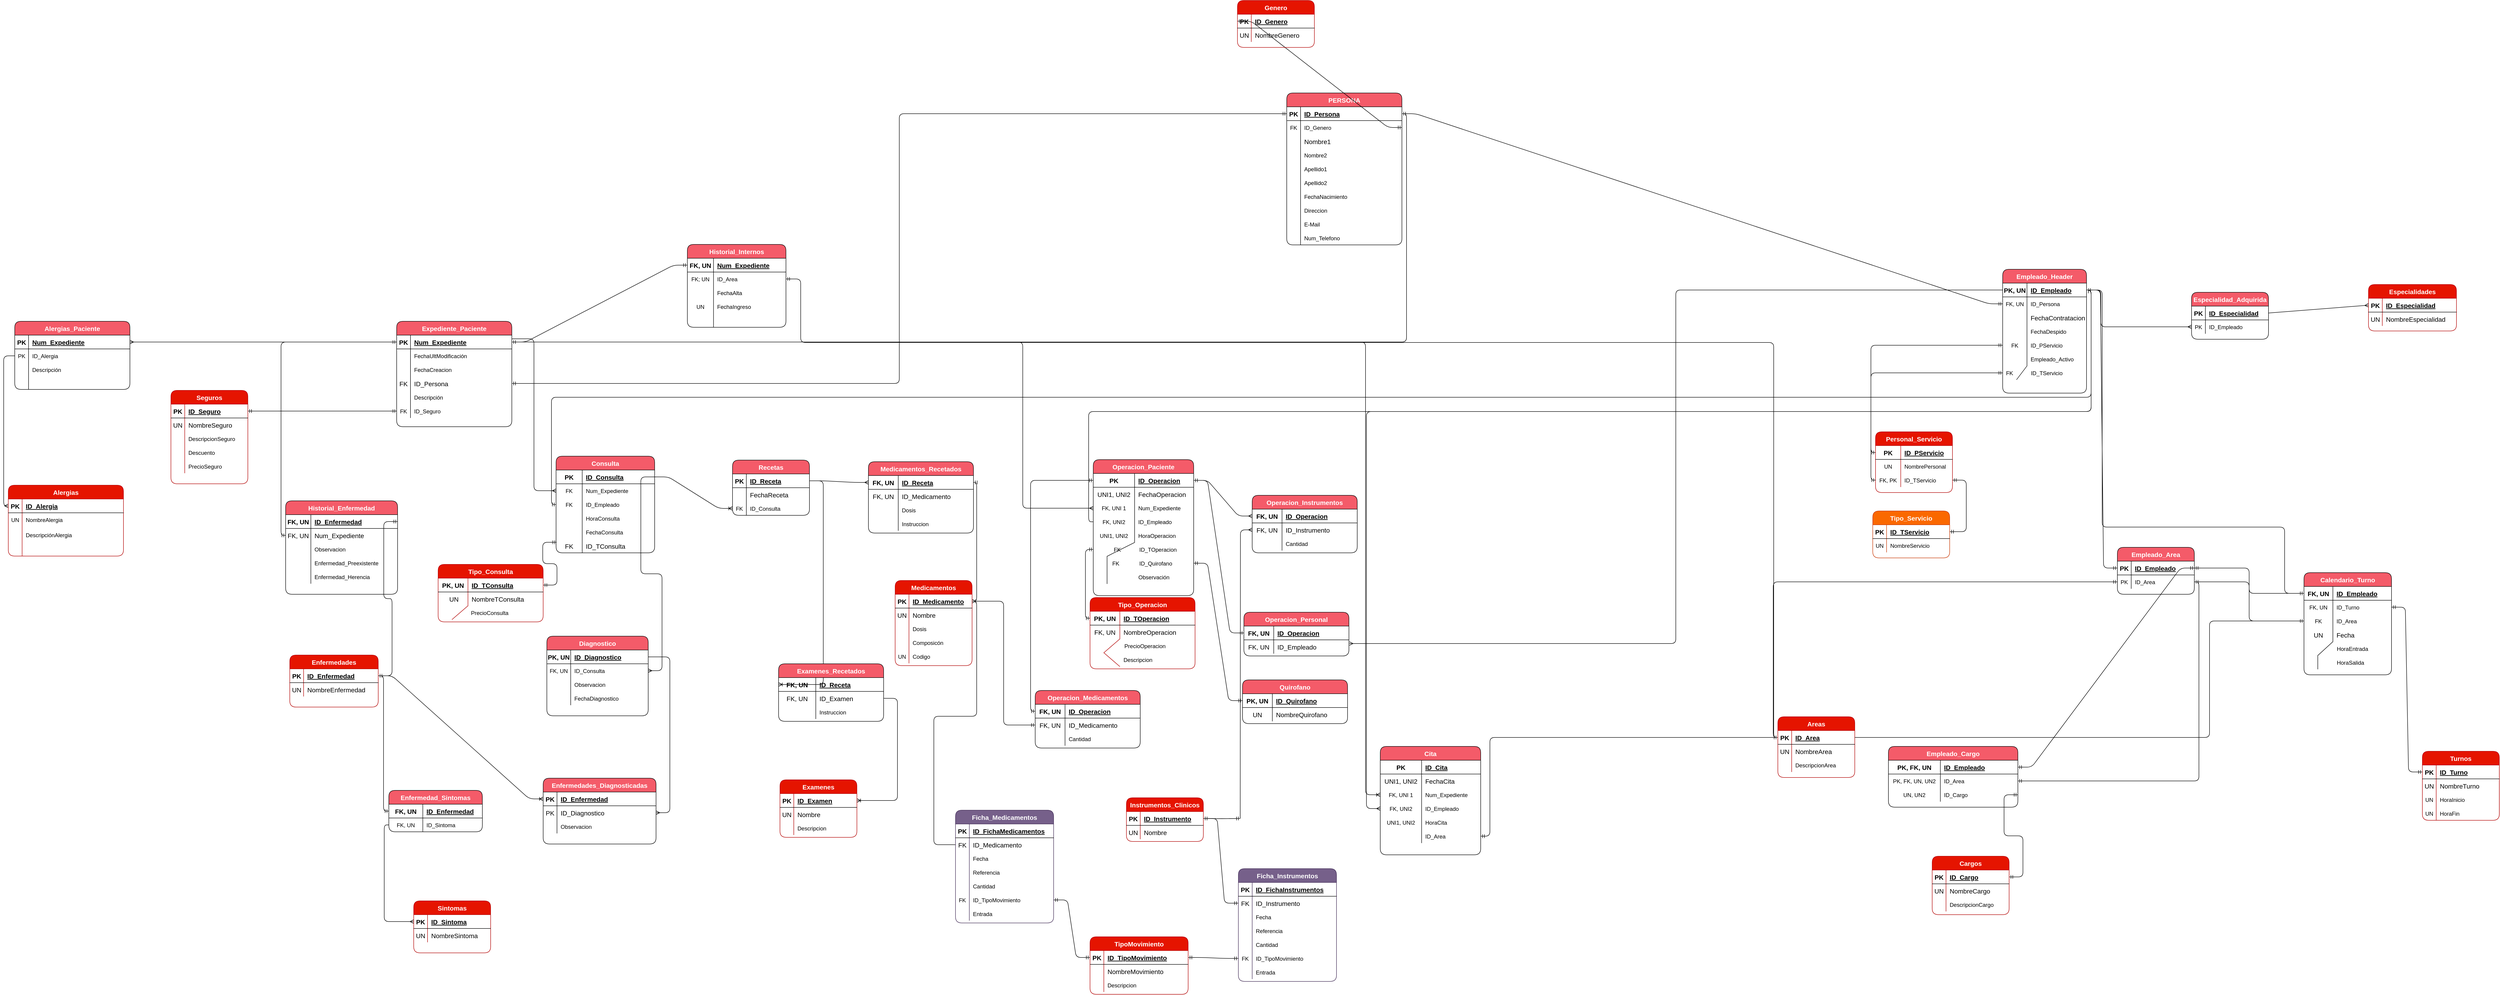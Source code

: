 <mxfile version="13.6.3" type="device"><diagram id="R2lEEEUBdFMjLlhIrx00" name="Diagrama_Hospital"><mxGraphModel dx="3268" dy="2058" grid="0" gridSize="10" guides="1" tooltips="1" connect="1" arrows="1" fold="1" page="0" pageScale="1" pageWidth="850" pageHeight="1100" background="#FFFFFF" math="0" shadow="0" extFonts="Permanent Marker^https://fonts.googleapis.com/css?family=Permanent+Marker"><root><mxCell id="0"/><mxCell id="1" parent="0"/><mxCell id="TOYxfdAG5pE19TT7ApCJ-16" value="" style="group;" parent="1" vertex="1" connectable="0"><mxGeometry x="547" y="-1322" width="262" height="300" as="geometry"/></mxCell><mxCell id="C-vyLk0tnHw3VtMMgP7b-23" value="PERSONA" style="shape=table;startSize=30;container=1;collapsible=1;childLayout=tableLayout;fixedRows=1;rowLines=0;fontStyle=1;align=center;resizeLast=1;fillColor=#F45B69;rounded=1;fontSize=14;fontColor=#FFFFFF;" parent="TOYxfdAG5pE19TT7ApCJ-16" vertex="1"><mxGeometry width="250" height="330" as="geometry"><mxRectangle width="96" height="30" as="alternateBounds"/></mxGeometry></mxCell><mxCell id="C-vyLk0tnHw3VtMMgP7b-24" value="" style="shape=partialRectangle;collapsible=0;dropTarget=0;pointerEvents=0;fillColor=none;points=[[0,0.5],[1,0.5]];portConstraint=eastwest;top=0;left=0;right=0;bottom=1;rounded=1;fontSize=14;fontColor=#FFFFFF;" parent="C-vyLk0tnHw3VtMMgP7b-23" vertex="1"><mxGeometry y="30" width="250" height="30" as="geometry"/></mxCell><mxCell id="C-vyLk0tnHw3VtMMgP7b-25" value="PK" style="shape=partialRectangle;overflow=hidden;connectable=0;fillColor=none;top=0;left=0;bottom=0;right=0;fontStyle=1;rounded=1;fontSize=14;" parent="C-vyLk0tnHw3VtMMgP7b-24" vertex="1"><mxGeometry width="30" height="30" as="geometry"/></mxCell><mxCell id="C-vyLk0tnHw3VtMMgP7b-26" value="ID_Persona" style="shape=partialRectangle;overflow=hidden;connectable=0;fillColor=none;top=0;left=0;bottom=0;right=0;align=left;spacingLeft=6;fontStyle=5;rounded=1;fontSize=14;" parent="C-vyLk0tnHw3VtMMgP7b-24" vertex="1"><mxGeometry x="30" width="220" height="30" as="geometry"/></mxCell><mxCell id="sRw72d5jqM0tUQpWTRsf-62" value="" style="shape=partialRectangle;collapsible=0;dropTarget=0;pointerEvents=0;fillColor=none;top=0;left=0;bottom=0;right=0;points=[[0,0.5],[1,0.5]];portConstraint=eastwest;fontColor=#000000;" parent="C-vyLk0tnHw3VtMMgP7b-23" vertex="1"><mxGeometry y="60" width="250" height="30" as="geometry"/></mxCell><mxCell id="sRw72d5jqM0tUQpWTRsf-63" value="FK" style="shape=partialRectangle;connectable=0;fillColor=none;top=0;left=0;bottom=0;right=0;fontStyle=0;overflow=hidden;" parent="sRw72d5jqM0tUQpWTRsf-62" vertex="1"><mxGeometry width="30" height="30" as="geometry"/></mxCell><mxCell id="sRw72d5jqM0tUQpWTRsf-64" value="ID_Genero" style="shape=partialRectangle;connectable=0;fillColor=none;top=0;left=0;bottom=0;right=0;align=left;spacingLeft=6;fontStyle=0;overflow=hidden;" parent="sRw72d5jqM0tUQpWTRsf-62" vertex="1"><mxGeometry x="30" width="220" height="30" as="geometry"/></mxCell><mxCell id="C-vyLk0tnHw3VtMMgP7b-27" value="" style="shape=partialRectangle;collapsible=0;dropTarget=0;pointerEvents=0;fillColor=none;points=[[0,0.5],[1,0.5]];portConstraint=eastwest;top=0;left=0;right=0;bottom=0;rounded=1;fontSize=14;fontColor=#FFFFFF;" parent="C-vyLk0tnHw3VtMMgP7b-23" vertex="1"><mxGeometry y="90" width="250" height="30" as="geometry"/></mxCell><mxCell id="C-vyLk0tnHw3VtMMgP7b-28" value="" style="shape=partialRectangle;overflow=hidden;connectable=0;fillColor=none;top=0;left=0;bottom=0;right=0;rounded=1;fontSize=14;fontColor=#FFFFFF;" parent="C-vyLk0tnHw3VtMMgP7b-27" vertex="1"><mxGeometry width="30" height="30" as="geometry"/></mxCell><mxCell id="C-vyLk0tnHw3VtMMgP7b-29" value="Nombre1" style="shape=partialRectangle;overflow=hidden;connectable=0;fillColor=none;top=0;left=0;bottom=0;right=0;align=left;spacingLeft=6;rounded=1;fontSize=14;" parent="C-vyLk0tnHw3VtMMgP7b-27" vertex="1"><mxGeometry x="30" width="220" height="30" as="geometry"/></mxCell><mxCell id="sRw72d5jqM0tUQpWTRsf-65" value="" style="shape=partialRectangle;collapsible=0;dropTarget=0;pointerEvents=0;fillColor=none;top=0;left=0;bottom=0;right=0;points=[[0,0.5],[1,0.5]];portConstraint=eastwest;fontColor=#000000;" parent="C-vyLk0tnHw3VtMMgP7b-23" vertex="1"><mxGeometry y="120" width="250" height="30" as="geometry"/></mxCell><mxCell id="sRw72d5jqM0tUQpWTRsf-66" value="" style="shape=partialRectangle;connectable=0;fillColor=none;top=0;left=0;bottom=0;right=0;editable=1;overflow=hidden;" parent="sRw72d5jqM0tUQpWTRsf-65" vertex="1"><mxGeometry width="30" height="30" as="geometry"/></mxCell><mxCell id="sRw72d5jqM0tUQpWTRsf-67" value="Nombre2" style="shape=partialRectangle;connectable=0;fillColor=none;top=0;left=0;bottom=0;right=0;align=left;spacingLeft=6;overflow=hidden;" parent="sRw72d5jqM0tUQpWTRsf-65" vertex="1"><mxGeometry x="30" width="220" height="30" as="geometry"/></mxCell><mxCell id="sRw72d5jqM0tUQpWTRsf-72" value="" style="shape=partialRectangle;collapsible=0;dropTarget=0;pointerEvents=0;fillColor=none;top=0;left=0;bottom=0;right=0;points=[[0,0.5],[1,0.5]];portConstraint=eastwest;fontColor=#000000;" parent="C-vyLk0tnHw3VtMMgP7b-23" vertex="1"><mxGeometry y="150" width="250" height="30" as="geometry"/></mxCell><mxCell id="sRw72d5jqM0tUQpWTRsf-73" value="" style="shape=partialRectangle;connectable=0;fillColor=none;top=0;left=0;bottom=0;right=0;editable=1;overflow=hidden;" parent="sRw72d5jqM0tUQpWTRsf-72" vertex="1"><mxGeometry width="30" height="30" as="geometry"/></mxCell><mxCell id="sRw72d5jqM0tUQpWTRsf-74" value="Apellido1" style="shape=partialRectangle;connectable=0;fillColor=none;top=0;left=0;bottom=0;right=0;align=left;spacingLeft=6;overflow=hidden;" parent="sRw72d5jqM0tUQpWTRsf-72" vertex="1"><mxGeometry x="30" width="220" height="30" as="geometry"/></mxCell><mxCell id="sRw72d5jqM0tUQpWTRsf-75" value="" style="shape=partialRectangle;collapsible=0;dropTarget=0;pointerEvents=0;fillColor=none;top=0;left=0;bottom=0;right=0;points=[[0,0.5],[1,0.5]];portConstraint=eastwest;fontColor=#000000;" parent="C-vyLk0tnHw3VtMMgP7b-23" vertex="1"><mxGeometry y="180" width="250" height="30" as="geometry"/></mxCell><mxCell id="sRw72d5jqM0tUQpWTRsf-76" value="" style="shape=partialRectangle;connectable=0;fillColor=none;top=0;left=0;bottom=0;right=0;editable=1;overflow=hidden;" parent="sRw72d5jqM0tUQpWTRsf-75" vertex="1"><mxGeometry width="30" height="30" as="geometry"/></mxCell><mxCell id="sRw72d5jqM0tUQpWTRsf-77" value="Apellido2" style="shape=partialRectangle;connectable=0;fillColor=none;top=0;left=0;bottom=0;right=0;align=left;spacingLeft=6;overflow=hidden;" parent="sRw72d5jqM0tUQpWTRsf-75" vertex="1"><mxGeometry x="30" width="220" height="30" as="geometry"/></mxCell><mxCell id="sRw72d5jqM0tUQpWTRsf-86" value="" style="shape=partialRectangle;collapsible=0;dropTarget=0;pointerEvents=0;fillColor=none;top=0;left=0;bottom=0;right=0;points=[[0,0.5],[1,0.5]];portConstraint=eastwest;fontColor=#000000;" parent="C-vyLk0tnHw3VtMMgP7b-23" vertex="1"><mxGeometry y="210" width="250" height="30" as="geometry"/></mxCell><mxCell id="sRw72d5jqM0tUQpWTRsf-87" value="" style="shape=partialRectangle;connectable=0;fillColor=none;top=0;left=0;bottom=0;right=0;editable=1;overflow=hidden;" parent="sRw72d5jqM0tUQpWTRsf-86" vertex="1"><mxGeometry width="30" height="30" as="geometry"/></mxCell><mxCell id="sRw72d5jqM0tUQpWTRsf-88" value="FechaNacimiento" style="shape=partialRectangle;connectable=0;fillColor=none;top=0;left=0;bottom=0;right=0;align=left;spacingLeft=6;overflow=hidden;" parent="sRw72d5jqM0tUQpWTRsf-86" vertex="1"><mxGeometry x="30" width="220" height="30" as="geometry"/></mxCell><mxCell id="BUV3XfUVQfqzr6u31pYj-173" value="" style="shape=partialRectangle;collapsible=0;dropTarget=0;pointerEvents=0;fillColor=none;top=0;left=0;bottom=0;right=0;points=[[0,0.5],[1,0.5]];portConstraint=eastwest;fontColor=#000000;" parent="C-vyLk0tnHw3VtMMgP7b-23" vertex="1"><mxGeometry y="240" width="250" height="30" as="geometry"/></mxCell><mxCell id="BUV3XfUVQfqzr6u31pYj-174" value="" style="shape=partialRectangle;connectable=0;fillColor=none;top=0;left=0;bottom=0;right=0;editable=1;overflow=hidden;" parent="BUV3XfUVQfqzr6u31pYj-173" vertex="1"><mxGeometry width="30" height="30" as="geometry"/></mxCell><mxCell id="BUV3XfUVQfqzr6u31pYj-175" value="Direccion" style="shape=partialRectangle;connectable=0;fillColor=none;top=0;left=0;bottom=0;right=0;align=left;spacingLeft=6;overflow=hidden;" parent="BUV3XfUVQfqzr6u31pYj-173" vertex="1"><mxGeometry x="30" width="220" height="30" as="geometry"/></mxCell><mxCell id="sRw72d5jqM0tUQpWTRsf-89" value="" style="shape=partialRectangle;collapsible=0;dropTarget=0;pointerEvents=0;fillColor=none;top=0;left=0;bottom=0;right=0;points=[[0,0.5],[1,0.5]];portConstraint=eastwest;fontColor=#000000;" parent="C-vyLk0tnHw3VtMMgP7b-23" vertex="1"><mxGeometry y="270" width="250" height="30" as="geometry"/></mxCell><mxCell id="sRw72d5jqM0tUQpWTRsf-90" value="" style="shape=partialRectangle;connectable=0;fillColor=none;top=0;left=0;bottom=0;right=0;editable=1;overflow=hidden;" parent="sRw72d5jqM0tUQpWTRsf-89" vertex="1"><mxGeometry width="30" height="30" as="geometry"/></mxCell><mxCell id="sRw72d5jqM0tUQpWTRsf-91" value="E-Mail" style="shape=partialRectangle;connectable=0;fillColor=none;top=0;left=0;bottom=0;right=0;align=left;spacingLeft=6;overflow=hidden;" parent="sRw72d5jqM0tUQpWTRsf-89" vertex="1"><mxGeometry x="30" width="220" height="30" as="geometry"/></mxCell><mxCell id="sRw72d5jqM0tUQpWTRsf-92" value="" style="shape=partialRectangle;collapsible=0;dropTarget=0;pointerEvents=0;fillColor=none;top=0;left=0;bottom=0;right=0;points=[[0,0.5],[1,0.5]];portConstraint=eastwest;fontColor=#000000;" parent="C-vyLk0tnHw3VtMMgP7b-23" vertex="1"><mxGeometry y="300" width="250" height="30" as="geometry"/></mxCell><mxCell id="sRw72d5jqM0tUQpWTRsf-93" value="" style="shape=partialRectangle;connectable=0;fillColor=none;top=0;left=0;bottom=0;right=0;editable=1;overflow=hidden;" parent="sRw72d5jqM0tUQpWTRsf-92" vertex="1"><mxGeometry width="30" height="30" as="geometry"/></mxCell><mxCell id="sRw72d5jqM0tUQpWTRsf-94" value="Num_Telefono" style="shape=partialRectangle;connectable=0;fillColor=none;top=0;left=0;bottom=0;right=0;align=left;spacingLeft=6;overflow=hidden;" parent="sRw72d5jqM0tUQpWTRsf-92" vertex="1"><mxGeometry x="30" width="220" height="30" as="geometry"/></mxCell><mxCell id="TOYxfdAG5pE19TT7ApCJ-1" value="" style="shape=partialRectangle;overflow=hidden;connectable=0;fillColor=none;top=0;left=0;bottom=0;right=0;align=left;spacingLeft=6;rounded=1;fontSize=14;" parent="TOYxfdAG5pE19TT7ApCJ-16" vertex="1"><mxGeometry x="30" y="85" width="220" height="30" as="geometry"/></mxCell><mxCell id="sRw72d5jqM0tUQpWTRsf-18" value="" style="edgeStyle=entityRelationEdgeStyle;fontSize=12;html=1;endArrow=ERmandOne;startArrow=ERmandOne;entryX=0;entryY=0.5;entryDx=0;entryDy=0;exitX=1;exitY=0.5;exitDx=0;exitDy=0;" parent="1" source="C-vyLk0tnHw3VtMMgP7b-24" target="sRw72d5jqM0tUQpWTRsf-12" edge="1"><mxGeometry width="100" height="100" relative="1" as="geometry"><mxPoint x="10" y="452" as="sourcePoint"/><mxPoint x="110" y="352" as="targetPoint"/></mxGeometry></mxCell><mxCell id="sRw72d5jqM0tUQpWTRsf-19" value="" style="edgeStyle=orthogonalEdgeStyle;fontSize=12;html=1;endArrow=ERmandOne;startArrow=ERmandOne;exitX=1;exitY=0.5;exitDx=0;exitDy=0;entryX=1;entryY=0.5;entryDx=0;entryDy=0;" parent="1" source="C-vyLk0tnHw3VtMMgP7b-24" target="sRw72d5jqM0tUQpWTRsf-162" edge="1"><mxGeometry width="100" height="100" relative="1" as="geometry"><mxPoint x="-103" y="241" as="sourcePoint"/><mxPoint x="-1216" y="-1016" as="targetPoint"/></mxGeometry></mxCell><mxCell id="sRw72d5jqM0tUQpWTRsf-61" value="" style="edgeStyle=entityRelationEdgeStyle;fontSize=12;html=1;endArrow=ERmandOne;startArrow=ERmandOne;entryX=0;entryY=0.5;entryDx=0;entryDy=0;exitX=1;exitY=0.5;exitDx=0;exitDy=0;" parent="1" source="sRw72d5jqM0tUQpWTRsf-62" target="TOYxfdAG5pE19TT7ApCJ-10" edge="1"><mxGeometry width="100" height="100" relative="1" as="geometry"><mxPoint x="-110" y="443" as="sourcePoint"/><mxPoint x="87" y="386" as="targetPoint"/></mxGeometry></mxCell><mxCell id="sRw72d5jqM0tUQpWTRsf-133" value="" style="fontSize=12;html=1;endArrow=ERmany;exitX=1;exitY=0.5;exitDx=0;exitDy=0;entryX=0;entryY=0.5;entryDx=0;entryDy=0;" parent="1" source="sRw72d5jqM0tUQpWTRsf-123" target="TOYxfdAG5pE19TT7ApCJ-109" edge="1"><mxGeometry width="100" height="100" relative="1" as="geometry"><mxPoint x="244" y="-97" as="sourcePoint"/><mxPoint x="344" y="-197" as="targetPoint"/></mxGeometry></mxCell><mxCell id="sRw72d5jqM0tUQpWTRsf-137" value="" style="edgeStyle=orthogonalEdgeStyle;fontSize=12;html=1;endArrow=ERmany;entryX=0;entryY=0.5;entryDx=0;entryDy=0;exitX=1;exitY=0.267;exitDx=0;exitDy=0;exitPerimeter=0;" parent="1" source="sRw72d5jqM0tUQpWTRsf-162" target="sRw72d5jqM0tUQpWTRsf-134" edge="1"><mxGeometry width="100" height="100" relative="1" as="geometry"><mxPoint x="376" y="659" as="sourcePoint"/><mxPoint x="460" y="541" as="targetPoint"/></mxGeometry></mxCell><mxCell id="sRw72d5jqM0tUQpWTRsf-151" value="" style="fontSize=12;html=1;endArrow=ERoneToMany;edgeStyle=orthogonalEdgeStyle;entryX=1;entryY=0.5;entryDx=0;entryDy=0;exitX=0;exitY=0.5;exitDx=0;exitDy=0;" parent="1" source="BUV3XfUVQfqzr6u31pYj-192" target="TOYxfdAG5pE19TT7ApCJ-137" edge="1"><mxGeometry width="100" height="100" relative="1" as="geometry"><mxPoint x="-175" y="243" as="sourcePoint"/><mxPoint x="1753" y="608" as="targetPoint"/><Array as="points"><mxPoint x="-219" y="311"/><mxPoint x="-219" y="32"/><mxPoint x="-126" y="32"/><mxPoint x="-126" y="-218"/></Array></mxGeometry></mxCell><mxCell id="sRw72d5jqM0tUQpWTRsf-193" value="" style="edgeStyle=orthogonalEdgeStyle;fontSize=12;html=1;endArrow=ERmandOne;startArrow=ERmandOne;exitX=0;exitY=0.5;exitDx=0;exitDy=0;" parent="1" source="fRirBFlGCwKqgcSLy9kd-41" target="TOYxfdAG5pE19TT7ApCJ-116" edge="1"><mxGeometry width="100" height="100" relative="1" as="geometry"><mxPoint x="270" y="946" as="sourcePoint"/><mxPoint x="340" y="861" as="targetPoint"/></mxGeometry></mxCell><mxCell id="sRw72d5jqM0tUQpWTRsf-209" value="" style="edgeStyle=orthogonalEdgeStyle;fontSize=12;html=1;endArrow=ERmany;entryX=0;entryY=0.5;entryDx=0;entryDy=0;exitX=1;exitY=0.5;exitDx=0;exitDy=0;" parent="1" source="TOYxfdAG5pE19TT7ApCJ-18" target="sRw72d5jqM0tUQpWTRsf-201" edge="1"><mxGeometry width="100" height="100" relative="1" as="geometry"><mxPoint x="522" y="111" as="sourcePoint"/><mxPoint x="539" y="101" as="targetPoint"/><Array as="points"><mxPoint x="2293" y="-894"/><mxPoint x="2293" y="-630"/><mxPoint x="720" y="-630"/><mxPoint x="720" y="233"/></Array></mxGeometry></mxCell><mxCell id="sRw72d5jqM0tUQpWTRsf-215" value="" style="edgeStyle=orthogonalEdgeStyle;fontSize=12;html=1;endArrow=ERmany;entryX=0;entryY=0.5;entryDx=0;entryDy=0;exitX=0;exitY=0.5;exitDx=0;exitDy=0;" parent="1" source="iT0oDCD5QGfZr-Op6GMa-32" target="TOYxfdAG5pE19TT7ApCJ-123" edge="1"><mxGeometry width="100" height="100" relative="1" as="geometry"><mxPoint x="1333" y="954" as="sourcePoint"/><mxPoint x="1153" y="835" as="targetPoint"/></mxGeometry></mxCell><mxCell id="JzFzXrmWoMH2K9UmLNm1-2" value="" style="fontSize=12;html=1;endArrow=ERmandOne;startArrow=ERmandOne;exitX=0;exitY=0.5;exitDx=0;exitDy=0;entryX=1;entryY=0.5;entryDx=0;entryDy=0;edgeStyle=orthogonalEdgeStyle;" parent="1" source="sRw72d5jqM0tUQpWTRsf-195" target="TOYxfdAG5pE19TT7ApCJ-18" edge="1"><mxGeometry width="100" height="100" relative="1" as="geometry"><mxPoint x="469" y="612" as="sourcePoint"/><mxPoint x="426" y="104" as="targetPoint"/></mxGeometry></mxCell><mxCell id="JzFzXrmWoMH2K9UmLNm1-15" value="" style="edgeStyle=entityRelationEdgeStyle;fontSize=12;html=1;endArrow=ERmany;exitX=1;exitY=0.5;exitDx=0;exitDy=0;" parent="1" source="TOYxfdAG5pE19TT7ApCJ-64" target="-UWvFoOoSYg0nomO_jwX-11" edge="1"><mxGeometry width="100" height="100" relative="1" as="geometry"><mxPoint x="724" y="886" as="sourcePoint"/><mxPoint x="824" y="786" as="targetPoint"/></mxGeometry></mxCell><mxCell id="4NbFcKN-u9zR773AdpWP-1" value="" style="edgeStyle=orthogonalEdgeStyle;fontSize=12;html=1;endArrow=ERmany;exitX=1.022;exitY=0.733;exitDx=0;exitDy=0;entryX=0;entryY=0.5;entryDx=0;entryDy=0;exitPerimeter=0;" parent="1" source="TOYxfdAG5pE19TT7ApCJ-18" target="sRw72d5jqM0tUQpWTRsf-126" edge="1"><mxGeometry width="100" height="100" relative="1" as="geometry"><mxPoint x="341" y="-89" as="sourcePoint"/><mxPoint x="441" y="-189" as="targetPoint"/><Array as="points"><mxPoint x="2287" y="-894"/><mxPoint x="2314" y="-894"/><mxPoint x="2314" y="-814"/></Array></mxGeometry></mxCell><mxCell id="4NbFcKN-u9zR773AdpWP-19" style="edgeStyle=none;rounded=0;orthogonalLoop=1;jettySize=auto;html=1;exitX=0.75;exitY=0;exitDx=0;exitDy=0;" parent="1" source="TOYxfdAG5pE19TT7ApCJ-63" target="TOYxfdAG5pE19TT7ApCJ-63" edge="1"><mxGeometry relative="1" as="geometry"/></mxCell><mxCell id="bqxLqtTkeh8jpIQF6Fpv-1" value="" style="edgeStyle=entityRelationEdgeStyle;fontSize=12;html=1;endArrow=ERoneToMany;exitX=1;exitY=0.5;exitDx=0;exitDy=0;" parent="1" source="TOYxfdAG5pE19TT7ApCJ-64" target="sRw72d5jqM0tUQpWTRsf-152" edge="1"><mxGeometry width="100" height="100" relative="1" as="geometry"><mxPoint x="681" y="729" as="sourcePoint"/><mxPoint x="781" y="629" as="targetPoint"/></mxGeometry></mxCell><mxCell id="bqxLqtTkeh8jpIQF6Fpv-18" value="" style="edgeStyle=entityRelationEdgeStyle;fontSize=12;html=1;endArrow=ERoneToMany;" parent="1" source="bqxLqtTkeh8jpIQF6Fpv-78" target="bqxLqtTkeh8jpIQF6Fpv-3" edge="1"><mxGeometry width="100" height="100" relative="1" as="geometry"><mxPoint x="1341" y="559" as="sourcePoint"/><mxPoint x="1279" y="432" as="targetPoint"/></mxGeometry></mxCell><mxCell id="bqxLqtTkeh8jpIQF6Fpv-61" value="" style="fontSize=12;html=1;endArrow=ERmany;entryX=1;entryY=0.5;entryDx=0;entryDy=0;exitX=0;exitY=0.5;exitDx=0;exitDy=0;" parent="1" source="sRw72d5jqM0tUQpWTRsf-162" target="bqxLqtTkeh8jpIQF6Fpv-33" edge="1"><mxGeometry width="100" height="100" relative="1" as="geometry"><mxPoint x="-148" y="945" as="sourcePoint"/><mxPoint x="-48" y="845" as="targetPoint"/></mxGeometry></mxCell><mxCell id="bqxLqtTkeh8jpIQF6Fpv-62" value="" style="fontSize=12;html=1;endArrow=ERmany;exitX=0;exitY=0.5;exitDx=0;exitDy=0;entryX=0;entryY=0.5;entryDx=0;entryDy=0;edgeStyle=orthogonalEdgeStyle;" parent="1" source="bqxLqtTkeh8jpIQF6Fpv-36" target="bqxLqtTkeh8jpIQF6Fpv-49" edge="1"><mxGeometry width="100" height="100" relative="1" as="geometry"><mxPoint x="-1230" y="-256" as="sourcePoint"/><mxPoint x="-1130" y="-356" as="targetPoint"/></mxGeometry></mxCell><mxCell id="bqxLqtTkeh8jpIQF6Fpv-73" value="" style="edgeStyle=entityRelationEdgeStyle;fontSize=12;html=1;endArrow=ERmany;exitX=1;exitY=0.5;exitDx=0;exitDy=0;entryX=0;entryY=0.5;entryDx=0;entryDy=0;" parent="1" source="TOYxfdAG5pE19TT7ApCJ-49" target="bqxLqtTkeh8jpIQF6Fpv-64" edge="1"><mxGeometry width="100" height="100" relative="1" as="geometry"><mxPoint x="1136" y="470" as="sourcePoint"/><mxPoint x="1236" y="370" as="targetPoint"/></mxGeometry></mxCell><mxCell id="bqxLqtTkeh8jpIQF6Fpv-87" value="" style="edgeStyle=entityRelationEdgeStyle;fontSize=12;html=1;endArrow=ERoneToMany;entryX=0;entryY=0.5;entryDx=0;entryDy=0;" parent="1" source="TOYxfdAG5pE19TT7ApCJ-49" target="bqxLqtTkeh8jpIQF6Fpv-75" edge="1"><mxGeometry width="100" height="100" relative="1" as="geometry"><mxPoint x="1243" y="463" as="sourcePoint"/><mxPoint x="1343" y="363" as="targetPoint"/></mxGeometry></mxCell><mxCell id="bqxLqtTkeh8jpIQF6Fpv-95" value="" style="edgeStyle=entityRelationEdgeStyle;fontSize=12;html=1;endArrow=ERmany;" parent="1" source="sRw72d5jqM0tUQpWTRsf-221" target="bqxLqtTkeh8jpIQF6Fpv-92" edge="1"><mxGeometry width="100" height="100" relative="1" as="geometry"><mxPoint x="766" y="744" as="sourcePoint"/><mxPoint x="866" y="644" as="targetPoint"/></mxGeometry></mxCell><mxCell id="4owph0bCHGk0zH-UjBhh-12" value="" style="edgeStyle=orthogonalEdgeStyle;fontSize=12;html=1;endArrow=ERmandOne;startArrow=ERmandOne;exitX=0;exitY=0.5;exitDx=0;exitDy=0;entryX=0;entryY=0.5;entryDx=0;entryDy=0;" parent="1" source="sRw72d5jqM0tUQpWTRsf-162" target="fRirBFlGCwKqgcSLy9kd-29" edge="1"><mxGeometry width="100" height="100" relative="1" as="geometry"><mxPoint x="393" y="1018" as="sourcePoint"/><mxPoint x="493" y="918" as="targetPoint"/></mxGeometry></mxCell><mxCell id="4owph0bCHGk0zH-UjBhh-13" value="" style="edgeStyle=entityRelationEdgeStyle;fontSize=12;html=1;endArrow=ERmandOne;startArrow=ERmandOne;exitX=1;exitY=0.5;exitDx=0;exitDy=0;" parent="1" source="fRirBFlGCwKqgcSLy9kd-26" target="JzFzXrmWoMH2K9UmLNm1-17" edge="1"><mxGeometry width="100" height="100" relative="1" as="geometry"><mxPoint x="752" y="1060" as="sourcePoint"/><mxPoint x="852" y="960" as="targetPoint"/></mxGeometry></mxCell><mxCell id="MFiM1pCFwVX90t5odpfV-17" value="" style="edgeStyle=orthogonalEdgeStyle;fontSize=12;html=1;endArrow=ERmandOne;startArrow=ERmandOne;entryX=0;entryY=0.5;entryDx=0;entryDy=0;exitX=0;exitY=0.5;exitDx=0;exitDy=0;" parent="1" source="MFiM1pCFwVX90t5odpfV-5" target="TOYxfdAG5pE19TT7ApCJ-25" edge="1"><mxGeometry width="100" height="100" relative="1" as="geometry"><mxPoint x="1061" y="70" as="sourcePoint"/><mxPoint x="1161" y="-30" as="targetPoint"/></mxGeometry></mxCell><mxCell id="MFiM1pCFwVX90t5odpfV-18" value="" style="edgeStyle=orthogonalEdgeStyle;fontSize=12;html=1;endArrow=ERmandOne;startArrow=ERmandOne;exitX=1;exitY=0.5;exitDx=0;exitDy=0;" parent="1" source="MFiM1pCFwVX90t5odpfV-2" target="sRw72d5jqM0tUQpWTRsf-103" edge="1"><mxGeometry width="100" height="100" relative="1" as="geometry"><mxPoint x="1000" y="-26" as="sourcePoint"/><mxPoint x="1100" y="-126" as="targetPoint"/></mxGeometry></mxCell><mxCell id="MFiM1pCFwVX90t5odpfV-19" value="" style="edgeStyle=orthogonalEdgeStyle;fontSize=12;html=1;endArrow=ERmandOne;startArrow=ERmandOne;exitX=1;exitY=0.5;exitDx=0;exitDy=0;entryX=0;entryY=0.5;entryDx=0;entryDy=0;" parent="1" source="MFiM1pCFwVX90t5odpfV-5" target="-UWvFoOoSYg0nomO_jwX-1" edge="1"><mxGeometry width="100" height="100" relative="1" as="geometry"><mxPoint x="1026" y="-24" as="sourcePoint"/><mxPoint x="1126" y="-124" as="targetPoint"/></mxGeometry></mxCell><mxCell id="MFiM1pCFwVX90t5odpfV-20" value="" style="edgeStyle=entityRelationEdgeStyle;fontSize=12;html=1;endArrow=ERmandOne;startArrow=ERmandOne;exitX=1;exitY=0.5;exitDx=0;exitDy=0;entryX=0;entryY=0.5;entryDx=0;entryDy=0;" parent="1" source="sRw72d5jqM0tUQpWTRsf-106" target="TOYxfdAG5pE19TT7ApCJ-57" edge="1"><mxGeometry width="100" height="100" relative="1" as="geometry"><mxPoint x="939" y="-49" as="sourcePoint"/><mxPoint x="1039" y="-149" as="targetPoint"/></mxGeometry></mxCell><mxCell id="DGIWQsWVonWhK-e10U1L-12" value="" style="edgeStyle=orthogonalEdgeStyle;fontSize=12;html=1;endArrow=ERmandOne;startArrow=ERmandOne;exitX=0;exitY=0.5;exitDx=0;exitDy=0;entryX=0;entryY=0.5;entryDx=0;entryDy=0;" parent="1" source="DGIWQsWVonWhK-e10U1L-13" target="sRw72d5jqM0tUQpWTRsf-42" edge="1"><mxGeometry width="100" height="100" relative="1" as="geometry"><mxPoint x="640" y="-167" as="sourcePoint"/><mxPoint x="740" y="-267" as="targetPoint"/></mxGeometry></mxCell><mxCell id="DGIWQsWVonWhK-e10U1L-16" value="" style="edgeStyle=entityRelationEdgeStyle;fontSize=12;html=1;endArrow=ERmandOne;startArrow=ERmandOne;exitX=1;exitY=0.5;exitDx=0;exitDy=0;entryX=0;entryY=0.5;entryDx=0;entryDy=0;" parent="1" source="TOYxfdAG5pE19TT7ApCJ-18" target="MFiM1pCFwVX90t5odpfV-2" edge="1"><mxGeometry width="100" height="100" relative="1" as="geometry"><mxPoint x="522" y="73" as="sourcePoint"/><mxPoint x="622" y="-27" as="targetPoint"/></mxGeometry></mxCell><mxCell id="iT0oDCD5QGfZr-Op6GMa-11" value="" style="edgeStyle=entityRelationEdgeStyle;fontSize=12;html=1;endArrow=ERmandOne;startArrow=ERmandOne;" parent="1" source="DGIWQsWVonWhK-e10U1L-9" target="iT0oDCD5QGfZr-Op6GMa-2" edge="1"><mxGeometry width="100" height="100" relative="1" as="geometry"><mxPoint x="311" y="-477" as="sourcePoint"/><mxPoint x="411" y="-577" as="targetPoint"/></mxGeometry></mxCell><mxCell id="iT0oDCD5QGfZr-Op6GMa-19" value="" style="edgeStyle=entityRelationEdgeStyle;fontSize=12;html=1;endArrow=ERmandOne;startArrow=ERmandOne;exitX=1;exitY=0.5;exitDx=0;exitDy=0;" parent="1" source="iT0oDCD5QGfZr-Op6GMa-20" target="TOYxfdAG5pE19TT7ApCJ-87" edge="1"><mxGeometry width="100" height="100" relative="1" as="geometry"><mxPoint x="988" y="65" as="sourcePoint"/><mxPoint x="1132" y="42" as="targetPoint"/></mxGeometry></mxCell><mxCell id="iT0oDCD5QGfZr-Op6GMa-23" value="" style="edgeStyle=entityRelationEdgeStyle;fontSize=12;html=1;endArrow=ERmandOne;startArrow=ERmandOne;exitX=1;exitY=0.5;exitDx=0;exitDy=0;" parent="1" source="MFiM1pCFwVX90t5odpfV-2" target="iT0oDCD5QGfZr-Op6GMa-13" edge="1"><mxGeometry width="100" height="100" relative="1" as="geometry"><mxPoint x="704" y="111" as="sourcePoint"/><mxPoint x="804" y="11" as="targetPoint"/></mxGeometry></mxCell><mxCell id="iT0oDCD5QGfZr-Op6GMa-24" value="" style="edgeStyle=orthogonalEdgeStyle;fontSize=12;html=1;endArrow=ERmandOne;startArrow=ERmandOne;exitX=1;exitY=0.5;exitDx=0;exitDy=0;entryX=1;entryY=0.5;entryDx=0;entryDy=0;" parent="1" source="MFiM1pCFwVX90t5odpfV-5" target="iT0oDCD5QGfZr-Op6GMa-16" edge="1"><mxGeometry width="100" height="100" relative="1" as="geometry"><mxPoint x="681" y="112" as="sourcePoint"/><mxPoint x="2184" y="173" as="targetPoint"/></mxGeometry></mxCell><mxCell id="fRirBFlGCwKqgcSLy9kd-4" value="" style="edgeStyle=orthogonalEdgeStyle;fontSize=12;html=1;endArrow=ERmandOne;startArrow=ERmandOne;exitX=1;exitY=0.5;exitDx=0;exitDy=0;" parent="1" source="JzFzXrmWoMH2K9UmLNm1-17" target="iT0oDCD5QGfZr-Op6GMa-29" edge="1"><mxGeometry width="100" height="100" relative="1" as="geometry"><mxPoint x="1079" y="1180" as="sourcePoint"/><mxPoint x="1179" y="1080" as="targetPoint"/></mxGeometry></mxCell><mxCell id="fRirBFlGCwKqgcSLy9kd-5" value="" style="edgeStyle=orthogonalEdgeStyle;fontSize=12;html=1;endArrow=ERoneToMany;entryX=0;entryY=0.5;entryDx=0;entryDy=0;" parent="1" source="sRw72d5jqM0tUQpWTRsf-162" target="sRw72d5jqM0tUQpWTRsf-198" edge="1"><mxGeometry width="100" height="100" relative="1" as="geometry"><mxPoint x="445" y="568" as="sourcePoint"/><mxPoint x="545" y="468" as="targetPoint"/><Array as="points"><mxPoint x="718" y="-781"/><mxPoint x="718" y="203"/></Array></mxGeometry></mxCell><mxCell id="fRirBFlGCwKqgcSLy9kd-6" value="" style="edgeStyle=orthogonalEdgeStyle;fontSize=12;html=1;endArrow=ERmandOne;startArrow=ERmandOne;entryX=0;entryY=0.5;entryDx=0;entryDy=0;" parent="1" source="9eOabbicr4QFAwmfUNLB-1" target="TOYxfdAG5pE19TT7ApCJ-25" edge="1"><mxGeometry width="100" height="100" relative="1" as="geometry"><mxPoint x="690" y="285" as="sourcePoint"/><mxPoint x="516" y="-14" as="targetPoint"/><Array as="points"><mxPoint x="988" y="293"/><mxPoint x="988" y="78"/></Array></mxGeometry></mxCell><mxCell id="zwgtNWFvn5bwQtN2ad9V-20" value="" style="edgeStyle=entityRelationEdgeStyle;fontSize=12;html=1;endArrow=ERmandOne;startArrow=ERmandOne;exitX=1;exitY=0.5;exitDx=0;exitDy=0;entryX=0;entryY=0.5;entryDx=0;entryDy=0;" parent="1" source="sRw72d5jqM0tUQpWTRsf-162" target="zwgtNWFvn5bwQtN2ad9V-2" edge="1"><mxGeometry width="100" height="100" relative="1" as="geometry"><mxPoint x="426" y="435" as="sourcePoint"/><mxPoint x="526" y="335" as="targetPoint"/></mxGeometry></mxCell><mxCell id="zwgtNWFvn5bwQtN2ad9V-21" value="" style="edgeStyle=orthogonalEdgeStyle;fontSize=12;html=1;endArrow=ERmandOne;startArrow=ERmandOne;exitX=1;exitY=0.5;exitDx=0;exitDy=0;entryX=0;entryY=0.5;entryDx=0;entryDy=0;" parent="1" source="zwgtNWFvn5bwQtN2ad9V-5" target="TOYxfdAG5pE19TT7ApCJ-25" edge="1"><mxGeometry width="100" height="100" relative="1" as="geometry"><mxPoint x="418" y="382" as="sourcePoint"/><mxPoint x="423" y="-12" as="targetPoint"/><Array as="points"><mxPoint x="-508" y="-780"/><mxPoint x="1604" y="-780"/><mxPoint x="1604" y="78"/></Array></mxGeometry></mxCell><mxCell id="BUV3XfUVQfqzr6u31pYj-69" value="" style="edgeStyle=orthogonalEdgeStyle;fontSize=12;html=1;endArrow=ERmandOne;exitX=0;exitY=0.5;exitDx=0;exitDy=0;entryX=1;entryY=0.5;entryDx=0;entryDy=0;" parent="1" source="BUV3XfUVQfqzr6u31pYj-25" target="TOYxfdAG5pE19TT7ApCJ-18" edge="1"><mxGeometry width="100" height="100" relative="1" as="geometry"><mxPoint x="959" y="380" as="sourcePoint"/><mxPoint x="381" y="163" as="targetPoint"/><Array as="points"><mxPoint x="117" y="-390"/><mxPoint x="117" y="-630"/><mxPoint x="2293" y="-630"/><mxPoint x="2293" y="-894"/></Array></mxGeometry></mxCell><mxCell id="BUV3XfUVQfqzr6u31pYj-70" value="" style="edgeStyle=orthogonalEdgeStyle;fontSize=12;html=1;endArrow=ERmandOne;startArrow=ERmandOne;exitX=0;exitY=0.5;exitDx=0;exitDy=0;" parent="1" target="BUV3XfUVQfqzr6u31pYj-35" edge="1"><mxGeometry width="100" height="100" relative="1" as="geometry"><mxPoint x="446" y="254" as="sourcePoint"/><mxPoint x="1330" y="39" as="targetPoint"/></mxGeometry></mxCell><mxCell id="BUV3XfUVQfqzr6u31pYj-71" value="" style="edgeStyle=orthogonalEdgeStyle;fontSize=12;html=1;endArrow=ERmany;exitX=0;exitY=0.5;exitDx=0;exitDy=0;entryX=0;entryY=0.5;entryDx=0;entryDy=0;" parent="1" target="BUV3XfUVQfqzr6u31pYj-58" edge="1"><mxGeometry width="100" height="100" relative="1" as="geometry"><mxPoint x="446" y="254" as="sourcePoint"/><mxPoint x="999" y="158" as="targetPoint"/></mxGeometry></mxCell><mxCell id="BUV3XfUVQfqzr6u31pYj-72" value="" style="edgeStyle=entityRelationEdgeStyle;fontSize=12;html=1;endArrow=ERmany;exitX=1;exitY=0.5;exitDx=0;exitDy=0;" parent="1" source="BUV3XfUVQfqzr6u31pYj-16" target="BUV3XfUVQfqzr6u31pYj-55" edge="1"><mxGeometry width="100" height="100" relative="1" as="geometry"><mxPoint x="953" y="544" as="sourcePoint"/><mxPoint x="1053" y="444" as="targetPoint"/></mxGeometry></mxCell><mxCell id="TOYxfdAG5pE19TT7ApCJ-9" value="Genero" style="shape=table;startSize=30;container=1;collapsible=1;childLayout=tableLayout;fixedRows=1;rowLines=0;fontStyle=1;align=center;resizeLast=1;fillColor=#e51400;rounded=1;fontSize=14;strokeColor=#B20000;fontColor=#ffffff;" parent="1" vertex="1"><mxGeometry x="440" y="-1523" width="167" height="102" as="geometry"><mxRectangle x="45" y="-791" width="76" height="30" as="alternateBounds"/></mxGeometry></mxCell><mxCell id="TOYxfdAG5pE19TT7ApCJ-10" value="" style="shape=partialRectangle;collapsible=0;dropTarget=0;pointerEvents=0;fillColor=none;points=[[0,0.5],[1,0.5]];portConstraint=eastwest;top=0;left=0;right=0;bottom=1;rounded=1;fontSize=14;fontColor=#FFFFFF;" parent="TOYxfdAG5pE19TT7ApCJ-9" vertex="1"><mxGeometry y="30" width="167" height="30" as="geometry"/></mxCell><mxCell id="TOYxfdAG5pE19TT7ApCJ-11" value="PK" style="shape=partialRectangle;overflow=hidden;connectable=0;fillColor=none;top=0;left=0;bottom=0;right=0;fontStyle=1;rounded=1;fontSize=14;" parent="TOYxfdAG5pE19TT7ApCJ-10" vertex="1"><mxGeometry width="30" height="30" as="geometry"/></mxCell><mxCell id="TOYxfdAG5pE19TT7ApCJ-12" value="ID_Genero" style="shape=partialRectangle;overflow=hidden;connectable=0;fillColor=none;top=0;left=0;bottom=0;right=0;align=left;spacingLeft=6;fontStyle=5;rounded=1;fontSize=14;" parent="TOYxfdAG5pE19TT7ApCJ-10" vertex="1"><mxGeometry x="30" width="137" height="30" as="geometry"/></mxCell><mxCell id="TOYxfdAG5pE19TT7ApCJ-13" value="" style="shape=partialRectangle;collapsible=0;dropTarget=0;pointerEvents=0;fillColor=none;points=[[0,0.5],[1,0.5]];portConstraint=eastwest;top=0;left=0;right=0;bottom=0;rounded=1;fontSize=14;fontColor=#FFFFFF;" parent="TOYxfdAG5pE19TT7ApCJ-9" vertex="1"><mxGeometry y="60" width="167" height="30" as="geometry"/></mxCell><mxCell id="TOYxfdAG5pE19TT7ApCJ-14" value="UN" style="shape=partialRectangle;overflow=hidden;connectable=0;fillColor=none;top=0;left=0;bottom=0;right=0;rounded=1;fontSize=14;" parent="TOYxfdAG5pE19TT7ApCJ-13" vertex="1"><mxGeometry width="30" height="30" as="geometry"/></mxCell><mxCell id="TOYxfdAG5pE19TT7ApCJ-15" value="NombreGenero" style="shape=partialRectangle;overflow=hidden;connectable=0;fillColor=none;top=0;left=0;bottom=0;right=0;align=left;spacingLeft=6;rounded=1;fontSize=14;" parent="TOYxfdAG5pE19TT7ApCJ-13" vertex="1"><mxGeometry x="30" width="137" height="30" as="geometry"/></mxCell><mxCell id="sRw72d5jqM0tUQpWTRsf-161" value="Expediente_Paciente" style="shape=table;startSize=30;container=1;collapsible=1;childLayout=tableLayout;fixedRows=1;rowLines=0;fontStyle=1;align=center;resizeLast=1;fillColor=#F45B69;rounded=1;fontSize=14;fontColor=#FFFFFF;" parent="1" vertex="1"><mxGeometry x="-1385" y="-826" width="250" height="229" as="geometry"><mxRectangle x="13" y="-405" width="116" height="30" as="alternateBounds"/></mxGeometry></mxCell><mxCell id="sRw72d5jqM0tUQpWTRsf-162" value="" style="shape=partialRectangle;collapsible=0;dropTarget=0;pointerEvents=0;fillColor=none;points=[[0,0.5],[1,0.5]];portConstraint=eastwest;top=0;left=0;right=0;bottom=1;rounded=1;fontSize=14;fontColor=#FFFFFF;" parent="sRw72d5jqM0tUQpWTRsf-161" vertex="1"><mxGeometry y="30" width="250" height="30" as="geometry"/></mxCell><mxCell id="sRw72d5jqM0tUQpWTRsf-163" value="PK" style="shape=partialRectangle;overflow=hidden;connectable=0;fillColor=none;top=0;left=0;bottom=0;right=0;fontStyle=1;rounded=1;fontSize=14;" parent="sRw72d5jqM0tUQpWTRsf-162" vertex="1"><mxGeometry width="30" height="30" as="geometry"/></mxCell><mxCell id="sRw72d5jqM0tUQpWTRsf-164" value="Num_Expediente" style="shape=partialRectangle;overflow=hidden;connectable=0;fillColor=none;top=0;left=0;bottom=0;right=0;align=left;spacingLeft=6;fontStyle=5;rounded=1;fontSize=14;" parent="sRw72d5jqM0tUQpWTRsf-162" vertex="1"><mxGeometry x="30" width="220" height="30" as="geometry"/></mxCell><mxCell id="sRw72d5jqM0tUQpWTRsf-181" value="" style="shape=partialRectangle;collapsible=0;dropTarget=0;pointerEvents=0;fillColor=none;top=0;left=0;bottom=0;right=0;points=[[0,0.5],[1,0.5]];portConstraint=eastwest;fontColor=#000000;" parent="sRw72d5jqM0tUQpWTRsf-161" vertex="1"><mxGeometry y="60" width="250" height="30" as="geometry"/></mxCell><mxCell id="sRw72d5jqM0tUQpWTRsf-182" value="" style="shape=partialRectangle;connectable=0;fillColor=none;top=0;left=0;bottom=0;right=0;editable=1;overflow=hidden;" parent="sRw72d5jqM0tUQpWTRsf-181" vertex="1"><mxGeometry width="30" height="30" as="geometry"/></mxCell><mxCell id="sRw72d5jqM0tUQpWTRsf-183" value="FechaUltModificación" style="shape=partialRectangle;connectable=0;fillColor=none;top=0;left=0;bottom=0;right=0;align=left;spacingLeft=6;overflow=hidden;" parent="sRw72d5jqM0tUQpWTRsf-181" vertex="1"><mxGeometry x="30" width="220" height="30" as="geometry"/></mxCell><mxCell id="sRw72d5jqM0tUQpWTRsf-175" value="" style="shape=partialRectangle;collapsible=0;dropTarget=0;pointerEvents=0;fillColor=none;top=0;left=0;bottom=0;right=0;points=[[0,0.5],[1,0.5]];portConstraint=eastwest;fontColor=#000000;" parent="sRw72d5jqM0tUQpWTRsf-161" vertex="1"><mxGeometry y="90" width="250" height="30" as="geometry"/></mxCell><mxCell id="sRw72d5jqM0tUQpWTRsf-176" value="" style="shape=partialRectangle;connectable=0;fillColor=none;top=0;left=0;bottom=0;right=0;editable=1;overflow=hidden;" parent="sRw72d5jqM0tUQpWTRsf-175" vertex="1"><mxGeometry width="30" height="30" as="geometry"/></mxCell><mxCell id="sRw72d5jqM0tUQpWTRsf-177" value="FechaCreacion" style="shape=partialRectangle;connectable=0;fillColor=none;top=0;left=0;bottom=0;right=0;align=left;spacingLeft=6;overflow=hidden;" parent="sRw72d5jqM0tUQpWTRsf-175" vertex="1"><mxGeometry x="30" width="220" height="30" as="geometry"/></mxCell><mxCell id="sRw72d5jqM0tUQpWTRsf-165" value="" style="shape=partialRectangle;collapsible=0;dropTarget=0;pointerEvents=0;fillColor=none;points=[[0,0.5],[1,0.5]];portConstraint=eastwest;top=0;left=0;right=0;bottom=0;rounded=1;fontSize=14;fontColor=#FFFFFF;" parent="sRw72d5jqM0tUQpWTRsf-161" vertex="1"><mxGeometry y="120" width="250" height="30" as="geometry"/></mxCell><mxCell id="sRw72d5jqM0tUQpWTRsf-166" value="FK" style="shape=partialRectangle;overflow=hidden;connectable=0;fillColor=none;top=0;left=0;bottom=0;right=0;rounded=1;fontSize=14;" parent="sRw72d5jqM0tUQpWTRsf-165" vertex="1"><mxGeometry width="30" height="30" as="geometry"/></mxCell><mxCell id="sRw72d5jqM0tUQpWTRsf-167" value="ID_Persona" style="shape=partialRectangle;overflow=hidden;connectable=0;fillColor=none;top=0;left=0;bottom=0;right=0;align=left;spacingLeft=6;rounded=1;fontSize=14;" parent="sRw72d5jqM0tUQpWTRsf-165" vertex="1"><mxGeometry x="30" width="220" height="30" as="geometry"/></mxCell><mxCell id="fRirBFlGCwKqgcSLy9kd-10" value="" style="shape=partialRectangle;collapsible=0;dropTarget=0;pointerEvents=0;fillColor=none;top=0;left=0;bottom=0;right=0;points=[[0,0.5],[1,0.5]];portConstraint=eastwest;fontColor=#000000;" parent="sRw72d5jqM0tUQpWTRsf-161" vertex="1"><mxGeometry y="150" width="250" height="30" as="geometry"/></mxCell><mxCell id="fRirBFlGCwKqgcSLy9kd-11" value="" style="shape=partialRectangle;connectable=0;fillColor=none;top=0;left=0;bottom=0;right=0;editable=1;overflow=hidden;" parent="fRirBFlGCwKqgcSLy9kd-10" vertex="1"><mxGeometry width="30" height="30" as="geometry"/></mxCell><mxCell id="fRirBFlGCwKqgcSLy9kd-12" value="Descripción" style="shape=partialRectangle;connectable=0;fillColor=none;top=0;left=0;bottom=0;right=0;align=left;spacingLeft=6;overflow=hidden;" parent="fRirBFlGCwKqgcSLy9kd-10" vertex="1"><mxGeometry x="30" width="220" height="30" as="geometry"/></mxCell><mxCell id="fRirBFlGCwKqgcSLy9kd-41" value="" style="shape=partialRectangle;collapsible=0;dropTarget=0;pointerEvents=0;fillColor=none;top=0;left=0;bottom=0;right=0;points=[[0,0.5],[1,0.5]];portConstraint=eastwest;fontColor=#000000;" parent="sRw72d5jqM0tUQpWTRsf-161" vertex="1"><mxGeometry y="180" width="250" height="30" as="geometry"/></mxCell><mxCell id="fRirBFlGCwKqgcSLy9kd-42" value="FK" style="shape=partialRectangle;connectable=0;fillColor=none;top=0;left=0;bottom=0;right=0;fontStyle=0;overflow=hidden;" parent="fRirBFlGCwKqgcSLy9kd-41" vertex="1"><mxGeometry width="30" height="30" as="geometry"/></mxCell><mxCell id="fRirBFlGCwKqgcSLy9kd-43" value="ID_Seguro" style="shape=partialRectangle;connectable=0;fillColor=none;top=0;left=0;bottom=0;right=0;align=left;spacingLeft=6;fontStyle=0;overflow=hidden;" parent="fRirBFlGCwKqgcSLy9kd-41" vertex="1"><mxGeometry x="30" width="220" height="30" as="geometry"/></mxCell><mxCell id="bqxLqtTkeh8jpIQF6Fpv-48" value="Alergias" style="shape=table;startSize=30;container=1;collapsible=1;childLayout=tableLayout;fixedRows=1;rowLines=0;fontStyle=1;align=center;resizeLast=1;fillColor=#e51400;rounded=1;fontSize=14;fontColor=#ffffff;strokeColor=#B20000;" parent="1" vertex="1"><mxGeometry x="-2228" y="-470" width="250" height="154" as="geometry"><mxRectangle x="-571" y="-223" width="99" height="30" as="alternateBounds"/></mxGeometry></mxCell><mxCell id="bqxLqtTkeh8jpIQF6Fpv-49" value="" style="shape=partialRectangle;collapsible=0;dropTarget=0;pointerEvents=0;fillColor=none;points=[[0,0.5],[1,0.5]];portConstraint=eastwest;top=0;left=0;right=0;bottom=1;rounded=1;fontSize=14;fontColor=#FFFFFF;" parent="bqxLqtTkeh8jpIQF6Fpv-48" vertex="1"><mxGeometry y="30" width="250" height="30" as="geometry"/></mxCell><mxCell id="bqxLqtTkeh8jpIQF6Fpv-50" value="PK" style="shape=partialRectangle;overflow=hidden;connectable=0;fillColor=none;top=0;left=0;bottom=0;right=0;fontStyle=1;rounded=1;fontSize=14;" parent="bqxLqtTkeh8jpIQF6Fpv-49" vertex="1"><mxGeometry width="30" height="30" as="geometry"/></mxCell><mxCell id="bqxLqtTkeh8jpIQF6Fpv-51" value="ID_Alergia" style="shape=partialRectangle;overflow=hidden;connectable=0;fillColor=none;top=0;left=0;bottom=0;right=0;align=left;spacingLeft=6;fontStyle=5;rounded=1;fontSize=14;" parent="bqxLqtTkeh8jpIQF6Fpv-49" vertex="1"><mxGeometry x="30" width="220" height="30" as="geometry"/></mxCell><mxCell id="bqxLqtTkeh8jpIQF6Fpv-52" value="" style="shape=partialRectangle;collapsible=0;dropTarget=0;pointerEvents=0;fillColor=none;top=0;left=0;bottom=0;right=0;points=[[0,0.5],[1,0.5]];portConstraint=eastwest;fontColor=#000000;" parent="bqxLqtTkeh8jpIQF6Fpv-48" vertex="1"><mxGeometry y="60" width="250" height="30" as="geometry"/></mxCell><mxCell id="bqxLqtTkeh8jpIQF6Fpv-53" value="UN" style="shape=partialRectangle;connectable=0;fillColor=none;top=0;left=0;bottom=0;right=0;editable=1;overflow=hidden;" parent="bqxLqtTkeh8jpIQF6Fpv-52" vertex="1"><mxGeometry width="30" height="30" as="geometry"/></mxCell><mxCell id="bqxLqtTkeh8jpIQF6Fpv-54" value="NombreAlergia" style="shape=partialRectangle;connectable=0;fillColor=none;top=0;left=0;bottom=0;right=0;align=left;spacingLeft=6;overflow=hidden;" parent="bqxLqtTkeh8jpIQF6Fpv-52" vertex="1"><mxGeometry x="30" width="220" height="30" as="geometry"/></mxCell><mxCell id="bqxLqtTkeh8jpIQF6Fpv-58" value="" style="shape=partialRectangle;collapsible=0;dropTarget=0;pointerEvents=0;fillColor=none;top=0;left=0;bottom=0;right=0;points=[[0,0.5],[1,0.5]];portConstraint=eastwest;" parent="bqxLqtTkeh8jpIQF6Fpv-48" vertex="1"><mxGeometry y="90" width="250" height="36" as="geometry"/></mxCell><mxCell id="bqxLqtTkeh8jpIQF6Fpv-59" value="" style="shape=partialRectangle;connectable=0;fillColor=none;top=0;left=0;bottom=0;right=0;editable=1;overflow=hidden;" parent="bqxLqtTkeh8jpIQF6Fpv-58" vertex="1"><mxGeometry width="30" height="36" as="geometry"/></mxCell><mxCell id="bqxLqtTkeh8jpIQF6Fpv-60" value="DescripciónAlergia" style="shape=partialRectangle;connectable=0;fillColor=none;top=0;left=0;bottom=0;right=0;align=left;spacingLeft=6;overflow=hidden;" parent="bqxLqtTkeh8jpIQF6Fpv-58" vertex="1"><mxGeometry x="30" width="220" height="36" as="geometry"/></mxCell><mxCell id="bqxLqtTkeh8jpIQF6Fpv-55" value="" style="shape=partialRectangle;collapsible=0;dropTarget=0;pointerEvents=0;fillColor=none;top=0;left=0;bottom=0;right=0;points=[[0,0.5],[1,0.5]];portConstraint=eastwest;fontColor=#000000;" parent="bqxLqtTkeh8jpIQF6Fpv-48" vertex="1"><mxGeometry y="126" width="250" height="28" as="geometry"/></mxCell><mxCell id="bqxLqtTkeh8jpIQF6Fpv-56" value="" style="shape=partialRectangle;connectable=0;fillColor=none;top=0;left=0;bottom=0;right=0;editable=1;overflow=hidden;" parent="bqxLqtTkeh8jpIQF6Fpv-55" vertex="1"><mxGeometry width="30" height="28" as="geometry"/></mxCell><mxCell id="bqxLqtTkeh8jpIQF6Fpv-57" value="" style="shape=partialRectangle;connectable=0;fillColor=none;top=0;left=0;bottom=0;right=0;align=left;spacingLeft=6;overflow=hidden;" parent="bqxLqtTkeh8jpIQF6Fpv-55" vertex="1"><mxGeometry x="30" width="220" height="28" as="geometry"/></mxCell><mxCell id="TOYxfdAG5pE19TT7ApCJ-115" value="Seguros" style="shape=table;startSize=30;container=1;collapsible=1;childLayout=tableLayout;fixedRows=1;rowLines=0;fontStyle=1;align=center;resizeLast=1;fillColor=#e51400;rounded=1;fontSize=14;fontColor=#ffffff;strokeColor=#B20000;" parent="1" vertex="1"><mxGeometry x="-1875" y="-676" width="167" height="203" as="geometry"><mxRectangle x="242" y="17" width="88" height="30" as="alternateBounds"/></mxGeometry></mxCell><mxCell id="TOYxfdAG5pE19TT7ApCJ-116" value="" style="shape=partialRectangle;collapsible=0;dropTarget=0;pointerEvents=0;fillColor=none;points=[[0,0.5],[1,0.5]];portConstraint=eastwest;top=0;left=0;right=0;bottom=1;rounded=1;fontSize=14;fontColor=#FFFFFF;" parent="TOYxfdAG5pE19TT7ApCJ-115" vertex="1"><mxGeometry y="30" width="167" height="30" as="geometry"/></mxCell><mxCell id="TOYxfdAG5pE19TT7ApCJ-117" value="PK" style="shape=partialRectangle;overflow=hidden;connectable=0;fillColor=none;top=0;left=0;bottom=0;right=0;fontStyle=1;rounded=1;fontSize=14;" parent="TOYxfdAG5pE19TT7ApCJ-116" vertex="1"><mxGeometry width="30" height="30" as="geometry"/></mxCell><mxCell id="TOYxfdAG5pE19TT7ApCJ-118" value="ID_Seguro" style="shape=partialRectangle;overflow=hidden;connectable=0;fillColor=none;top=0;left=0;bottom=0;right=0;align=left;spacingLeft=6;fontStyle=5;rounded=1;fontSize=14;" parent="TOYxfdAG5pE19TT7ApCJ-116" vertex="1"><mxGeometry x="30" width="137" height="30" as="geometry"/></mxCell><mxCell id="TOYxfdAG5pE19TT7ApCJ-119" value="" style="shape=partialRectangle;collapsible=0;dropTarget=0;pointerEvents=0;fillColor=none;points=[[0,0.5],[1,0.5]];portConstraint=eastwest;top=0;left=0;right=0;bottom=0;rounded=1;fontSize=14;fontColor=#FFFFFF;" parent="TOYxfdAG5pE19TT7ApCJ-115" vertex="1"><mxGeometry y="60" width="167" height="30" as="geometry"/></mxCell><mxCell id="TOYxfdAG5pE19TT7ApCJ-120" value="UN" style="shape=partialRectangle;overflow=hidden;connectable=0;fillColor=none;top=0;left=0;bottom=0;right=0;rounded=1;fontSize=14;" parent="TOYxfdAG5pE19TT7ApCJ-119" vertex="1"><mxGeometry width="30" height="30" as="geometry"/></mxCell><mxCell id="TOYxfdAG5pE19TT7ApCJ-121" value="NombreSeguro" style="shape=partialRectangle;overflow=hidden;connectable=0;fillColor=none;top=0;left=0;bottom=0;right=0;align=left;spacingLeft=6;rounded=1;fontSize=14;" parent="TOYxfdAG5pE19TT7ApCJ-119" vertex="1"><mxGeometry x="30" width="137" height="30" as="geometry"/></mxCell><mxCell id="G2fK4X_ptFJNzyiIF0Fs-2" value="" style="shape=partialRectangle;collapsible=0;dropTarget=0;pointerEvents=0;fillColor=none;top=0;left=0;bottom=0;right=0;points=[[0,0.5],[1,0.5]];portConstraint=eastwest;" vertex="1" parent="TOYxfdAG5pE19TT7ApCJ-115"><mxGeometry y="90" width="167" height="30" as="geometry"/></mxCell><mxCell id="G2fK4X_ptFJNzyiIF0Fs-3" value="" style="shape=partialRectangle;connectable=0;fillColor=none;top=0;left=0;bottom=0;right=0;editable=1;overflow=hidden;" vertex="1" parent="G2fK4X_ptFJNzyiIF0Fs-2"><mxGeometry width="30" height="30" as="geometry"/></mxCell><mxCell id="G2fK4X_ptFJNzyiIF0Fs-4" value="DescripcionSeguro" style="shape=partialRectangle;connectable=0;fillColor=none;top=0;left=0;bottom=0;right=0;align=left;spacingLeft=6;overflow=hidden;" vertex="1" parent="G2fK4X_ptFJNzyiIF0Fs-2"><mxGeometry x="30" width="137" height="30" as="geometry"/></mxCell><mxCell id="-UWvFoOoSYg0nomO_jwX-8" value="" style="shape=partialRectangle;collapsible=0;dropTarget=0;pointerEvents=0;fillColor=none;top=0;left=0;bottom=0;right=0;points=[[0,0.5],[1,0.5]];portConstraint=eastwest;" parent="TOYxfdAG5pE19TT7ApCJ-115" vertex="1"><mxGeometry y="120" width="167" height="30" as="geometry"/></mxCell><mxCell id="-UWvFoOoSYg0nomO_jwX-9" value="" style="shape=partialRectangle;connectable=0;fillColor=none;top=0;left=0;bottom=0;right=0;editable=1;overflow=hidden;" parent="-UWvFoOoSYg0nomO_jwX-8" vertex="1"><mxGeometry width="30" height="30" as="geometry"/></mxCell><mxCell id="-UWvFoOoSYg0nomO_jwX-10" value="Descuento" style="shape=partialRectangle;connectable=0;fillColor=none;top=0;left=0;bottom=0;right=0;align=left;spacingLeft=6;overflow=hidden;" parent="-UWvFoOoSYg0nomO_jwX-8" vertex="1"><mxGeometry x="30" width="137" height="30" as="geometry"/></mxCell><mxCell id="BUV3XfUVQfqzr6u31pYj-168" value="" style="shape=partialRectangle;collapsible=0;dropTarget=0;pointerEvents=0;fillColor=none;top=0;left=0;bottom=0;right=0;points=[[0,0.5],[1,0.5]];portConstraint=eastwest;fontColor=#000000;" parent="TOYxfdAG5pE19TT7ApCJ-115" vertex="1"><mxGeometry y="150" width="167" height="30" as="geometry"/></mxCell><mxCell id="BUV3XfUVQfqzr6u31pYj-169" value="" style="shape=partialRectangle;connectable=0;fillColor=none;top=0;left=0;bottom=0;right=0;editable=1;overflow=hidden;" parent="BUV3XfUVQfqzr6u31pYj-168" vertex="1"><mxGeometry width="30" height="30" as="geometry"/></mxCell><mxCell id="BUV3XfUVQfqzr6u31pYj-170" value="PrecioSeguro" style="shape=partialRectangle;connectable=0;fillColor=none;top=0;left=0;bottom=0;right=0;align=left;spacingLeft=6;overflow=hidden;" parent="BUV3XfUVQfqzr6u31pYj-168" vertex="1"><mxGeometry x="30" width="137" height="30" as="geometry"/></mxCell><mxCell id="bqxLqtTkeh8jpIQF6Fpv-32" value="Alergias_Paciente" style="shape=table;startSize=30;container=1;collapsible=1;childLayout=tableLayout;fixedRows=1;rowLines=0;fontStyle=1;align=center;resizeLast=1;fillColor=#F45B69;rounded=1;fontSize=14;fontColor=#FFFFFF;" parent="1" vertex="1"><mxGeometry x="-2214" y="-826" width="250" height="148" as="geometry"><mxRectangle x="-299" y="-380" width="168" height="30" as="alternateBounds"/></mxGeometry></mxCell><mxCell id="bqxLqtTkeh8jpIQF6Fpv-33" value="" style="shape=partialRectangle;collapsible=0;dropTarget=0;pointerEvents=0;fillColor=none;points=[[0,0.5],[1,0.5]];portConstraint=eastwest;top=0;left=0;right=0;bottom=1;rounded=1;fontSize=14;fontColor=#FFFFFF;" parent="bqxLqtTkeh8jpIQF6Fpv-32" vertex="1"><mxGeometry y="30" width="250" height="30" as="geometry"/></mxCell><mxCell id="bqxLqtTkeh8jpIQF6Fpv-34" value="PK" style="shape=partialRectangle;overflow=hidden;connectable=0;fillColor=none;top=0;left=0;bottom=0;right=0;fontStyle=1;rounded=1;fontSize=14;" parent="bqxLqtTkeh8jpIQF6Fpv-33" vertex="1"><mxGeometry width="30" height="30" as="geometry"/></mxCell><mxCell id="bqxLqtTkeh8jpIQF6Fpv-35" value="Num_Expediente" style="shape=partialRectangle;overflow=hidden;connectable=0;fillColor=none;top=0;left=0;bottom=0;right=0;align=left;spacingLeft=6;fontStyle=5;rounded=1;fontSize=14;" parent="bqxLqtTkeh8jpIQF6Fpv-33" vertex="1"><mxGeometry x="30" width="220" height="30" as="geometry"/></mxCell><mxCell id="bqxLqtTkeh8jpIQF6Fpv-36" value="" style="shape=partialRectangle;collapsible=0;dropTarget=0;pointerEvents=0;fillColor=none;top=0;left=0;bottom=0;right=0;points=[[0,0.5],[1,0.5]];portConstraint=eastwest;fontColor=#000000;" parent="bqxLqtTkeh8jpIQF6Fpv-32" vertex="1"><mxGeometry y="60" width="250" height="30" as="geometry"/></mxCell><mxCell id="bqxLqtTkeh8jpIQF6Fpv-37" value="PK" style="shape=partialRectangle;connectable=0;fillColor=none;top=0;left=0;bottom=0;right=0;editable=1;overflow=hidden;" parent="bqxLqtTkeh8jpIQF6Fpv-36" vertex="1"><mxGeometry width="30" height="30" as="geometry"/></mxCell><mxCell id="bqxLqtTkeh8jpIQF6Fpv-38" value="ID_Alergia" style="shape=partialRectangle;connectable=0;fillColor=none;top=0;left=0;bottom=0;right=0;align=left;spacingLeft=6;overflow=hidden;" parent="bqxLqtTkeh8jpIQF6Fpv-36" vertex="1"><mxGeometry x="30" width="220" height="30" as="geometry"/></mxCell><mxCell id="bqxLqtTkeh8jpIQF6Fpv-99" value="" style="shape=partialRectangle;collapsible=0;dropTarget=0;pointerEvents=0;fillColor=none;top=0;left=0;bottom=0;right=0;points=[[0,0.5],[1,0.5]];portConstraint=eastwest;fontColor=#000000;" parent="bqxLqtTkeh8jpIQF6Fpv-32" vertex="1"><mxGeometry y="90" width="250" height="30" as="geometry"/></mxCell><mxCell id="bqxLqtTkeh8jpIQF6Fpv-100" value="" style="shape=partialRectangle;connectable=0;fillColor=none;top=0;left=0;bottom=0;right=0;editable=1;overflow=hidden;" parent="bqxLqtTkeh8jpIQF6Fpv-99" vertex="1"><mxGeometry width="30" height="30" as="geometry"/></mxCell><mxCell id="bqxLqtTkeh8jpIQF6Fpv-101" value="Descripción" style="shape=partialRectangle;connectable=0;fillColor=none;top=0;left=0;bottom=0;right=0;align=left;spacingLeft=6;overflow=hidden;" parent="bqxLqtTkeh8jpIQF6Fpv-99" vertex="1"><mxGeometry x="30" width="220" height="30" as="geometry"/></mxCell><mxCell id="bqxLqtTkeh8jpIQF6Fpv-39" value="" style="shape=partialRectangle;collapsible=0;dropTarget=0;pointerEvents=0;fillColor=none;top=0;left=0;bottom=0;right=0;points=[[0,0.5],[1,0.5]];portConstraint=eastwest;fontColor=#000000;" parent="bqxLqtTkeh8jpIQF6Fpv-32" vertex="1"><mxGeometry y="120" width="250" height="28" as="geometry"/></mxCell><mxCell id="bqxLqtTkeh8jpIQF6Fpv-40" value="" style="shape=partialRectangle;connectable=0;fillColor=none;top=0;left=0;bottom=0;right=0;editable=1;overflow=hidden;" parent="bqxLqtTkeh8jpIQF6Fpv-39" vertex="1"><mxGeometry width="30" height="28" as="geometry"/></mxCell><mxCell id="bqxLqtTkeh8jpIQF6Fpv-41" value="" style="shape=partialRectangle;connectable=0;fillColor=none;top=0;left=0;bottom=0;right=0;align=left;spacingLeft=6;overflow=hidden;" parent="bqxLqtTkeh8jpIQF6Fpv-39" vertex="1"><mxGeometry x="30" width="220" height="28" as="geometry"/></mxCell><mxCell id="fRirBFlGCwKqgcSLy9kd-25" value="Historial_Enfermedad" style="shape=table;startSize=30;container=1;collapsible=1;childLayout=tableLayout;fixedRows=1;rowLines=0;fontStyle=1;align=center;resizeLast=1;fillColor=#F45B69;rounded=1;fontSize=14;fontColor=#FFFFFF;" parent="1" vertex="1"><mxGeometry x="-1626" y="-436" width="243" height="203" as="geometry"><mxRectangle x="874" y="-182" width="108" height="30" as="alternateBounds"/></mxGeometry></mxCell><mxCell id="fRirBFlGCwKqgcSLy9kd-26" value="" style="shape=partialRectangle;collapsible=0;dropTarget=0;pointerEvents=0;fillColor=none;points=[[0,0.5],[1,0.5]];portConstraint=eastwest;top=0;left=0;right=0;bottom=1;rounded=1;fontSize=14;fontColor=#FFFFFF;" parent="fRirBFlGCwKqgcSLy9kd-25" vertex="1"><mxGeometry y="30" width="243" height="30" as="geometry"/></mxCell><mxCell id="fRirBFlGCwKqgcSLy9kd-27" value="FK, UN" style="shape=partialRectangle;overflow=hidden;connectable=0;fillColor=none;top=0;left=0;bottom=0;right=0;fontStyle=1;rounded=1;fontSize=14;" parent="fRirBFlGCwKqgcSLy9kd-26" vertex="1"><mxGeometry width="54.75" height="30" as="geometry"/></mxCell><mxCell id="fRirBFlGCwKqgcSLy9kd-28" value="ID_Enfermedad" style="shape=partialRectangle;overflow=hidden;connectable=0;fillColor=none;top=0;left=0;bottom=0;right=0;align=left;spacingLeft=6;fontStyle=5;rounded=1;fontSize=14;" parent="fRirBFlGCwKqgcSLy9kd-26" vertex="1"><mxGeometry x="54.75" width="188.25" height="30" as="geometry"/></mxCell><mxCell id="fRirBFlGCwKqgcSLy9kd-29" value="" style="shape=partialRectangle;collapsible=0;dropTarget=0;pointerEvents=0;fillColor=none;points=[[0,0.5],[1,0.5]];portConstraint=eastwest;top=0;left=0;right=0;bottom=0;rounded=1;fontSize=14;fontColor=#FFFFFF;" parent="fRirBFlGCwKqgcSLy9kd-25" vertex="1"><mxGeometry y="60" width="243" height="30" as="geometry"/></mxCell><mxCell id="fRirBFlGCwKqgcSLy9kd-30" value="FK, UN" style="shape=partialRectangle;overflow=hidden;connectable=0;fillColor=none;top=0;left=0;bottom=0;right=0;rounded=1;fontSize=14;" parent="fRirBFlGCwKqgcSLy9kd-29" vertex="1"><mxGeometry width="54.75" height="30" as="geometry"/></mxCell><mxCell id="fRirBFlGCwKqgcSLy9kd-31" value="Num_Expediente" style="shape=partialRectangle;overflow=hidden;connectable=0;fillColor=none;top=0;left=0;bottom=0;right=0;align=left;spacingLeft=6;rounded=1;fontSize=14;" parent="fRirBFlGCwKqgcSLy9kd-29" vertex="1"><mxGeometry x="54.75" width="188.25" height="30" as="geometry"/></mxCell><mxCell id="fRirBFlGCwKqgcSLy9kd-32" value="" style="shape=partialRectangle;collapsible=0;dropTarget=0;pointerEvents=0;fillColor=none;top=0;left=0;bottom=0;right=0;points=[[0,0.5],[1,0.5]];portConstraint=eastwest;fontColor=#000000;" parent="fRirBFlGCwKqgcSLy9kd-25" vertex="1"><mxGeometry y="90" width="243" height="30" as="geometry"/></mxCell><mxCell id="fRirBFlGCwKqgcSLy9kd-33" value="" style="shape=partialRectangle;connectable=0;fillColor=none;top=0;left=0;bottom=0;right=0;editable=1;overflow=hidden;" parent="fRirBFlGCwKqgcSLy9kd-32" vertex="1"><mxGeometry width="54.75" height="30" as="geometry"/></mxCell><mxCell id="fRirBFlGCwKqgcSLy9kd-34" value="Observacion" style="shape=partialRectangle;connectable=0;fillColor=none;top=0;left=0;bottom=0;right=0;align=left;spacingLeft=6;overflow=hidden;" parent="fRirBFlGCwKqgcSLy9kd-32" vertex="1"><mxGeometry x="54.75" width="188.25" height="30" as="geometry"/></mxCell><mxCell id="fRirBFlGCwKqgcSLy9kd-35" value="" style="shape=partialRectangle;collapsible=0;dropTarget=0;pointerEvents=0;fillColor=none;top=0;left=0;bottom=0;right=0;points=[[0,0.5],[1,0.5]];portConstraint=eastwest;fontColor=#000000;" parent="fRirBFlGCwKqgcSLy9kd-25" vertex="1"><mxGeometry y="120" width="243" height="30" as="geometry"/></mxCell><mxCell id="fRirBFlGCwKqgcSLy9kd-36" value="" style="shape=partialRectangle;connectable=0;fillColor=none;top=0;left=0;bottom=0;right=0;editable=1;overflow=hidden;" parent="fRirBFlGCwKqgcSLy9kd-35" vertex="1"><mxGeometry width="54.75" height="30" as="geometry"/></mxCell><mxCell id="fRirBFlGCwKqgcSLy9kd-37" value="Enfermedad_Preexistente" style="shape=partialRectangle;connectable=0;fillColor=none;top=0;left=0;bottom=0;right=0;align=left;spacingLeft=6;overflow=hidden;" parent="fRirBFlGCwKqgcSLy9kd-35" vertex="1"><mxGeometry x="54.75" width="188.25" height="30" as="geometry"/></mxCell><mxCell id="fRirBFlGCwKqgcSLy9kd-38" value="" style="shape=partialRectangle;collapsible=0;dropTarget=0;pointerEvents=0;fillColor=none;top=0;left=0;bottom=0;right=0;points=[[0,0.5],[1,0.5]];portConstraint=eastwest;fontColor=#000000;" parent="fRirBFlGCwKqgcSLy9kd-25" vertex="1"><mxGeometry y="150" width="243" height="30" as="geometry"/></mxCell><mxCell id="fRirBFlGCwKqgcSLy9kd-39" value="" style="shape=partialRectangle;connectable=0;fillColor=none;top=0;left=0;bottom=0;right=0;editable=1;overflow=hidden;" parent="fRirBFlGCwKqgcSLy9kd-38" vertex="1"><mxGeometry width="54.75" height="30" as="geometry"/></mxCell><mxCell id="fRirBFlGCwKqgcSLy9kd-40" value="Enfermedad_Herencia" style="shape=partialRectangle;connectable=0;fillColor=none;top=0;left=0;bottom=0;right=0;align=left;spacingLeft=6;overflow=hidden;" parent="fRirBFlGCwKqgcSLy9kd-38" vertex="1"><mxGeometry x="54.75" width="188.25" height="30" as="geometry"/></mxCell><mxCell id="JzFzXrmWoMH2K9UmLNm1-16" value="Enfermedades" style="shape=table;startSize=30;container=1;collapsible=1;childLayout=tableLayout;fixedRows=1;rowLines=0;fontStyle=1;align=center;resizeLast=1;fillColor=#e51400;rounded=1;fontSize=14;fontColor=#ffffff;strokeColor=#B20000;" parent="1" vertex="1"><mxGeometry x="-1617" y="-101" width="192" height="113" as="geometry"><mxRectangle x="874" y="-182" width="108" height="30" as="alternateBounds"/></mxGeometry></mxCell><mxCell id="JzFzXrmWoMH2K9UmLNm1-17" value="" style="shape=partialRectangle;collapsible=0;dropTarget=0;pointerEvents=0;fillColor=none;points=[[0,0.5],[1,0.5]];portConstraint=eastwest;top=0;left=0;right=0;bottom=1;rounded=1;fontSize=14;fontColor=#FFFFFF;" parent="JzFzXrmWoMH2K9UmLNm1-16" vertex="1"><mxGeometry y="30" width="192" height="30" as="geometry"/></mxCell><mxCell id="JzFzXrmWoMH2K9UmLNm1-18" value="PK" style="shape=partialRectangle;overflow=hidden;connectable=0;fillColor=none;top=0;left=0;bottom=0;right=0;fontStyle=1;rounded=1;fontSize=14;" parent="JzFzXrmWoMH2K9UmLNm1-17" vertex="1"><mxGeometry width="30" height="30" as="geometry"/></mxCell><mxCell id="JzFzXrmWoMH2K9UmLNm1-19" value="ID_Enfermedad" style="shape=partialRectangle;overflow=hidden;connectable=0;fillColor=none;top=0;left=0;bottom=0;right=0;align=left;spacingLeft=6;fontStyle=5;rounded=1;fontSize=14;" parent="JzFzXrmWoMH2K9UmLNm1-17" vertex="1"><mxGeometry x="30" width="162" height="30" as="geometry"/></mxCell><mxCell id="JzFzXrmWoMH2K9UmLNm1-20" value="" style="shape=partialRectangle;collapsible=0;dropTarget=0;pointerEvents=0;fillColor=none;points=[[0,0.5],[1,0.5]];portConstraint=eastwest;top=0;left=0;right=0;bottom=0;rounded=1;fontSize=14;fontColor=#FFFFFF;" parent="JzFzXrmWoMH2K9UmLNm1-16" vertex="1"><mxGeometry y="60" width="192" height="30" as="geometry"/></mxCell><mxCell id="JzFzXrmWoMH2K9UmLNm1-21" value="UN" style="shape=partialRectangle;overflow=hidden;connectable=0;fillColor=none;top=0;left=0;bottom=0;right=0;rounded=1;fontSize=14;" parent="JzFzXrmWoMH2K9UmLNm1-20" vertex="1"><mxGeometry width="30" height="30" as="geometry"/></mxCell><mxCell id="JzFzXrmWoMH2K9UmLNm1-22" value="NombreEnfermedad" style="shape=partialRectangle;overflow=hidden;connectable=0;fillColor=none;top=0;left=0;bottom=0;right=0;align=left;spacingLeft=6;rounded=1;fontSize=14;" parent="JzFzXrmWoMH2K9UmLNm1-20" vertex="1"><mxGeometry x="30" width="162" height="30" as="geometry"/></mxCell><mxCell id="TOYxfdAG5pE19TT7ApCJ-122" value="Sintomas" style="shape=table;startSize=30;container=1;collapsible=1;childLayout=tableLayout;fixedRows=1;rowLines=0;fontStyle=1;align=center;resizeLast=1;fillColor=#e51400;rounded=1;fontSize=14;fontColor=#ffffff;strokeColor=#B20000;" parent="1" vertex="1"><mxGeometry x="-1348" y="433" width="167" height="113" as="geometry"><mxRectangle x="1124" y="-373" width="90" height="30" as="alternateBounds"/></mxGeometry></mxCell><mxCell id="TOYxfdAG5pE19TT7ApCJ-123" value="" style="shape=partialRectangle;collapsible=0;dropTarget=0;pointerEvents=0;fillColor=none;points=[[0,0.5],[1,0.5]];portConstraint=eastwest;top=0;left=0;right=0;bottom=1;rounded=1;fontSize=14;fontColor=#FFFFFF;" parent="TOYxfdAG5pE19TT7ApCJ-122" vertex="1"><mxGeometry y="30" width="167" height="30" as="geometry"/></mxCell><mxCell id="TOYxfdAG5pE19TT7ApCJ-124" value="PK" style="shape=partialRectangle;overflow=hidden;connectable=0;fillColor=none;top=0;left=0;bottom=0;right=0;fontStyle=1;rounded=1;fontSize=14;" parent="TOYxfdAG5pE19TT7ApCJ-123" vertex="1"><mxGeometry width="30" height="30" as="geometry"/></mxCell><mxCell id="TOYxfdAG5pE19TT7ApCJ-125" value="ID_Sintoma" style="shape=partialRectangle;overflow=hidden;connectable=0;fillColor=none;top=0;left=0;bottom=0;right=0;align=left;spacingLeft=6;fontStyle=5;rounded=1;fontSize=14;" parent="TOYxfdAG5pE19TT7ApCJ-123" vertex="1"><mxGeometry x="30" width="137" height="30" as="geometry"/></mxCell><mxCell id="TOYxfdAG5pE19TT7ApCJ-126" value="" style="shape=partialRectangle;collapsible=0;dropTarget=0;pointerEvents=0;fillColor=none;points=[[0,0.5],[1,0.5]];portConstraint=eastwest;top=0;left=0;right=0;bottom=0;rounded=1;fontSize=14;fontColor=#FFFFFF;" parent="TOYxfdAG5pE19TT7ApCJ-122" vertex="1"><mxGeometry y="60" width="167" height="30" as="geometry"/></mxCell><mxCell id="TOYxfdAG5pE19TT7ApCJ-127" value="UN" style="shape=partialRectangle;overflow=hidden;connectable=0;fillColor=none;top=0;left=0;bottom=0;right=0;rounded=1;fontSize=14;" parent="TOYxfdAG5pE19TT7ApCJ-126" vertex="1"><mxGeometry width="30" height="30" as="geometry"/></mxCell><mxCell id="TOYxfdAG5pE19TT7ApCJ-128" value="NombreSintoma" style="shape=partialRectangle;overflow=hidden;connectable=0;fillColor=none;top=0;left=0;bottom=0;right=0;align=left;spacingLeft=6;rounded=1;fontSize=14;" parent="TOYxfdAG5pE19TT7ApCJ-126" vertex="1"><mxGeometry x="30" width="137" height="30" as="geometry"/></mxCell><mxCell id="iT0oDCD5QGfZr-Op6GMa-28" value="Enfermedad_Sintomas" style="shape=table;startSize=30;container=1;collapsible=1;childLayout=tableLayout;fixedRows=1;rowLines=0;fontStyle=1;align=center;resizeLast=1;fillColor=#F45B69;rounded=1;fontSize=14;fontColor=#FFFFFF;" parent="1" vertex="1"><mxGeometry x="-1402" y="193" width="203" height="90" as="geometry"><mxRectangle x="1126" y="-179" width="134" height="30" as="alternateBounds"/></mxGeometry></mxCell><mxCell id="iT0oDCD5QGfZr-Op6GMa-29" value="" style="shape=partialRectangle;collapsible=0;dropTarget=0;pointerEvents=0;fillColor=none;points=[[0,0.5],[1,0.5]];portConstraint=eastwest;top=0;left=0;right=0;bottom=1;rounded=1;fontSize=14;fontColor=#FFFFFF;" parent="iT0oDCD5QGfZr-Op6GMa-28" vertex="1"><mxGeometry y="30" width="203" height="30" as="geometry"/></mxCell><mxCell id="iT0oDCD5QGfZr-Op6GMa-30" value="FK, UN" style="shape=partialRectangle;overflow=hidden;connectable=0;fillColor=none;top=0;left=0;bottom=0;right=0;fontStyle=1;rounded=1;fontSize=14;" parent="iT0oDCD5QGfZr-Op6GMa-29" vertex="1"><mxGeometry width="73.75" height="30" as="geometry"/></mxCell><mxCell id="iT0oDCD5QGfZr-Op6GMa-31" value="ID_Enfermedad" style="shape=partialRectangle;overflow=hidden;connectable=0;fillColor=none;top=0;left=0;bottom=0;right=0;align=left;spacingLeft=6;fontStyle=5;rounded=1;fontSize=14;" parent="iT0oDCD5QGfZr-Op6GMa-29" vertex="1"><mxGeometry x="73.75" width="129.25" height="30" as="geometry"/></mxCell><mxCell id="iT0oDCD5QGfZr-Op6GMa-32" value="" style="shape=partialRectangle;collapsible=0;dropTarget=0;pointerEvents=0;fillColor=none;top=0;left=0;bottom=0;right=0;points=[[0,0.5],[1,0.5]];portConstraint=eastwest;fontColor=#000000;" parent="iT0oDCD5QGfZr-Op6GMa-28" vertex="1"><mxGeometry y="60" width="203" height="30" as="geometry"/></mxCell><mxCell id="iT0oDCD5QGfZr-Op6GMa-33" value="FK, UN" style="shape=partialRectangle;connectable=0;fillColor=none;top=0;left=0;bottom=0;right=0;fontStyle=0;overflow=hidden;" parent="iT0oDCD5QGfZr-Op6GMa-32" vertex="1"><mxGeometry width="73.75" height="30" as="geometry"/></mxCell><mxCell id="iT0oDCD5QGfZr-Op6GMa-34" value="ID_Sintoma" style="shape=partialRectangle;connectable=0;fillColor=none;top=0;left=0;bottom=0;right=0;align=left;spacingLeft=6;fontStyle=0;overflow=hidden;" parent="iT0oDCD5QGfZr-Op6GMa-32" vertex="1"><mxGeometry x="73.75" width="129.25" height="30" as="geometry"/></mxCell><mxCell id="BUV3XfUVQfqzr6u31pYj-74" value="" style="edgeStyle=entityRelationEdgeStyle;fontSize=12;html=1;endArrow=ERoneToMany;exitX=1;exitY=0.5;exitDx=0;exitDy=0;entryX=0;entryY=0.5;entryDx=0;entryDy=0;" parent="1" source="JzFzXrmWoMH2K9UmLNm1-17" target="bqxLqtTkeh8jpIQF6Fpv-89" edge="1"><mxGeometry width="100" height="100" relative="1" as="geometry"><mxPoint x="-1225" y="47" as="sourcePoint"/><mxPoint x="-1125" y="-53" as="targetPoint"/></mxGeometry></mxCell><mxCell id="sRw72d5jqM0tUQpWTRsf-220" value="Diagnostico" style="shape=table;startSize=30;container=1;collapsible=1;childLayout=tableLayout;fixedRows=1;rowLines=0;fontStyle=1;align=center;resizeLast=1;fillColor=#F45B69;rounded=1;fontSize=14;fontColor=#FFFFFF;" parent="1" vertex="1"><mxGeometry x="-1059" y="-142" width="220" height="173" as="geometry"><mxRectangle x="855" y="-480" width="107" height="30" as="alternateBounds"/></mxGeometry></mxCell><mxCell id="sRw72d5jqM0tUQpWTRsf-221" value="" style="shape=partialRectangle;collapsible=0;dropTarget=0;pointerEvents=0;fillColor=none;points=[[0,0.5],[1,0.5]];portConstraint=eastwest;top=0;left=0;right=0;bottom=1;rounded=1;fontSize=14;fontColor=#FFFFFF;" parent="sRw72d5jqM0tUQpWTRsf-220" vertex="1"><mxGeometry y="30" width="220" height="30" as="geometry"/></mxCell><mxCell id="sRw72d5jqM0tUQpWTRsf-222" value="PK, UN" style="shape=partialRectangle;overflow=hidden;connectable=0;fillColor=none;top=0;left=0;bottom=0;right=0;fontStyle=1;rounded=1;fontSize=14;" parent="sRw72d5jqM0tUQpWTRsf-221" vertex="1"><mxGeometry width="51.75" height="30" as="geometry"/></mxCell><mxCell id="sRw72d5jqM0tUQpWTRsf-223" value="ID_Diagnostico" style="shape=partialRectangle;overflow=hidden;connectable=0;fillColor=none;top=0;left=0;bottom=0;right=0;align=left;spacingLeft=6;fontStyle=5;rounded=1;fontSize=14;" parent="sRw72d5jqM0tUQpWTRsf-221" vertex="1"><mxGeometry x="51.75" width="168.25" height="30" as="geometry"/></mxCell><mxCell id="-UWvFoOoSYg0nomO_jwX-11" value="" style="shape=partialRectangle;collapsible=0;dropTarget=0;pointerEvents=0;fillColor=none;top=0;left=0;bottom=0;right=0;points=[[0,0.5],[1,0.5]];portConstraint=eastwest;" parent="sRw72d5jqM0tUQpWTRsf-220" vertex="1"><mxGeometry y="60" width="220" height="30" as="geometry"/></mxCell><mxCell id="-UWvFoOoSYg0nomO_jwX-12" value="FK, UN" style="shape=partialRectangle;connectable=0;fillColor=none;top=0;left=0;bottom=0;right=0;editable=1;overflow=hidden;" parent="-UWvFoOoSYg0nomO_jwX-11" vertex="1"><mxGeometry width="51.75" height="30" as="geometry"/></mxCell><mxCell id="-UWvFoOoSYg0nomO_jwX-13" value="ID_Consulta" style="shape=partialRectangle;connectable=0;fillColor=none;top=0;left=0;bottom=0;right=0;align=left;spacingLeft=6;overflow=hidden;" parent="-UWvFoOoSYg0nomO_jwX-11" vertex="1"><mxGeometry x="51.75" width="168.25" height="30" as="geometry"/></mxCell><mxCell id="iT0oDCD5QGfZr-Op6GMa-25" value="" style="shape=partialRectangle;collapsible=0;dropTarget=0;pointerEvents=0;fillColor=none;top=0;left=0;bottom=0;right=0;points=[[0,0.5],[1,0.5]];portConstraint=eastwest;" parent="sRw72d5jqM0tUQpWTRsf-220" vertex="1"><mxGeometry y="90" width="220" height="30" as="geometry"/></mxCell><mxCell id="iT0oDCD5QGfZr-Op6GMa-26" value="" style="shape=partialRectangle;connectable=0;fillColor=none;top=0;left=0;bottom=0;right=0;editable=1;overflow=hidden;" parent="iT0oDCD5QGfZr-Op6GMa-25" vertex="1"><mxGeometry width="51.75" height="30" as="geometry"/></mxCell><mxCell id="iT0oDCD5QGfZr-Op6GMa-27" value="Observacion" style="shape=partialRectangle;connectable=0;fillColor=none;top=0;left=0;bottom=0;right=0;align=left;spacingLeft=6;overflow=hidden;" parent="iT0oDCD5QGfZr-Op6GMa-25" vertex="1"><mxGeometry x="51.75" width="168.25" height="30" as="geometry"/></mxCell><mxCell id="JzFzXrmWoMH2K9UmLNm1-51" value="" style="shape=partialRectangle;collapsible=0;dropTarget=0;pointerEvents=0;fillColor=none;top=0;left=0;bottom=0;right=0;points=[[0,0.5],[1,0.5]];portConstraint=eastwest;" parent="sRw72d5jqM0tUQpWTRsf-220" vertex="1"><mxGeometry y="120" width="220" height="30" as="geometry"/></mxCell><mxCell id="JzFzXrmWoMH2K9UmLNm1-52" value="" style="shape=partialRectangle;connectable=0;fillColor=none;top=0;left=0;bottom=0;right=0;editable=1;overflow=hidden;" parent="JzFzXrmWoMH2K9UmLNm1-51" vertex="1"><mxGeometry width="51.75" height="30" as="geometry"/></mxCell><mxCell id="JzFzXrmWoMH2K9UmLNm1-53" value="FechaDiagnostico" style="shape=partialRectangle;connectable=0;fillColor=none;top=0;left=0;bottom=0;right=0;align=left;spacingLeft=6;overflow=hidden;" parent="JzFzXrmWoMH2K9UmLNm1-51" vertex="1"><mxGeometry x="51.75" width="168.25" height="30" as="geometry"/></mxCell><mxCell id="bqxLqtTkeh8jpIQF6Fpv-88" value="Enfermedades_Diagnosticadas" style="shape=table;startSize=30;container=1;collapsible=1;childLayout=tableLayout;fixedRows=1;rowLines=0;fontStyle=1;align=center;resizeLast=1;fillColor=#F45B69;rounded=1;fontSize=14;fontColor=#FFFFFF;" parent="1" vertex="1"><mxGeometry x="-1067" y="166.5" width="245" height="143" as="geometry"><mxRectangle x="637" y="-300" width="179" height="30" as="alternateBounds"/></mxGeometry></mxCell><mxCell id="bqxLqtTkeh8jpIQF6Fpv-89" value="" style="shape=partialRectangle;collapsible=0;dropTarget=0;pointerEvents=0;fillColor=none;points=[[0,0.5],[1,0.5]];portConstraint=eastwest;top=0;left=0;right=0;bottom=1;rounded=1;fontSize=14;fontColor=#FFFFFF;" parent="bqxLqtTkeh8jpIQF6Fpv-88" vertex="1"><mxGeometry y="30" width="245" height="30" as="geometry"/></mxCell><mxCell id="bqxLqtTkeh8jpIQF6Fpv-90" value="PK" style="shape=partialRectangle;overflow=hidden;connectable=0;fillColor=none;top=0;left=0;bottom=0;right=0;fontStyle=1;rounded=1;fontSize=14;" parent="bqxLqtTkeh8jpIQF6Fpv-89" vertex="1"><mxGeometry width="30" height="30" as="geometry"/></mxCell><mxCell id="bqxLqtTkeh8jpIQF6Fpv-91" value="ID_Enfermedad" style="shape=partialRectangle;overflow=hidden;connectable=0;fillColor=none;top=0;left=0;bottom=0;right=0;align=left;spacingLeft=6;fontStyle=5;rounded=1;fontSize=14;" parent="bqxLqtTkeh8jpIQF6Fpv-89" vertex="1"><mxGeometry x="30" width="215" height="30" as="geometry"/></mxCell><mxCell id="bqxLqtTkeh8jpIQF6Fpv-92" value="" style="shape=partialRectangle;collapsible=0;dropTarget=0;pointerEvents=0;fillColor=none;points=[[0,0.5],[1,0.5]];portConstraint=eastwest;top=0;left=0;right=0;bottom=0;rounded=1;fontSize=14;fontColor=#FFFFFF;" parent="bqxLqtTkeh8jpIQF6Fpv-88" vertex="1"><mxGeometry y="60" width="245" height="30" as="geometry"/></mxCell><mxCell id="bqxLqtTkeh8jpIQF6Fpv-93" value="PK" style="shape=partialRectangle;overflow=hidden;connectable=0;fillColor=none;top=0;left=0;bottom=0;right=0;rounded=1;fontSize=14;" parent="bqxLqtTkeh8jpIQF6Fpv-92" vertex="1"><mxGeometry width="30" height="30" as="geometry"/></mxCell><mxCell id="bqxLqtTkeh8jpIQF6Fpv-94" value="ID_Diagnostico" style="shape=partialRectangle;overflow=hidden;connectable=0;fillColor=none;top=0;left=0;bottom=0;right=0;align=left;spacingLeft=6;rounded=1;fontSize=14;" parent="bqxLqtTkeh8jpIQF6Fpv-92" vertex="1"><mxGeometry x="30" width="215" height="30" as="geometry"/></mxCell><mxCell id="bqxLqtTkeh8jpIQF6Fpv-96" value="" style="shape=partialRectangle;collapsible=0;dropTarget=0;pointerEvents=0;fillColor=none;top=0;left=0;bottom=0;right=0;points=[[0,0.5],[1,0.5]];portConstraint=eastwest;" parent="bqxLqtTkeh8jpIQF6Fpv-88" vertex="1"><mxGeometry y="90" width="245" height="30" as="geometry"/></mxCell><mxCell id="bqxLqtTkeh8jpIQF6Fpv-97" value="" style="shape=partialRectangle;connectable=0;fillColor=none;top=0;left=0;bottom=0;right=0;editable=1;overflow=hidden;" parent="bqxLqtTkeh8jpIQF6Fpv-96" vertex="1"><mxGeometry width="30" height="30" as="geometry"/></mxCell><mxCell id="bqxLqtTkeh8jpIQF6Fpv-98" value="Observacion" style="shape=partialRectangle;connectable=0;fillColor=none;top=0;left=0;bottom=0;right=0;align=left;spacingLeft=6;overflow=hidden;" parent="bqxLqtTkeh8jpIQF6Fpv-96" vertex="1"><mxGeometry x="30" width="215" height="30" as="geometry"/></mxCell><mxCell id="TOYxfdAG5pE19TT7ApCJ-48" value="Recetas" style="shape=table;startSize=30;container=1;collapsible=1;childLayout=tableLayout;fixedRows=1;rowLines=0;fontStyle=1;align=center;resizeLast=1;fillColor=#F45B69;rounded=1;fontSize=14;fontColor=#FFFFFF;" parent="1" vertex="1"><mxGeometry x="-656" y="-524.5" width="167" height="120" as="geometry"><mxRectangle x="850" y="-687" width="84" height="30" as="alternateBounds"/></mxGeometry></mxCell><mxCell id="TOYxfdAG5pE19TT7ApCJ-49" value="" style="shape=partialRectangle;collapsible=0;dropTarget=0;pointerEvents=0;fillColor=none;points=[[0,0.5],[1,0.5]];portConstraint=eastwest;top=0;left=0;right=0;bottom=1;rounded=1;fontSize=14;fontColor=#FFFFFF;" parent="TOYxfdAG5pE19TT7ApCJ-48" vertex="1"><mxGeometry y="30" width="167" height="30" as="geometry"/></mxCell><mxCell id="TOYxfdAG5pE19TT7ApCJ-50" value="PK" style="shape=partialRectangle;overflow=hidden;connectable=0;fillColor=none;top=0;left=0;bottom=0;right=0;fontStyle=1;rounded=1;fontSize=14;" parent="TOYxfdAG5pE19TT7ApCJ-49" vertex="1"><mxGeometry width="30" height="30" as="geometry"/></mxCell><mxCell id="TOYxfdAG5pE19TT7ApCJ-51" value="ID_Receta" style="shape=partialRectangle;overflow=hidden;connectable=0;fillColor=none;top=0;left=0;bottom=0;right=0;align=left;spacingLeft=6;fontStyle=5;rounded=1;fontSize=14;" parent="TOYxfdAG5pE19TT7ApCJ-49" vertex="1"><mxGeometry x="30" width="137" height="30" as="geometry"/></mxCell><mxCell id="TOYxfdAG5pE19TT7ApCJ-52" value="" style="shape=partialRectangle;collapsible=0;dropTarget=0;pointerEvents=0;fillColor=none;points=[[0,0.5],[1,0.5]];portConstraint=eastwest;top=0;left=0;right=0;bottom=0;rounded=1;fontSize=14;fontColor=#FFFFFF;" parent="TOYxfdAG5pE19TT7ApCJ-48" vertex="1"><mxGeometry y="60" width="167" height="30" as="geometry"/></mxCell><mxCell id="TOYxfdAG5pE19TT7ApCJ-53" value="" style="shape=partialRectangle;overflow=hidden;connectable=0;fillColor=none;top=0;left=0;bottom=0;right=0;rounded=1;fontSize=14;fontColor=#FFFFFF;" parent="TOYxfdAG5pE19TT7ApCJ-52" vertex="1"><mxGeometry width="30" height="30" as="geometry"/></mxCell><mxCell id="TOYxfdAG5pE19TT7ApCJ-54" value="FechaReceta" style="shape=partialRectangle;overflow=hidden;connectable=0;fillColor=none;top=0;left=0;bottom=0;right=0;align=left;spacingLeft=6;rounded=1;fontSize=14;" parent="TOYxfdAG5pE19TT7ApCJ-52" vertex="1"><mxGeometry x="30" width="137" height="30" as="geometry"/></mxCell><mxCell id="sRw72d5jqM0tUQpWTRsf-152" value="" style="shape=partialRectangle;collapsible=0;dropTarget=0;pointerEvents=0;fillColor=none;top=0;left=0;bottom=0;right=0;points=[[0,0.5],[1,0.5]];portConstraint=eastwest;fontColor=#000000;" parent="TOYxfdAG5pE19TT7ApCJ-48" vertex="1"><mxGeometry y="90" width="167" height="30" as="geometry"/></mxCell><mxCell id="sRw72d5jqM0tUQpWTRsf-153" value="FK" style="shape=partialRectangle;connectable=0;fillColor=none;top=0;left=0;bottom=0;right=0;fontStyle=0;overflow=hidden;" parent="sRw72d5jqM0tUQpWTRsf-152" vertex="1"><mxGeometry width="30" height="30" as="geometry"/></mxCell><mxCell id="sRw72d5jqM0tUQpWTRsf-154" value="ID_Consulta" style="shape=partialRectangle;connectable=0;fillColor=none;top=0;left=0;bottom=0;right=0;align=left;spacingLeft=6;fontStyle=0;overflow=hidden;" parent="sRw72d5jqM0tUQpWTRsf-152" vertex="1"><mxGeometry x="30" width="137" height="30" as="geometry"/></mxCell><mxCell id="BUV3XfUVQfqzr6u31pYj-76" value="" style="fontSize=12;html=1;endArrow=ERmany;exitX=1;exitY=0.5;exitDx=0;exitDy=0;edgeStyle=orthogonalEdgeStyle;" parent="1" source="sRw72d5jqM0tUQpWTRsf-162" target="BUV3XfUVQfqzr6u31pYj-22" edge="1"><mxGeometry width="100" height="100" relative="1" as="geometry"><mxPoint x="-1135" y="-781" as="sourcePoint"/><mxPoint x="-500" y="-610" as="targetPoint"/><Array as="points"><mxPoint x="-26" y="-781"/><mxPoint x="-26" y="-420"/></Array></mxGeometry></mxCell><mxCell id="bqxLqtTkeh8jpIQF6Fpv-74" value="Examenes_Recetados" style="shape=table;startSize=30;container=1;collapsible=1;childLayout=tableLayout;fixedRows=1;rowLines=0;fontStyle=1;align=center;resizeLast=1;fillColor=#F45B69;rounded=1;fontSize=14;fontColor=#FFFFFF;" parent="1" vertex="1"><mxGeometry x="-556" y="-82" width="228" height="125" as="geometry"><mxRectangle x="1452" y="-683.5" width="175" height="30" as="alternateBounds"/></mxGeometry></mxCell><mxCell id="bqxLqtTkeh8jpIQF6Fpv-75" value="" style="shape=partialRectangle;collapsible=0;dropTarget=0;pointerEvents=0;fillColor=none;points=[[0,0.5],[1,0.5]];portConstraint=eastwest;top=0;left=0;right=0;bottom=1;rounded=1;fontSize=14;fontColor=#FFFFFF;" parent="bqxLqtTkeh8jpIQF6Fpv-74" vertex="1"><mxGeometry y="30" width="228" height="30" as="geometry"/></mxCell><mxCell id="bqxLqtTkeh8jpIQF6Fpv-76" value="FK, UN" style="shape=partialRectangle;overflow=hidden;connectable=0;fillColor=none;top=0;left=0;bottom=0;right=0;fontStyle=1;rounded=1;fontSize=14;" parent="bqxLqtTkeh8jpIQF6Fpv-75" vertex="1"><mxGeometry width="80.75" height="30" as="geometry"/></mxCell><mxCell id="bqxLqtTkeh8jpIQF6Fpv-77" value="ID_Receta" style="shape=partialRectangle;overflow=hidden;connectable=0;fillColor=none;top=0;left=0;bottom=0;right=0;align=left;spacingLeft=6;fontStyle=5;rounded=1;fontSize=14;" parent="bqxLqtTkeh8jpIQF6Fpv-75" vertex="1"><mxGeometry x="80.75" width="147.25" height="30" as="geometry"/></mxCell><mxCell id="bqxLqtTkeh8jpIQF6Fpv-78" value="" style="shape=partialRectangle;collapsible=0;dropTarget=0;pointerEvents=0;fillColor=none;points=[[0,0.5],[1,0.5]];portConstraint=eastwest;top=0;left=0;right=0;bottom=0;rounded=1;fontSize=14;fontColor=#FFFFFF;" parent="bqxLqtTkeh8jpIQF6Fpv-74" vertex="1"><mxGeometry y="60" width="228" height="30" as="geometry"/></mxCell><mxCell id="bqxLqtTkeh8jpIQF6Fpv-79" value="FK, UN" style="shape=partialRectangle;overflow=hidden;connectable=0;fillColor=none;top=0;left=0;bottom=0;right=0;rounded=1;fontSize=14;" parent="bqxLqtTkeh8jpIQF6Fpv-78" vertex="1"><mxGeometry width="80.75" height="30" as="geometry"/></mxCell><mxCell id="bqxLqtTkeh8jpIQF6Fpv-80" value="ID_Examen" style="shape=partialRectangle;overflow=hidden;connectable=0;fillColor=none;top=0;left=0;bottom=0;right=0;align=left;spacingLeft=6;rounded=1;fontSize=14;" parent="bqxLqtTkeh8jpIQF6Fpv-78" vertex="1"><mxGeometry x="80.75" width="147.25" height="30" as="geometry"/></mxCell><mxCell id="bqxLqtTkeh8jpIQF6Fpv-81" value="" style="shape=partialRectangle;collapsible=0;dropTarget=0;pointerEvents=0;fillColor=none;top=0;left=0;bottom=0;right=0;points=[[0,0.5],[1,0.5]];portConstraint=eastwest;fontColor=#000000;" parent="bqxLqtTkeh8jpIQF6Fpv-74" vertex="1"><mxGeometry y="90" width="228" height="30" as="geometry"/></mxCell><mxCell id="bqxLqtTkeh8jpIQF6Fpv-82" value="" style="shape=partialRectangle;connectable=0;fillColor=none;top=0;left=0;bottom=0;right=0;editable=1;overflow=hidden;" parent="bqxLqtTkeh8jpIQF6Fpv-81" vertex="1"><mxGeometry width="80.75" height="30" as="geometry"/></mxCell><mxCell id="bqxLqtTkeh8jpIQF6Fpv-83" value="Instruccion" style="shape=partialRectangle;connectable=0;fillColor=none;top=0;left=0;bottom=0;right=0;align=left;spacingLeft=6;overflow=hidden;" parent="bqxLqtTkeh8jpIQF6Fpv-81" vertex="1"><mxGeometry x="80.75" width="147.25" height="30" as="geometry"/></mxCell><mxCell id="bqxLqtTkeh8jpIQF6Fpv-63" value="Medicamentos_Recetados" style="shape=table;startSize=30;container=1;collapsible=1;childLayout=tableLayout;fixedRows=1;rowLines=0;fontStyle=1;align=center;resizeLast=1;fillColor=#F45B69;rounded=1;fontSize=14;fontColor=#FFFFFF;" parent="1" vertex="1"><mxGeometry x="-361" y="-521" width="228" height="155" as="geometry"><mxRectangle x="1112" y="-826" width="203" height="30" as="alternateBounds"/></mxGeometry></mxCell><mxCell id="bqxLqtTkeh8jpIQF6Fpv-64" value="" style="shape=partialRectangle;collapsible=0;dropTarget=0;pointerEvents=0;fillColor=none;points=[[0,0.5],[1,0.5]];portConstraint=eastwest;top=0;left=0;right=0;bottom=1;rounded=1;fontSize=14;fontColor=#FFFFFF;" parent="bqxLqtTkeh8jpIQF6Fpv-63" vertex="1"><mxGeometry y="30" width="228" height="30" as="geometry"/></mxCell><mxCell id="bqxLqtTkeh8jpIQF6Fpv-65" value="FK, UN" style="shape=partialRectangle;overflow=hidden;connectable=0;fillColor=none;top=0;left=0;bottom=0;right=0;fontStyle=1;rounded=1;fontSize=14;" parent="bqxLqtTkeh8jpIQF6Fpv-64" vertex="1"><mxGeometry width="64.75" height="30" as="geometry"/></mxCell><mxCell id="bqxLqtTkeh8jpIQF6Fpv-66" value="ID_Receta" style="shape=partialRectangle;overflow=hidden;connectable=0;fillColor=none;top=0;left=0;bottom=0;right=0;align=left;spacingLeft=6;fontStyle=5;rounded=1;fontSize=14;" parent="bqxLqtTkeh8jpIQF6Fpv-64" vertex="1"><mxGeometry x="64.75" width="163.25" height="30" as="geometry"/></mxCell><mxCell id="bqxLqtTkeh8jpIQF6Fpv-67" value="" style="shape=partialRectangle;collapsible=0;dropTarget=0;pointerEvents=0;fillColor=none;points=[[0,0.5],[1,0.5]];portConstraint=eastwest;top=0;left=0;right=0;bottom=0;rounded=1;fontSize=14;fontColor=#FFFFFF;" parent="bqxLqtTkeh8jpIQF6Fpv-63" vertex="1"><mxGeometry y="60" width="228" height="30" as="geometry"/></mxCell><mxCell id="bqxLqtTkeh8jpIQF6Fpv-68" value="FK, UN" style="shape=partialRectangle;overflow=hidden;connectable=0;fillColor=none;top=0;left=0;bottom=0;right=0;rounded=1;fontSize=14;" parent="bqxLqtTkeh8jpIQF6Fpv-67" vertex="1"><mxGeometry width="64.75" height="30" as="geometry"/></mxCell><mxCell id="bqxLqtTkeh8jpIQF6Fpv-69" value="ID_Medicamento" style="shape=partialRectangle;overflow=hidden;connectable=0;fillColor=none;top=0;left=0;bottom=0;right=0;align=left;spacingLeft=6;rounded=1;fontSize=14;" parent="bqxLqtTkeh8jpIQF6Fpv-67" vertex="1"><mxGeometry x="64.75" width="163.25" height="30" as="geometry"/></mxCell><mxCell id="bqxLqtTkeh8jpIQF6Fpv-70" value="" style="shape=partialRectangle;collapsible=0;dropTarget=0;pointerEvents=0;fillColor=none;top=0;left=0;bottom=0;right=0;points=[[0,0.5],[1,0.5]];portConstraint=eastwest;fontColor=#000000;" parent="bqxLqtTkeh8jpIQF6Fpv-63" vertex="1"><mxGeometry y="90" width="228" height="30" as="geometry"/></mxCell><mxCell id="bqxLqtTkeh8jpIQF6Fpv-71" value="" style="shape=partialRectangle;connectable=0;fillColor=none;top=0;left=0;bottom=0;right=0;editable=1;overflow=hidden;" parent="bqxLqtTkeh8jpIQF6Fpv-70" vertex="1"><mxGeometry width="64.75" height="30" as="geometry"/></mxCell><mxCell id="bqxLqtTkeh8jpIQF6Fpv-72" value="Dosis" style="shape=partialRectangle;connectable=0;fillColor=none;top=0;left=0;bottom=0;right=0;align=left;spacingLeft=6;overflow=hidden;" parent="bqxLqtTkeh8jpIQF6Fpv-70" vertex="1"><mxGeometry x="64.75" width="163.25" height="30" as="geometry"/></mxCell><mxCell id="fRirBFlGCwKqgcSLy9kd-13" value="" style="shape=partialRectangle;collapsible=0;dropTarget=0;pointerEvents=0;fillColor=none;top=0;left=0;bottom=0;right=0;points=[[0,0.5],[1,0.5]];portConstraint=eastwest;fontColor=#000000;" parent="bqxLqtTkeh8jpIQF6Fpv-63" vertex="1"><mxGeometry y="120" width="228" height="30" as="geometry"/></mxCell><mxCell id="fRirBFlGCwKqgcSLy9kd-14" value="" style="shape=partialRectangle;connectable=0;fillColor=none;top=0;left=0;bottom=0;right=0;editable=1;overflow=hidden;" parent="fRirBFlGCwKqgcSLy9kd-13" vertex="1"><mxGeometry width="64.75" height="30" as="geometry"/></mxCell><mxCell id="fRirBFlGCwKqgcSLy9kd-15" value="Instruccion" style="shape=partialRectangle;connectable=0;fillColor=none;top=0;left=0;bottom=0;right=0;align=left;spacingLeft=6;overflow=hidden;" parent="fRirBFlGCwKqgcSLy9kd-13" vertex="1"><mxGeometry x="64.75" width="163.25" height="30" as="geometry"/></mxCell><mxCell id="BUV3XfUVQfqzr6u31pYj-15" value="Operacion_Paciente" style="shape=table;startSize=30;container=1;collapsible=1;childLayout=tableLayout;fixedRows=1;rowLines=0;fontStyle=1;align=center;resizeLast=1;fillColor=#F45B69;rounded=1;fontSize=14;fontColor=#FFFFFF;" parent="1" vertex="1"><mxGeometry x="127" y="-525.5" width="218" height="295.5" as="geometry"/></mxCell><mxCell id="BUV3XfUVQfqzr6u31pYj-16" value="" style="shape=partialRectangle;collapsible=0;dropTarget=0;pointerEvents=0;fillColor=none;points=[[0,0.5],[1,0.5]];portConstraint=eastwest;top=0;left=0;right=0;bottom=1;rounded=1;fontSize=14;fontColor=#FFFFFF;" parent="BUV3XfUVQfqzr6u31pYj-15" vertex="1"><mxGeometry y="30" width="218" height="30" as="geometry"/></mxCell><mxCell id="BUV3XfUVQfqzr6u31pYj-17" value="PK" style="shape=partialRectangle;overflow=hidden;connectable=0;fillColor=none;top=0;left=0;bottom=0;right=0;fontStyle=1;rounded=1;fontSize=14;" parent="BUV3XfUVQfqzr6u31pYj-16" vertex="1"><mxGeometry width="89.75" height="30" as="geometry"/></mxCell><mxCell id="BUV3XfUVQfqzr6u31pYj-18" value="ID_Operacion" style="shape=partialRectangle;overflow=hidden;connectable=0;fillColor=none;top=0;left=0;bottom=0;right=0;align=left;spacingLeft=6;fontStyle=5;rounded=1;fontSize=14;" parent="BUV3XfUVQfqzr6u31pYj-16" vertex="1"><mxGeometry x="89.75" width="128.25" height="30" as="geometry"/></mxCell><mxCell id="BUV3XfUVQfqzr6u31pYj-19" value="" style="shape=partialRectangle;collapsible=0;dropTarget=0;pointerEvents=0;fillColor=none;points=[[0,0.5],[1,0.5]];portConstraint=eastwest;top=0;left=0;right=0;bottom=0;rounded=1;fontSize=14;fontColor=#FFFFFF;" parent="BUV3XfUVQfqzr6u31pYj-15" vertex="1"><mxGeometry y="60" width="218" height="30" as="geometry"/></mxCell><mxCell id="BUV3XfUVQfqzr6u31pYj-20" value="UNI1, UNI2" style="shape=partialRectangle;overflow=hidden;connectable=0;fillColor=none;top=0;left=0;bottom=0;right=0;rounded=1;fontSize=14;" parent="BUV3XfUVQfqzr6u31pYj-19" vertex="1"><mxGeometry width="89.75" height="30" as="geometry"/></mxCell><mxCell id="BUV3XfUVQfqzr6u31pYj-21" value="FechaOperacion" style="shape=partialRectangle;overflow=hidden;connectable=0;fillColor=none;top=0;left=0;bottom=0;right=0;align=left;spacingLeft=6;rounded=1;fontSize=14;" parent="BUV3XfUVQfqzr6u31pYj-19" vertex="1"><mxGeometry x="89.75" width="128.25" height="30" as="geometry"/></mxCell><mxCell id="BUV3XfUVQfqzr6u31pYj-22" value="" style="shape=partialRectangle;collapsible=0;dropTarget=0;pointerEvents=0;fillColor=none;top=0;left=0;bottom=0;right=0;points=[[0,0.5],[1,0.5]];portConstraint=eastwest;fontColor=#000000;" parent="BUV3XfUVQfqzr6u31pYj-15" vertex="1"><mxGeometry y="90" width="218" height="30" as="geometry"/></mxCell><mxCell id="BUV3XfUVQfqzr6u31pYj-23" value="FK, UNI 1" style="shape=partialRectangle;connectable=0;fillColor=none;top=0;left=0;bottom=0;right=0;fontStyle=0;overflow=hidden;" parent="BUV3XfUVQfqzr6u31pYj-22" vertex="1"><mxGeometry width="89.75" height="30" as="geometry"/></mxCell><mxCell id="BUV3XfUVQfqzr6u31pYj-24" value="Num_Expediente" style="shape=partialRectangle;connectable=0;fillColor=none;top=0;left=0;bottom=0;right=0;align=left;spacingLeft=6;fontStyle=0;overflow=hidden;" parent="BUV3XfUVQfqzr6u31pYj-22" vertex="1"><mxGeometry x="89.75" width="128.25" height="30" as="geometry"/></mxCell><mxCell id="BUV3XfUVQfqzr6u31pYj-25" value="" style="shape=partialRectangle;collapsible=0;dropTarget=0;pointerEvents=0;fillColor=none;top=0;left=0;bottom=0;right=0;points=[[0,0.5],[1,0.5]];portConstraint=eastwest;fontColor=#000000;" parent="BUV3XfUVQfqzr6u31pYj-15" vertex="1"><mxGeometry y="120" width="218" height="30" as="geometry"/></mxCell><mxCell id="BUV3XfUVQfqzr6u31pYj-26" value="FK, UNI2" style="shape=partialRectangle;connectable=0;fillColor=none;top=0;left=0;bottom=0;right=0;editable=1;overflow=hidden;" parent="BUV3XfUVQfqzr6u31pYj-25" vertex="1"><mxGeometry width="89.75" height="30" as="geometry"/></mxCell><mxCell id="BUV3XfUVQfqzr6u31pYj-27" value="ID_Empleado" style="shape=partialRectangle;connectable=0;fillColor=none;top=0;left=0;bottom=0;right=0;align=left;spacingLeft=6;overflow=hidden;" parent="BUV3XfUVQfqzr6u31pYj-25" vertex="1"><mxGeometry x="89.75" width="128.25" height="30" as="geometry"/></mxCell><mxCell id="BUV3XfUVQfqzr6u31pYj-28" value="" style="shape=partialRectangle;collapsible=0;dropTarget=0;pointerEvents=0;fillColor=none;top=0;left=0;bottom=0;right=0;points=[[0,0.5],[1,0.5]];portConstraint=eastwest;fontColor=#000000;" parent="BUV3XfUVQfqzr6u31pYj-15" vertex="1"><mxGeometry y="150" width="218" height="30" as="geometry"/></mxCell><mxCell id="BUV3XfUVQfqzr6u31pYj-29" value="UNI1, UNI2" style="shape=partialRectangle;connectable=0;fillColor=none;top=0;left=0;bottom=0;right=0;editable=1;overflow=hidden;" parent="BUV3XfUVQfqzr6u31pYj-28" vertex="1"><mxGeometry width="89.75" height="30" as="geometry"/></mxCell><mxCell id="BUV3XfUVQfqzr6u31pYj-30" value="HoraOperacion" style="shape=partialRectangle;connectable=0;fillColor=none;top=0;left=0;bottom=0;right=0;align=left;spacingLeft=6;overflow=hidden;" parent="BUV3XfUVQfqzr6u31pYj-28" vertex="1"><mxGeometry x="89.75" width="128.25" height="30" as="geometry"/></mxCell><mxCell id="BUV3XfUVQfqzr6u31pYj-88" value="" style="shape=partialRectangle;collapsible=0;dropTarget=0;pointerEvents=0;fillColor=none;top=0;left=0;bottom=0;right=0;points=[[0,0.5],[1,0.5]];portConstraint=eastwest;" parent="BUV3XfUVQfqzr6u31pYj-15" vertex="1"><mxGeometry y="180" width="218" height="30" as="geometry"/></mxCell><mxCell id="BUV3XfUVQfqzr6u31pYj-89" value="" style="shape=partialRectangle;connectable=0;fillColor=none;top=0;left=0;bottom=0;right=0;editable=1;overflow=hidden;" parent="BUV3XfUVQfqzr6u31pYj-88" vertex="1"><mxGeometry width="30" height="30" as="geometry"/></mxCell><mxCell id="BUV3XfUVQfqzr6u31pYj-90" value="  FK            ID_TOperacion" style="shape=partialRectangle;connectable=0;fillColor=none;top=0;left=0;bottom=0;right=0;align=left;spacingLeft=6;overflow=hidden;" parent="BUV3XfUVQfqzr6u31pYj-88" vertex="1"><mxGeometry x="30" width="188" height="30" as="geometry"/></mxCell><mxCell id="BUV3XfUVQfqzr6u31pYj-153" value="" style="shape=partialRectangle;collapsible=0;dropTarget=0;pointerEvents=0;fillColor=none;top=0;left=0;bottom=0;right=0;points=[[0,0.5],[1,0.5]];portConstraint=eastwest;fontColor=#000000;" parent="BUV3XfUVQfqzr6u31pYj-15" vertex="1"><mxGeometry y="210" width="218" height="30" as="geometry"/></mxCell><mxCell id="BUV3XfUVQfqzr6u31pYj-154" value="" style="shape=partialRectangle;connectable=0;fillColor=none;top=0;left=0;bottom=0;right=0;editable=1;overflow=hidden;" parent="BUV3XfUVQfqzr6u31pYj-153" vertex="1"><mxGeometry width="30" height="30" as="geometry"/></mxCell><mxCell id="BUV3XfUVQfqzr6u31pYj-155" value=" FK             ID_Quirofano" style="shape=partialRectangle;connectable=0;fillColor=none;top=0;left=0;bottom=0;right=0;align=left;spacingLeft=6;overflow=hidden;" parent="BUV3XfUVQfqzr6u31pYj-153" vertex="1"><mxGeometry x="30" width="188" height="30" as="geometry"/></mxCell><mxCell id="G2fK4X_ptFJNzyiIF0Fs-19" value="" style="shape=partialRectangle;collapsible=0;dropTarget=0;pointerEvents=0;fillColor=none;top=0;left=0;bottom=0;right=0;points=[[0,0.5],[1,0.5]];portConstraint=eastwest;" vertex="1" parent="BUV3XfUVQfqzr6u31pYj-15"><mxGeometry y="240" width="218" height="30" as="geometry"/></mxCell><mxCell id="G2fK4X_ptFJNzyiIF0Fs-20" value="" style="shape=partialRectangle;connectable=0;fillColor=none;top=0;left=0;bottom=0;right=0;editable=1;overflow=hidden;" vertex="1" parent="G2fK4X_ptFJNzyiIF0Fs-19"><mxGeometry width="30" height="30" as="geometry"/></mxCell><mxCell id="G2fK4X_ptFJNzyiIF0Fs-21" value="                  Observación" style="shape=partialRectangle;connectable=0;fillColor=none;top=0;left=0;bottom=0;right=0;align=left;spacingLeft=6;overflow=hidden;" vertex="1" parent="G2fK4X_ptFJNzyiIF0Fs-19"><mxGeometry x="30" width="188" height="30" as="geometry"/></mxCell><mxCell id="TOYxfdAG5pE19TT7ApCJ-17" value="Empleado_Header" style="shape=table;startSize=30;container=1;collapsible=1;childLayout=tableLayout;fixedRows=1;rowLines=0;fontStyle=1;align=center;resizeLast=1;fillColor=#F45B69;rounded=1;fontSize=14;fontColor=#FFFFFF;" parent="1" vertex="1"><mxGeometry x="2101" y="-939" width="182" height="269" as="geometry"/></mxCell><mxCell id="TOYxfdAG5pE19TT7ApCJ-18" value="" style="shape=partialRectangle;collapsible=0;dropTarget=0;pointerEvents=0;fillColor=none;points=[[0,0.5],[1,0.5]];portConstraint=eastwest;top=0;left=0;right=0;bottom=1;rounded=1;fontSize=14;fontColor=#FFFFFF;" parent="TOYxfdAG5pE19TT7ApCJ-17" vertex="1"><mxGeometry y="30" width="182" height="30" as="geometry"/></mxCell><mxCell id="TOYxfdAG5pE19TT7ApCJ-19" value="PK, UN" style="shape=partialRectangle;overflow=hidden;connectable=0;fillColor=none;top=0;left=0;bottom=0;right=0;fontStyle=1;rounded=1;fontSize=14;" parent="TOYxfdAG5pE19TT7ApCJ-18" vertex="1"><mxGeometry width="52.75" height="30" as="geometry"/></mxCell><mxCell id="TOYxfdAG5pE19TT7ApCJ-20" value="ID_Empleado" style="shape=partialRectangle;overflow=hidden;connectable=0;fillColor=none;top=0;left=0;bottom=0;right=0;align=left;spacingLeft=6;fontStyle=5;rounded=1;fontSize=14;" parent="TOYxfdAG5pE19TT7ApCJ-18" vertex="1"><mxGeometry x="52.75" width="129.25" height="30" as="geometry"/></mxCell><mxCell id="sRw72d5jqM0tUQpWTRsf-12" value="" style="shape=partialRectangle;collapsible=0;dropTarget=0;pointerEvents=0;fillColor=none;top=0;left=0;bottom=0;right=0;points=[[0,0.5],[1,0.5]];portConstraint=eastwest;fontColor=#000000;" parent="TOYxfdAG5pE19TT7ApCJ-17" vertex="1"><mxGeometry y="60" width="182" height="30" as="geometry"/></mxCell><mxCell id="sRw72d5jqM0tUQpWTRsf-13" value="FK, UN" style="shape=partialRectangle;connectable=0;fillColor=none;top=0;left=0;bottom=0;right=0;fontStyle=0;overflow=hidden;" parent="sRw72d5jqM0tUQpWTRsf-12" vertex="1"><mxGeometry width="52.75" height="30" as="geometry"/></mxCell><mxCell id="sRw72d5jqM0tUQpWTRsf-14" value="ID_Persona" style="shape=partialRectangle;connectable=0;fillColor=none;top=0;left=0;bottom=0;right=0;align=left;spacingLeft=6;fontStyle=0;overflow=hidden;" parent="sRw72d5jqM0tUQpWTRsf-12" vertex="1"><mxGeometry x="52.75" width="129.25" height="30" as="geometry"/></mxCell><mxCell id="TOYxfdAG5pE19TT7ApCJ-21" value="" style="shape=partialRectangle;collapsible=0;dropTarget=0;pointerEvents=0;fillColor=none;points=[[0,0.5],[1,0.5]];portConstraint=eastwest;top=0;left=0;right=0;bottom=0;rounded=1;fontSize=14;fontColor=#FFFFFF;" parent="TOYxfdAG5pE19TT7ApCJ-17" vertex="1"><mxGeometry y="90" width="182" height="30" as="geometry"/></mxCell><mxCell id="TOYxfdAG5pE19TT7ApCJ-22" value="" style="shape=partialRectangle;overflow=hidden;connectable=0;fillColor=none;top=0;left=0;bottom=0;right=0;rounded=1;fontSize=14;fontColor=#FFFFFF;" parent="TOYxfdAG5pE19TT7ApCJ-21" vertex="1"><mxGeometry width="52.75" height="30" as="geometry"/></mxCell><mxCell id="TOYxfdAG5pE19TT7ApCJ-23" value="FechaContratacion" style="shape=partialRectangle;overflow=hidden;connectable=0;fillColor=none;top=0;left=0;bottom=0;right=0;align=left;spacingLeft=6;rounded=1;fontSize=14;" parent="TOYxfdAG5pE19TT7ApCJ-21" vertex="1"><mxGeometry x="52.75" width="129.25" height="30" as="geometry"/></mxCell><mxCell id="Y1fbXntHE2uXd6hXcKGq-1" value="" style="shape=partialRectangle;collapsible=0;dropTarget=0;pointerEvents=0;fillColor=none;top=0;left=0;bottom=0;right=0;points=[[0,0.5],[1,0.5]];portConstraint=eastwest;" parent="TOYxfdAG5pE19TT7ApCJ-17" vertex="1"><mxGeometry y="120" width="182" height="30" as="geometry"/></mxCell><mxCell id="Y1fbXntHE2uXd6hXcKGq-2" value="" style="shape=partialRectangle;connectable=0;fillColor=none;top=0;left=0;bottom=0;right=0;editable=1;overflow=hidden;" parent="Y1fbXntHE2uXd6hXcKGq-1" vertex="1"><mxGeometry width="52.75" height="30" as="geometry"/></mxCell><mxCell id="Y1fbXntHE2uXd6hXcKGq-3" value="FechaDespido" style="shape=partialRectangle;connectable=0;fillColor=none;top=0;left=0;bottom=0;right=0;align=left;spacingLeft=6;overflow=hidden;" parent="Y1fbXntHE2uXd6hXcKGq-1" vertex="1"><mxGeometry x="52.75" width="129.25" height="30" as="geometry"/></mxCell><mxCell id="DGIWQsWVonWhK-e10U1L-13" value="" style="shape=partialRectangle;collapsible=0;dropTarget=0;pointerEvents=0;fillColor=none;top=0;left=0;bottom=0;right=0;points=[[0,0.5],[1,0.5]];portConstraint=eastwest;" parent="TOYxfdAG5pE19TT7ApCJ-17" vertex="1"><mxGeometry y="150" width="182" height="30" as="geometry"/></mxCell><mxCell id="DGIWQsWVonWhK-e10U1L-14" value="FK" style="shape=partialRectangle;connectable=0;fillColor=none;top=0;left=0;bottom=0;right=0;editable=1;overflow=hidden;" parent="DGIWQsWVonWhK-e10U1L-13" vertex="1"><mxGeometry width="52.75" height="30" as="geometry"/></mxCell><mxCell id="DGIWQsWVonWhK-e10U1L-15" value="ID_PServicio" style="shape=partialRectangle;connectable=0;fillColor=none;top=0;left=0;bottom=0;right=0;align=left;spacingLeft=6;overflow=hidden;" parent="DGIWQsWVonWhK-e10U1L-13" vertex="1"><mxGeometry x="52.75" width="129.25" height="30" as="geometry"/></mxCell><mxCell id="fRirBFlGCwKqgcSLy9kd-7" value="" style="shape=partialRectangle;collapsible=0;dropTarget=0;pointerEvents=0;fillColor=none;top=0;left=0;bottom=0;right=0;points=[[0,0.5],[1,0.5]];portConstraint=eastwest;" parent="TOYxfdAG5pE19TT7ApCJ-17" vertex="1"><mxGeometry y="180" width="182" height="30" as="geometry"/></mxCell><mxCell id="fRirBFlGCwKqgcSLy9kd-8" value="" style="shape=partialRectangle;connectable=0;fillColor=none;top=0;left=0;bottom=0;right=0;editable=1;overflow=hidden;" parent="fRirBFlGCwKqgcSLy9kd-7" vertex="1"><mxGeometry width="52.75" height="30" as="geometry"/></mxCell><mxCell id="fRirBFlGCwKqgcSLy9kd-9" value="Empleado_Activo" style="shape=partialRectangle;connectable=0;fillColor=none;top=0;left=0;bottom=0;right=0;align=left;spacingLeft=6;overflow=hidden;" parent="fRirBFlGCwKqgcSLy9kd-7" vertex="1"><mxGeometry x="52.75" width="129.25" height="30" as="geometry"/></mxCell><mxCell id="7s2cyWqf7JZd-JnOM5eY-4" value="" style="shape=partialRectangle;collapsible=0;dropTarget=0;pointerEvents=0;fillColor=none;top=0;left=0;bottom=0;right=0;points=[[0,0.5],[1,0.5]];portConstraint=eastwest;" parent="TOYxfdAG5pE19TT7ApCJ-17" vertex="1"><mxGeometry y="210" width="182" height="30" as="geometry"/></mxCell><mxCell id="7s2cyWqf7JZd-JnOM5eY-5" value="FK" style="shape=partialRectangle;connectable=0;fillColor=none;top=0;left=0;bottom=0;right=0;fontStyle=0;overflow=hidden;" parent="7s2cyWqf7JZd-JnOM5eY-4" vertex="1"><mxGeometry width="30" height="30" as="geometry"/></mxCell><mxCell id="7s2cyWqf7JZd-JnOM5eY-6" value="       ID_TServicio" style="shape=partialRectangle;connectable=0;fillColor=none;top=0;left=0;bottom=0;right=0;align=left;spacingLeft=6;fontStyle=0;overflow=hidden;" parent="7s2cyWqf7JZd-JnOM5eY-4" vertex="1"><mxGeometry x="30" width="152" height="30" as="geometry"/></mxCell><mxCell id="sRw72d5jqM0tUQpWTRsf-122" value="Especialidad_Adquirida" style="shape=table;startSize=30;container=1;collapsible=1;childLayout=tableLayout;fixedRows=1;rowLines=0;fontStyle=1;align=center;resizeLast=1;fillColor=#F45B69;rounded=1;fontSize=14;fontColor=#FFFFFF;" parent="1" vertex="1"><mxGeometry x="2511" y="-889" width="167" height="102" as="geometry"/></mxCell><mxCell id="sRw72d5jqM0tUQpWTRsf-123" value="" style="shape=partialRectangle;collapsible=0;dropTarget=0;pointerEvents=0;fillColor=none;points=[[0,0.5],[1,0.5]];portConstraint=eastwest;top=0;left=0;right=0;bottom=1;rounded=1;fontSize=14;fontColor=#FFFFFF;" parent="sRw72d5jqM0tUQpWTRsf-122" vertex="1"><mxGeometry y="30" width="167" height="30" as="geometry"/></mxCell><mxCell id="sRw72d5jqM0tUQpWTRsf-124" value="PK" style="shape=partialRectangle;overflow=hidden;connectable=0;fillColor=none;top=0;left=0;bottom=0;right=0;fontStyle=1;rounded=1;fontSize=14;" parent="sRw72d5jqM0tUQpWTRsf-123" vertex="1"><mxGeometry width="30" height="30" as="geometry"/></mxCell><mxCell id="sRw72d5jqM0tUQpWTRsf-125" value="ID_Especialidad" style="shape=partialRectangle;overflow=hidden;connectable=0;fillColor=none;top=0;left=0;bottom=0;right=0;align=left;spacingLeft=6;fontStyle=5;rounded=1;fontSize=14;" parent="sRw72d5jqM0tUQpWTRsf-123" vertex="1"><mxGeometry x="30" width="137" height="30" as="geometry"/></mxCell><mxCell id="sRw72d5jqM0tUQpWTRsf-126" value="" style="shape=partialRectangle;collapsible=0;dropTarget=0;pointerEvents=0;fillColor=none;top=0;left=0;bottom=0;right=0;points=[[0,0.5],[1,0.5]];portConstraint=eastwest;fontColor=#000000;" parent="sRw72d5jqM0tUQpWTRsf-122" vertex="1"><mxGeometry y="60" width="167" height="30" as="geometry"/></mxCell><mxCell id="sRw72d5jqM0tUQpWTRsf-127" value="PK" style="shape=partialRectangle;connectable=0;fillColor=none;top=0;left=0;bottom=0;right=0;editable=1;overflow=hidden;" parent="sRw72d5jqM0tUQpWTRsf-126" vertex="1"><mxGeometry width="30" height="30" as="geometry"/></mxCell><mxCell id="sRw72d5jqM0tUQpWTRsf-128" value="ID_Empleado" style="shape=partialRectangle;connectable=0;fillColor=none;top=0;left=0;bottom=0;right=0;align=left;spacingLeft=6;overflow=hidden;" parent="sRw72d5jqM0tUQpWTRsf-126" vertex="1"><mxGeometry x="30" width="137" height="30" as="geometry"/></mxCell><mxCell id="TOYxfdAG5pE19TT7ApCJ-108" value="Especialidades" style="shape=table;startSize=30;container=1;collapsible=1;childLayout=tableLayout;fixedRows=1;rowLines=0;fontStyle=1;align=center;resizeLast=1;fillColor=#e51400;rounded=1;fontSize=14;fontColor=#ffffff;strokeColor=#B20000;" parent="1" vertex="1"><mxGeometry x="2895" y="-906" width="191" height="101" as="geometry"/></mxCell><mxCell id="TOYxfdAG5pE19TT7ApCJ-109" value="" style="shape=partialRectangle;collapsible=0;dropTarget=0;pointerEvents=0;fillColor=none;points=[[0,0.5],[1,0.5]];portConstraint=eastwest;top=0;left=0;right=0;bottom=1;rounded=1;fontSize=14;fontColor=#FFFFFF;" parent="TOYxfdAG5pE19TT7ApCJ-108" vertex="1"><mxGeometry y="30" width="191" height="30" as="geometry"/></mxCell><mxCell id="TOYxfdAG5pE19TT7ApCJ-110" value="PK" style="shape=partialRectangle;overflow=hidden;connectable=0;fillColor=none;top=0;left=0;bottom=0;right=0;fontStyle=1;rounded=1;fontSize=14;" parent="TOYxfdAG5pE19TT7ApCJ-109" vertex="1"><mxGeometry width="30" height="30" as="geometry"/></mxCell><mxCell id="TOYxfdAG5pE19TT7ApCJ-111" value="ID_Especialidad" style="shape=partialRectangle;overflow=hidden;connectable=0;fillColor=none;top=0;left=0;bottom=0;right=0;align=left;spacingLeft=6;fontStyle=5;rounded=1;fontSize=14;" parent="TOYxfdAG5pE19TT7ApCJ-109" vertex="1"><mxGeometry x="30" width="161" height="30" as="geometry"/></mxCell><mxCell id="TOYxfdAG5pE19TT7ApCJ-112" value="" style="shape=partialRectangle;collapsible=0;dropTarget=0;pointerEvents=0;fillColor=none;points=[[0,0.5],[1,0.5]];portConstraint=eastwest;top=0;left=0;right=0;bottom=0;rounded=1;fontSize=14;fontColor=#FFFFFF;" parent="TOYxfdAG5pE19TT7ApCJ-108" vertex="1"><mxGeometry y="60" width="191" height="30" as="geometry"/></mxCell><mxCell id="TOYxfdAG5pE19TT7ApCJ-113" value="UN" style="shape=partialRectangle;overflow=hidden;connectable=0;fillColor=none;top=0;left=0;bottom=0;right=0;rounded=1;fontSize=14;" parent="TOYxfdAG5pE19TT7ApCJ-112" vertex="1"><mxGeometry width="30" height="30" as="geometry"/></mxCell><mxCell id="TOYxfdAG5pE19TT7ApCJ-114" value="NombreEspecialidad" style="shape=partialRectangle;overflow=hidden;connectable=0;fillColor=none;top=0;left=0;bottom=0;right=0;align=left;spacingLeft=6;rounded=1;fontSize=14;" parent="TOYxfdAG5pE19TT7ApCJ-112" vertex="1"><mxGeometry x="30" width="161" height="30" as="geometry"/></mxCell><mxCell id="iT0oDCD5QGfZr-Op6GMa-12" value="Empleado_Cargo" style="shape=table;startSize=30;container=1;collapsible=1;childLayout=tableLayout;fixedRows=1;rowLines=0;fontStyle=1;align=center;resizeLast=1;fillColor=#F45B69;rounded=1;fontSize=14;fontColor=#FFFFFF;" parent="1" vertex="1"><mxGeometry x="1853" y="97.5" width="281" height="132" as="geometry"/></mxCell><mxCell id="iT0oDCD5QGfZr-Op6GMa-13" value="" style="shape=partialRectangle;collapsible=0;dropTarget=0;pointerEvents=0;fillColor=none;points=[[0,0.5],[1,0.5]];portConstraint=eastwest;top=0;left=0;right=0;bottom=1;rounded=1;fontSize=14;fontColor=#FFFFFF;" parent="iT0oDCD5QGfZr-Op6GMa-12" vertex="1"><mxGeometry y="30" width="281" height="30" as="geometry"/></mxCell><mxCell id="iT0oDCD5QGfZr-Op6GMa-14" value="PK, FK, UN" style="shape=partialRectangle;overflow=hidden;connectable=0;fillColor=none;top=0;left=0;bottom=0;right=0;fontStyle=1;rounded=1;fontSize=14;" parent="iT0oDCD5QGfZr-Op6GMa-13" vertex="1"><mxGeometry width="112.75" height="30" as="geometry"/></mxCell><mxCell id="iT0oDCD5QGfZr-Op6GMa-15" value="ID_Empleado" style="shape=partialRectangle;overflow=hidden;connectable=0;fillColor=none;top=0;left=0;bottom=0;right=0;align=left;spacingLeft=6;fontStyle=5;rounded=1;fontSize=14;" parent="iT0oDCD5QGfZr-Op6GMa-13" vertex="1"><mxGeometry x="112.75" width="168.25" height="30" as="geometry"/></mxCell><mxCell id="iT0oDCD5QGfZr-Op6GMa-16" value="" style="shape=partialRectangle;collapsible=0;dropTarget=0;pointerEvents=0;fillColor=none;top=0;left=0;bottom=0;right=0;points=[[0,0.5],[1,0.5]];portConstraint=eastwest;fontColor=#000000;" parent="iT0oDCD5QGfZr-Op6GMa-12" vertex="1"><mxGeometry y="60" width="281" height="30" as="geometry"/></mxCell><mxCell id="iT0oDCD5QGfZr-Op6GMa-17" value="PK, FK, UN, UN2" style="shape=partialRectangle;connectable=0;fillColor=none;top=0;left=0;bottom=0;right=0;editable=1;overflow=hidden;" parent="iT0oDCD5QGfZr-Op6GMa-16" vertex="1"><mxGeometry width="112.75" height="30" as="geometry"/></mxCell><mxCell id="iT0oDCD5QGfZr-Op6GMa-18" value="ID_Area" style="shape=partialRectangle;connectable=0;fillColor=none;top=0;left=0;bottom=0;right=0;align=left;spacingLeft=6;overflow=hidden;" parent="iT0oDCD5QGfZr-Op6GMa-16" vertex="1"><mxGeometry x="112.75" width="168.25" height="30" as="geometry"/></mxCell><mxCell id="iT0oDCD5QGfZr-Op6GMa-20" value="" style="shape=partialRectangle;collapsible=0;dropTarget=0;pointerEvents=0;fillColor=none;top=0;left=0;bottom=0;right=0;points=[[0,0.5],[1,0.5]];portConstraint=eastwest;" parent="iT0oDCD5QGfZr-Op6GMa-12" vertex="1"><mxGeometry y="90" width="281" height="30" as="geometry"/></mxCell><mxCell id="iT0oDCD5QGfZr-Op6GMa-21" value="UN, UN2" style="shape=partialRectangle;connectable=0;fillColor=none;top=0;left=0;bottom=0;right=0;editable=1;overflow=hidden;" parent="iT0oDCD5QGfZr-Op6GMa-20" vertex="1"><mxGeometry width="112.75" height="30" as="geometry"/></mxCell><mxCell id="iT0oDCD5QGfZr-Op6GMa-22" value="ID_Cargo" style="shape=partialRectangle;connectable=0;fillColor=none;top=0;left=0;bottom=0;right=0;align=left;spacingLeft=6;overflow=hidden;" parent="iT0oDCD5QGfZr-Op6GMa-20" vertex="1"><mxGeometry x="112.75" width="168.25" height="30" as="geometry"/></mxCell><mxCell id="TOYxfdAG5pE19TT7ApCJ-86" value="Cargos" style="shape=table;startSize=30;container=1;collapsible=1;childLayout=tableLayout;fixedRows=1;rowLines=0;fontStyle=1;align=center;resizeLast=1;fillColor=#e51400;rounded=1;fontSize=14;fontColor=#ffffff;strokeColor=#B20000;" parent="1" vertex="1"><mxGeometry x="1948" y="336" width="167" height="127" as="geometry"/></mxCell><mxCell id="TOYxfdAG5pE19TT7ApCJ-87" value="" style="shape=partialRectangle;collapsible=0;dropTarget=0;pointerEvents=0;fillColor=none;points=[[0,0.5],[1,0.5]];portConstraint=eastwest;top=0;left=0;right=0;bottom=1;rounded=1;fontSize=14;fontColor=#FFFFFF;" parent="TOYxfdAG5pE19TT7ApCJ-86" vertex="1"><mxGeometry y="30" width="167" height="30" as="geometry"/></mxCell><mxCell id="TOYxfdAG5pE19TT7ApCJ-88" value="PK" style="shape=partialRectangle;overflow=hidden;connectable=0;fillColor=none;top=0;left=0;bottom=0;right=0;fontStyle=1;rounded=1;fontSize=14;" parent="TOYxfdAG5pE19TT7ApCJ-87" vertex="1"><mxGeometry width="30" height="30" as="geometry"/></mxCell><mxCell id="TOYxfdAG5pE19TT7ApCJ-89" value="ID_Cargo" style="shape=partialRectangle;overflow=hidden;connectable=0;fillColor=none;top=0;left=0;bottom=0;right=0;align=left;spacingLeft=6;fontStyle=5;rounded=1;fontSize=14;" parent="TOYxfdAG5pE19TT7ApCJ-87" vertex="1"><mxGeometry x="30" width="137" height="30" as="geometry"/></mxCell><mxCell id="TOYxfdAG5pE19TT7ApCJ-90" value="" style="shape=partialRectangle;collapsible=0;dropTarget=0;pointerEvents=0;fillColor=none;points=[[0,0.5],[1,0.5]];portConstraint=eastwest;top=0;left=0;right=0;bottom=0;rounded=1;fontSize=14;fontColor=#FFFFFF;" parent="TOYxfdAG5pE19TT7ApCJ-86" vertex="1"><mxGeometry y="60" width="167" height="30" as="geometry"/></mxCell><mxCell id="TOYxfdAG5pE19TT7ApCJ-91" value="UN" style="shape=partialRectangle;overflow=hidden;connectable=0;fillColor=none;top=0;left=0;bottom=0;right=0;rounded=1;fontSize=14;" parent="TOYxfdAG5pE19TT7ApCJ-90" vertex="1"><mxGeometry width="30" height="30" as="geometry"/></mxCell><mxCell id="TOYxfdAG5pE19TT7ApCJ-92" value="NombreCargo" style="shape=partialRectangle;overflow=hidden;connectable=0;fillColor=none;top=0;left=0;bottom=0;right=0;align=left;spacingLeft=6;rounded=1;fontSize=14;" parent="TOYxfdAG5pE19TT7ApCJ-90" vertex="1"><mxGeometry x="30" width="137" height="30" as="geometry"/></mxCell><mxCell id="G2fK4X_ptFJNzyiIF0Fs-16" value="" style="shape=partialRectangle;collapsible=0;dropTarget=0;pointerEvents=0;fillColor=none;top=0;left=0;bottom=0;right=0;points=[[0,0.5],[1,0.5]];portConstraint=eastwest;" vertex="1" parent="TOYxfdAG5pE19TT7ApCJ-86"><mxGeometry y="90" width="167" height="30" as="geometry"/></mxCell><mxCell id="G2fK4X_ptFJNzyiIF0Fs-17" value="" style="shape=partialRectangle;connectable=0;fillColor=none;top=0;left=0;bottom=0;right=0;editable=1;overflow=hidden;" vertex="1" parent="G2fK4X_ptFJNzyiIF0Fs-16"><mxGeometry width="30" height="30" as="geometry"/></mxCell><mxCell id="G2fK4X_ptFJNzyiIF0Fs-18" value="DescripcionCargo" style="shape=partialRectangle;connectable=0;fillColor=none;top=0;left=0;bottom=0;right=0;align=left;spacingLeft=6;overflow=hidden;" vertex="1" parent="G2fK4X_ptFJNzyiIF0Fs-16"><mxGeometry x="30" width="137" height="30" as="geometry"/></mxCell><mxCell id="TOYxfdAG5pE19TT7ApCJ-100" value="Cita" style="shape=table;startSize=30;container=1;collapsible=1;childLayout=tableLayout;fixedRows=1;rowLines=0;fontStyle=1;align=center;resizeLast=1;fillColor=#F45B69;rounded=1;fontSize=14;fontColor=#FFFFFF;" parent="1" vertex="1"><mxGeometry x="750" y="97.5" width="218" height="235.5" as="geometry"/></mxCell><mxCell id="TOYxfdAG5pE19TT7ApCJ-101" value="" style="shape=partialRectangle;collapsible=0;dropTarget=0;pointerEvents=0;fillColor=none;points=[[0,0.5],[1,0.5]];portConstraint=eastwest;top=0;left=0;right=0;bottom=1;rounded=1;fontSize=14;fontColor=#FFFFFF;" parent="TOYxfdAG5pE19TT7ApCJ-100" vertex="1"><mxGeometry y="30" width="218" height="30" as="geometry"/></mxCell><mxCell id="TOYxfdAG5pE19TT7ApCJ-102" value="PK" style="shape=partialRectangle;overflow=hidden;connectable=0;fillColor=none;top=0;left=0;bottom=0;right=0;fontStyle=1;rounded=1;fontSize=14;" parent="TOYxfdAG5pE19TT7ApCJ-101" vertex="1"><mxGeometry width="89.75" height="30" as="geometry"/></mxCell><mxCell id="TOYxfdAG5pE19TT7ApCJ-103" value="ID_Cita" style="shape=partialRectangle;overflow=hidden;connectable=0;fillColor=none;top=0;left=0;bottom=0;right=0;align=left;spacingLeft=6;fontStyle=5;rounded=1;fontSize=14;" parent="TOYxfdAG5pE19TT7ApCJ-101" vertex="1"><mxGeometry x="89.75" width="128.25" height="30" as="geometry"/></mxCell><mxCell id="TOYxfdAG5pE19TT7ApCJ-104" value="" style="shape=partialRectangle;collapsible=0;dropTarget=0;pointerEvents=0;fillColor=none;points=[[0,0.5],[1,0.5]];portConstraint=eastwest;top=0;left=0;right=0;bottom=0;rounded=1;fontSize=14;fontColor=#FFFFFF;" parent="TOYxfdAG5pE19TT7ApCJ-100" vertex="1"><mxGeometry y="60" width="218" height="30" as="geometry"/></mxCell><mxCell id="TOYxfdAG5pE19TT7ApCJ-105" value="UNI1, UNI2" style="shape=partialRectangle;overflow=hidden;connectable=0;fillColor=none;top=0;left=0;bottom=0;right=0;rounded=1;fontSize=14;" parent="TOYxfdAG5pE19TT7ApCJ-104" vertex="1"><mxGeometry width="89.75" height="30" as="geometry"/></mxCell><mxCell id="TOYxfdAG5pE19TT7ApCJ-106" value="FechaCita" style="shape=partialRectangle;overflow=hidden;connectable=0;fillColor=none;top=0;left=0;bottom=0;right=0;align=left;spacingLeft=6;rounded=1;fontSize=14;" parent="TOYxfdAG5pE19TT7ApCJ-104" vertex="1"><mxGeometry x="89.75" width="128.25" height="30" as="geometry"/></mxCell><mxCell id="sRw72d5jqM0tUQpWTRsf-198" value="" style="shape=partialRectangle;collapsible=0;dropTarget=0;pointerEvents=0;fillColor=none;top=0;left=0;bottom=0;right=0;points=[[0,0.5],[1,0.5]];portConstraint=eastwest;fontColor=#000000;" parent="TOYxfdAG5pE19TT7ApCJ-100" vertex="1"><mxGeometry y="90" width="218" height="30" as="geometry"/></mxCell><mxCell id="sRw72d5jqM0tUQpWTRsf-199" value="FK, UNI 1" style="shape=partialRectangle;connectable=0;fillColor=none;top=0;left=0;bottom=0;right=0;fontStyle=0;overflow=hidden;" parent="sRw72d5jqM0tUQpWTRsf-198" vertex="1"><mxGeometry width="89.75" height="30" as="geometry"/></mxCell><mxCell id="sRw72d5jqM0tUQpWTRsf-200" value="Num_Expediente" style="shape=partialRectangle;connectable=0;fillColor=none;top=0;left=0;bottom=0;right=0;align=left;spacingLeft=6;fontStyle=0;overflow=hidden;" parent="sRw72d5jqM0tUQpWTRsf-198" vertex="1"><mxGeometry x="89.75" width="128.25" height="30" as="geometry"/></mxCell><mxCell id="sRw72d5jqM0tUQpWTRsf-201" value="" style="shape=partialRectangle;collapsible=0;dropTarget=0;pointerEvents=0;fillColor=none;top=0;left=0;bottom=0;right=0;points=[[0,0.5],[1,0.5]];portConstraint=eastwest;fontColor=#000000;" parent="TOYxfdAG5pE19TT7ApCJ-100" vertex="1"><mxGeometry y="120" width="218" height="30" as="geometry"/></mxCell><mxCell id="sRw72d5jqM0tUQpWTRsf-202" value="FK, UNI2" style="shape=partialRectangle;connectable=0;fillColor=none;top=0;left=0;bottom=0;right=0;editable=1;overflow=hidden;" parent="sRw72d5jqM0tUQpWTRsf-201" vertex="1"><mxGeometry width="89.75" height="30" as="geometry"/></mxCell><mxCell id="sRw72d5jqM0tUQpWTRsf-203" value="ID_Empleado" style="shape=partialRectangle;connectable=0;fillColor=none;top=0;left=0;bottom=0;right=0;align=left;spacingLeft=6;overflow=hidden;" parent="sRw72d5jqM0tUQpWTRsf-201" vertex="1"><mxGeometry x="89.75" width="128.25" height="30" as="geometry"/></mxCell><mxCell id="sRw72d5jqM0tUQpWTRsf-204" value="" style="shape=partialRectangle;collapsible=0;dropTarget=0;pointerEvents=0;fillColor=none;top=0;left=0;bottom=0;right=0;points=[[0,0.5],[1,0.5]];portConstraint=eastwest;fontColor=#000000;" parent="TOYxfdAG5pE19TT7ApCJ-100" vertex="1"><mxGeometry y="150" width="218" height="30" as="geometry"/></mxCell><mxCell id="sRw72d5jqM0tUQpWTRsf-205" value="UNI1, UNI2" style="shape=partialRectangle;connectable=0;fillColor=none;top=0;left=0;bottom=0;right=0;editable=1;overflow=hidden;" parent="sRw72d5jqM0tUQpWTRsf-204" vertex="1"><mxGeometry width="89.75" height="30" as="geometry"/></mxCell><mxCell id="sRw72d5jqM0tUQpWTRsf-206" value="HoraCita" style="shape=partialRectangle;connectable=0;fillColor=none;top=0;left=0;bottom=0;right=0;align=left;spacingLeft=6;overflow=hidden;" parent="sRw72d5jqM0tUQpWTRsf-204" vertex="1"><mxGeometry x="89.75" width="128.25" height="30" as="geometry"/></mxCell><mxCell id="9eOabbicr4QFAwmfUNLB-1" value="" style="shape=partialRectangle;collapsible=0;dropTarget=0;pointerEvents=0;fillColor=none;top=0;left=0;bottom=0;right=0;points=[[0,0.5],[1,0.5]];portConstraint=eastwest;" parent="TOYxfdAG5pE19TT7ApCJ-100" vertex="1"><mxGeometry y="180" width="218" height="30" as="geometry"/></mxCell><mxCell id="9eOabbicr4QFAwmfUNLB-2" value="" style="shape=partialRectangle;connectable=0;fillColor=none;top=0;left=0;bottom=0;right=0;editable=1;overflow=hidden;" parent="9eOabbicr4QFAwmfUNLB-1" vertex="1"><mxGeometry width="89.75" height="30" as="geometry"/></mxCell><mxCell id="9eOabbicr4QFAwmfUNLB-3" value="ID_Area" style="shape=partialRectangle;connectable=0;fillColor=none;top=0;left=0;bottom=0;right=0;align=left;spacingLeft=6;overflow=hidden;" parent="9eOabbicr4QFAwmfUNLB-1" vertex="1"><mxGeometry x="89.75" width="128.25" height="30" as="geometry"/></mxCell><mxCell id="TOYxfdAG5pE19TT7ApCJ-24" value="Areas" style="shape=table;startSize=30;container=1;collapsible=1;childLayout=tableLayout;fixedRows=1;rowLines=0;fontStyle=1;align=center;resizeLast=1;fillColor=#e51400;rounded=1;fontSize=14;fontColor=#ffffff;strokeColor=#B20000;" parent="1" vertex="1"><mxGeometry x="1613" y="33" width="167" height="132" as="geometry"/></mxCell><mxCell id="TOYxfdAG5pE19TT7ApCJ-25" value="" style="shape=partialRectangle;collapsible=0;dropTarget=0;pointerEvents=0;fillColor=none;points=[[0,0.5],[1,0.5]];portConstraint=eastwest;top=0;left=0;right=0;bottom=1;rounded=1;fontSize=14;fontColor=#FFFFFF;" parent="TOYxfdAG5pE19TT7ApCJ-24" vertex="1"><mxGeometry y="30" width="167" height="30" as="geometry"/></mxCell><mxCell id="TOYxfdAG5pE19TT7ApCJ-26" value="PK" style="shape=partialRectangle;overflow=hidden;connectable=0;fillColor=none;top=0;left=0;bottom=0;right=0;fontStyle=1;rounded=1;fontSize=14;" parent="TOYxfdAG5pE19TT7ApCJ-25" vertex="1"><mxGeometry width="30" height="30" as="geometry"/></mxCell><mxCell id="TOYxfdAG5pE19TT7ApCJ-27" value="ID_Area" style="shape=partialRectangle;overflow=hidden;connectable=0;fillColor=none;top=0;left=0;bottom=0;right=0;align=left;spacingLeft=6;fontStyle=5;rounded=1;fontSize=14;" parent="TOYxfdAG5pE19TT7ApCJ-25" vertex="1"><mxGeometry x="30" width="137" height="30" as="geometry"/></mxCell><mxCell id="TOYxfdAG5pE19TT7ApCJ-28" value="" style="shape=partialRectangle;collapsible=0;dropTarget=0;pointerEvents=0;fillColor=none;points=[[0,0.5],[1,0.5]];portConstraint=eastwest;top=0;left=0;right=0;bottom=0;rounded=1;fontSize=14;fontColor=#FFFFFF;" parent="TOYxfdAG5pE19TT7ApCJ-24" vertex="1"><mxGeometry y="60" width="167" height="30" as="geometry"/></mxCell><mxCell id="TOYxfdAG5pE19TT7ApCJ-29" value="UN" style="shape=partialRectangle;overflow=hidden;connectable=0;fillColor=none;top=0;left=0;bottom=0;right=0;rounded=1;fontSize=14;" parent="TOYxfdAG5pE19TT7ApCJ-28" vertex="1"><mxGeometry width="30" height="30" as="geometry"/></mxCell><mxCell id="TOYxfdAG5pE19TT7ApCJ-30" value="NombreArea" style="shape=partialRectangle;overflow=hidden;connectable=0;fillColor=none;top=0;left=0;bottom=0;right=0;align=left;spacingLeft=6;rounded=1;fontSize=14;" parent="TOYxfdAG5pE19TT7ApCJ-28" vertex="1"><mxGeometry x="30" width="137" height="30" as="geometry"/></mxCell><mxCell id="G2fK4X_ptFJNzyiIF0Fs-13" value="" style="shape=partialRectangle;collapsible=0;dropTarget=0;pointerEvents=0;fillColor=none;top=0;left=0;bottom=0;right=0;points=[[0,0.5],[1,0.5]];portConstraint=eastwest;" vertex="1" parent="TOYxfdAG5pE19TT7ApCJ-24"><mxGeometry y="90" width="167" height="30" as="geometry"/></mxCell><mxCell id="G2fK4X_ptFJNzyiIF0Fs-14" value="" style="shape=partialRectangle;connectable=0;fillColor=none;top=0;left=0;bottom=0;right=0;editable=1;overflow=hidden;" vertex="1" parent="G2fK4X_ptFJNzyiIF0Fs-13"><mxGeometry width="30" height="30" as="geometry"/></mxCell><mxCell id="G2fK4X_ptFJNzyiIF0Fs-15" value="DescripcionArea" style="shape=partialRectangle;connectable=0;fillColor=none;top=0;left=0;bottom=0;right=0;align=left;spacingLeft=6;overflow=hidden;" vertex="1" parent="G2fK4X_ptFJNzyiIF0Fs-13"><mxGeometry x="30" width="137" height="30" as="geometry"/></mxCell><mxCell id="sRw72d5jqM0tUQpWTRsf-102" value="Calendario_Turno" style="shape=table;startSize=30;container=1;collapsible=1;childLayout=tableLayout;fixedRows=1;rowLines=0;fontStyle=1;align=center;resizeLast=1;fillColor=#F45B69;rounded=1;fontSize=14;fontColor=#FFFFFF;" parent="1" vertex="1"><mxGeometry x="2755" y="-280" width="190" height="222" as="geometry"/></mxCell><mxCell id="sRw72d5jqM0tUQpWTRsf-103" value="" style="shape=partialRectangle;collapsible=0;dropTarget=0;pointerEvents=0;fillColor=none;points=[[0,0.5],[1,0.5]];portConstraint=eastwest;top=0;left=0;right=0;bottom=1;rounded=1;fontSize=14;fontColor=#FFFFFF;" parent="sRw72d5jqM0tUQpWTRsf-102" vertex="1"><mxGeometry y="30" width="190" height="30" as="geometry"/></mxCell><mxCell id="sRw72d5jqM0tUQpWTRsf-104" value="FK, UN" style="shape=partialRectangle;overflow=hidden;connectable=0;fillColor=none;top=0;left=0;bottom=0;right=0;fontStyle=1;rounded=1;fontSize=14;" parent="sRw72d5jqM0tUQpWTRsf-103" vertex="1"><mxGeometry width="62.75" height="30" as="geometry"/></mxCell><mxCell id="sRw72d5jqM0tUQpWTRsf-105" value="ID_Empleado" style="shape=partialRectangle;overflow=hidden;connectable=0;fillColor=none;top=0;left=0;bottom=0;right=0;align=left;spacingLeft=6;fontStyle=5;rounded=1;fontSize=14;" parent="sRw72d5jqM0tUQpWTRsf-103" vertex="1"><mxGeometry x="62.75" width="127.25" height="30" as="geometry"/></mxCell><mxCell id="sRw72d5jqM0tUQpWTRsf-106" value="" style="shape=partialRectangle;collapsible=0;dropTarget=0;pointerEvents=0;fillColor=none;top=0;left=0;bottom=0;right=0;points=[[0,0.5],[1,0.5]];portConstraint=eastwest;fontColor=#000000;" parent="sRw72d5jqM0tUQpWTRsf-102" vertex="1"><mxGeometry y="60" width="190" height="30" as="geometry"/></mxCell><mxCell id="sRw72d5jqM0tUQpWTRsf-107" value="FK, UN" style="shape=partialRectangle;connectable=0;fillColor=none;top=0;left=0;bottom=0;right=0;editable=1;overflow=hidden;" parent="sRw72d5jqM0tUQpWTRsf-106" vertex="1"><mxGeometry width="62.75" height="30" as="geometry"/></mxCell><mxCell id="sRw72d5jqM0tUQpWTRsf-108" value="ID_Turno" style="shape=partialRectangle;connectable=0;fillColor=none;top=0;left=0;bottom=0;right=0;align=left;spacingLeft=6;overflow=hidden;" parent="sRw72d5jqM0tUQpWTRsf-106" vertex="1"><mxGeometry x="62.75" width="127.25" height="30" as="geometry"/></mxCell><mxCell id="-UWvFoOoSYg0nomO_jwX-1" value="" style="shape=partialRectangle;collapsible=0;dropTarget=0;pointerEvents=0;fillColor=none;top=0;left=0;bottom=0;right=0;points=[[0,0.5],[1,0.5]];portConstraint=eastwest;" parent="sRw72d5jqM0tUQpWTRsf-102" vertex="1"><mxGeometry y="90" width="190" height="30" as="geometry"/></mxCell><mxCell id="-UWvFoOoSYg0nomO_jwX-2" value="FK" style="shape=partialRectangle;connectable=0;fillColor=none;top=0;left=0;bottom=0;right=0;editable=1;overflow=hidden;" parent="-UWvFoOoSYg0nomO_jwX-1" vertex="1"><mxGeometry width="62.75" height="30" as="geometry"/></mxCell><mxCell id="-UWvFoOoSYg0nomO_jwX-3" value="ID_Area" style="shape=partialRectangle;connectable=0;fillColor=none;top=0;left=0;bottom=0;right=0;align=left;spacingLeft=6;overflow=hidden;" parent="-UWvFoOoSYg0nomO_jwX-1" vertex="1"><mxGeometry x="62.75" width="127.25" height="30" as="geometry"/></mxCell><mxCell id="sRw72d5jqM0tUQpWTRsf-109" value="" style="shape=partialRectangle;collapsible=0;dropTarget=0;pointerEvents=0;fillColor=none;points=[[0,0.5],[1,0.5]];portConstraint=eastwest;top=0;left=0;right=0;bottom=0;rounded=1;fontSize=14;fontColor=#FFFFFF;" parent="sRw72d5jqM0tUQpWTRsf-102" vertex="1"><mxGeometry y="120" width="190" height="30" as="geometry"/></mxCell><mxCell id="sRw72d5jqM0tUQpWTRsf-110" value="UN" style="shape=partialRectangle;overflow=hidden;connectable=0;fillColor=none;top=0;left=0;bottom=0;right=0;rounded=1;fontSize=14;" parent="sRw72d5jqM0tUQpWTRsf-109" vertex="1"><mxGeometry width="62.75" height="30" as="geometry"/></mxCell><mxCell id="sRw72d5jqM0tUQpWTRsf-111" value="Fecha" style="shape=partialRectangle;overflow=hidden;connectable=0;fillColor=none;top=0;left=0;bottom=0;right=0;align=left;spacingLeft=6;rounded=1;fontSize=14;" parent="sRw72d5jqM0tUQpWTRsf-109" vertex="1"><mxGeometry x="62.75" width="127.25" height="30" as="geometry"/></mxCell><mxCell id="7s2cyWqf7JZd-JnOM5eY-14" value="" style="shape=partialRectangle;collapsible=0;dropTarget=0;pointerEvents=0;fillColor=none;top=0;left=0;bottom=0;right=0;points=[[0,0.5],[1,0.5]];portConstraint=eastwest;" parent="sRw72d5jqM0tUQpWTRsf-102" vertex="1"><mxGeometry y="150" width="190" height="30" as="geometry"/></mxCell><mxCell id="7s2cyWqf7JZd-JnOM5eY-15" value="" style="shape=partialRectangle;connectable=0;fillColor=none;top=0;left=0;bottom=0;right=0;editable=1;overflow=hidden;" parent="7s2cyWqf7JZd-JnOM5eY-14" vertex="1"><mxGeometry width="30" height="30" as="geometry"/></mxCell><mxCell id="7s2cyWqf7JZd-JnOM5eY-16" value="          HoraEntrada" style="shape=partialRectangle;connectable=0;fillColor=none;top=0;left=0;bottom=0;right=0;align=left;spacingLeft=6;overflow=hidden;" parent="7s2cyWqf7JZd-JnOM5eY-14" vertex="1"><mxGeometry x="30" width="160" height="30" as="geometry"/></mxCell><mxCell id="7s2cyWqf7JZd-JnOM5eY-17" value="" style="shape=partialRectangle;collapsible=0;dropTarget=0;pointerEvents=0;fillColor=none;top=0;left=0;bottom=0;right=0;points=[[0,0.5],[1,0.5]];portConstraint=eastwest;" parent="sRw72d5jqM0tUQpWTRsf-102" vertex="1"><mxGeometry y="180" width="190" height="30" as="geometry"/></mxCell><mxCell id="7s2cyWqf7JZd-JnOM5eY-18" value="" style="shape=partialRectangle;connectable=0;fillColor=none;top=0;left=0;bottom=0;right=0;editable=1;overflow=hidden;" parent="7s2cyWqf7JZd-JnOM5eY-17" vertex="1"><mxGeometry width="30" height="30" as="geometry"/></mxCell><mxCell id="7s2cyWqf7JZd-JnOM5eY-19" value="          HoraSalida" style="shape=partialRectangle;connectable=0;fillColor=none;top=0;left=0;bottom=0;right=0;align=left;spacingLeft=6;overflow=hidden;" parent="7s2cyWqf7JZd-JnOM5eY-17" vertex="1"><mxGeometry x="30" width="160" height="30" as="geometry"/></mxCell><mxCell id="TOYxfdAG5pE19TT7ApCJ-56" value="Turnos" style="shape=table;startSize=30;container=1;collapsible=1;childLayout=tableLayout;fixedRows=1;rowLines=0;fontStyle=1;align=center;resizeLast=1;fillColor=#e51400;rounded=1;fontSize=14;fontColor=#ffffff;strokeColor=#B20000;" parent="1" vertex="1"><mxGeometry x="3012" y="108" width="167" height="150" as="geometry"/></mxCell><mxCell id="TOYxfdAG5pE19TT7ApCJ-57" value="" style="shape=partialRectangle;collapsible=0;dropTarget=0;pointerEvents=0;fillColor=none;points=[[0,0.5],[1,0.5]];portConstraint=eastwest;top=0;left=0;right=0;bottom=1;rounded=1;fontSize=14;fontColor=#FFFFFF;" parent="TOYxfdAG5pE19TT7ApCJ-56" vertex="1"><mxGeometry y="30" width="167" height="30" as="geometry"/></mxCell><mxCell id="TOYxfdAG5pE19TT7ApCJ-58" value="PK" style="shape=partialRectangle;overflow=hidden;connectable=0;fillColor=none;top=0;left=0;bottom=0;right=0;fontStyle=1;rounded=1;fontSize=14;" parent="TOYxfdAG5pE19TT7ApCJ-57" vertex="1"><mxGeometry width="30" height="30" as="geometry"/></mxCell><mxCell id="TOYxfdAG5pE19TT7ApCJ-59" value="ID_Turno" style="shape=partialRectangle;overflow=hidden;connectable=0;fillColor=none;top=0;left=0;bottom=0;right=0;align=left;spacingLeft=6;fontStyle=5;rounded=1;fontSize=14;" parent="TOYxfdAG5pE19TT7ApCJ-57" vertex="1"><mxGeometry x="30" width="137" height="30" as="geometry"/></mxCell><mxCell id="TOYxfdAG5pE19TT7ApCJ-60" value="" style="shape=partialRectangle;collapsible=0;dropTarget=0;pointerEvents=0;fillColor=none;points=[[0,0.5],[1,0.5]];portConstraint=eastwest;top=0;left=0;right=0;bottom=0;rounded=1;fontSize=14;fontColor=#FFFFFF;" parent="TOYxfdAG5pE19TT7ApCJ-56" vertex="1"><mxGeometry y="60" width="167" height="30" as="geometry"/></mxCell><mxCell id="TOYxfdAG5pE19TT7ApCJ-61" value="UN" style="shape=partialRectangle;overflow=hidden;connectable=0;fillColor=none;top=0;left=0;bottom=0;right=0;rounded=1;fontSize=14;" parent="TOYxfdAG5pE19TT7ApCJ-60" vertex="1"><mxGeometry width="30" height="30" as="geometry"/></mxCell><mxCell id="TOYxfdAG5pE19TT7ApCJ-62" value="NombreTurno" style="shape=partialRectangle;overflow=hidden;connectable=0;fillColor=none;top=0;left=0;bottom=0;right=0;align=left;spacingLeft=6;rounded=1;fontSize=14;" parent="TOYxfdAG5pE19TT7ApCJ-60" vertex="1"><mxGeometry x="30" width="137" height="30" as="geometry"/></mxCell><mxCell id="sRw72d5jqM0tUQpWTRsf-96" value="" style="shape=partialRectangle;collapsible=0;dropTarget=0;pointerEvents=0;fillColor=none;top=0;left=0;bottom=0;right=0;points=[[0,0.5],[1,0.5]];portConstraint=eastwest;fontColor=#000000;" parent="TOYxfdAG5pE19TT7ApCJ-56" vertex="1"><mxGeometry y="90" width="167" height="30" as="geometry"/></mxCell><mxCell id="sRw72d5jqM0tUQpWTRsf-97" value="UN" style="shape=partialRectangle;connectable=0;fillColor=none;top=0;left=0;bottom=0;right=0;editable=1;overflow=hidden;" parent="sRw72d5jqM0tUQpWTRsf-96" vertex="1"><mxGeometry width="30" height="30" as="geometry"/></mxCell><mxCell id="sRw72d5jqM0tUQpWTRsf-98" value="HoraInicio" style="shape=partialRectangle;connectable=0;fillColor=none;top=0;left=0;bottom=0;right=0;align=left;spacingLeft=6;overflow=hidden;" parent="sRw72d5jqM0tUQpWTRsf-96" vertex="1"><mxGeometry x="30" width="137" height="30" as="geometry"/></mxCell><mxCell id="sRw72d5jqM0tUQpWTRsf-99" value="" style="shape=partialRectangle;collapsible=0;dropTarget=0;pointerEvents=0;fillColor=none;top=0;left=0;bottom=0;right=0;points=[[0,0.5],[1,0.5]];portConstraint=eastwest;fontColor=#000000;" parent="TOYxfdAG5pE19TT7ApCJ-56" vertex="1"><mxGeometry y="120" width="167" height="30" as="geometry"/></mxCell><mxCell id="sRw72d5jqM0tUQpWTRsf-100" value="UN" style="shape=partialRectangle;connectable=0;fillColor=none;top=0;left=0;bottom=0;right=0;editable=1;overflow=hidden;" parent="sRw72d5jqM0tUQpWTRsf-99" vertex="1"><mxGeometry width="30" height="30" as="geometry"/></mxCell><mxCell id="sRw72d5jqM0tUQpWTRsf-101" value="HoraFin" style="shape=partialRectangle;connectable=0;fillColor=none;top=0;left=0;bottom=0;right=0;align=left;spacingLeft=6;overflow=hidden;" parent="sRw72d5jqM0tUQpWTRsf-99" vertex="1"><mxGeometry x="30" width="137" height="30" as="geometry"/></mxCell><mxCell id="sRw72d5jqM0tUQpWTRsf-41" value="Personal_Servicio" style="shape=table;startSize=30;container=1;collapsible=1;childLayout=tableLayout;fixedRows=1;rowLines=0;fontStyle=1;align=center;resizeLast=1;fillColor=#e51400;rounded=1;fontSize=14;fontColor=#ffffff;strokeColor=#B20000;" parent="1" vertex="1"><mxGeometry x="1825" y="-586" width="167" height="132" as="geometry"/></mxCell><mxCell id="sRw72d5jqM0tUQpWTRsf-42" value="" style="shape=partialRectangle;collapsible=0;dropTarget=0;pointerEvents=0;fillColor=none;points=[[0,0.5],[1,0.5]];portConstraint=eastwest;top=0;left=0;right=0;bottom=1;rounded=1;fontSize=14;fontColor=#FFFFFF;" parent="sRw72d5jqM0tUQpWTRsf-41" vertex="1"><mxGeometry y="30" width="167" height="30" as="geometry"/></mxCell><mxCell id="sRw72d5jqM0tUQpWTRsf-43" value="PK" style="shape=partialRectangle;overflow=hidden;connectable=0;fillColor=none;top=0;left=0;bottom=0;right=0;fontStyle=1;rounded=1;fontSize=14;" parent="sRw72d5jqM0tUQpWTRsf-42" vertex="1"><mxGeometry width="54.75" height="30" as="geometry"/></mxCell><mxCell id="sRw72d5jqM0tUQpWTRsf-44" value="ID_PServicio" style="shape=partialRectangle;overflow=hidden;connectable=0;fillColor=none;top=0;left=0;bottom=0;right=0;align=left;spacingLeft=6;fontStyle=5;rounded=1;fontSize=14;" parent="sRw72d5jqM0tUQpWTRsf-42" vertex="1"><mxGeometry x="54.75" width="112.25" height="30" as="geometry"/></mxCell><mxCell id="glYcSjrOUXaHg4u7KGpI-1" value="" style="shape=partialRectangle;collapsible=0;dropTarget=0;pointerEvents=0;fillColor=none;top=0;left=0;bottom=0;right=0;points=[[0,0.5],[1,0.5]];portConstraint=eastwest;" parent="sRw72d5jqM0tUQpWTRsf-41" vertex="1"><mxGeometry y="60" width="167" height="30" as="geometry"/></mxCell><mxCell id="glYcSjrOUXaHg4u7KGpI-2" value="UN" style="shape=partialRectangle;connectable=0;fillColor=none;top=0;left=0;bottom=0;right=0;editable=1;overflow=hidden;" parent="glYcSjrOUXaHg4u7KGpI-1" vertex="1"><mxGeometry width="54.75" height="30" as="geometry"/></mxCell><mxCell id="glYcSjrOUXaHg4u7KGpI-3" value="NombrePersonal" style="shape=partialRectangle;connectable=0;fillColor=none;top=0;left=0;bottom=0;right=0;align=left;spacingLeft=6;overflow=hidden;" parent="glYcSjrOUXaHg4u7KGpI-1" vertex="1"><mxGeometry x="54.75" width="112.25" height="30" as="geometry"/></mxCell><mxCell id="DGIWQsWVonWhK-e10U1L-9" value="" style="shape=partialRectangle;collapsible=0;dropTarget=0;pointerEvents=0;fillColor=none;top=0;left=0;bottom=0;right=0;points=[[0,0.5],[1,0.5]];portConstraint=eastwest;" parent="sRw72d5jqM0tUQpWTRsf-41" vertex="1"><mxGeometry y="90" width="167" height="30" as="geometry"/></mxCell><mxCell id="DGIWQsWVonWhK-e10U1L-10" value="FK, PK" style="shape=partialRectangle;connectable=0;fillColor=none;top=0;left=0;bottom=0;right=0;fontStyle=0;overflow=hidden;" parent="DGIWQsWVonWhK-e10U1L-9" vertex="1"><mxGeometry width="54.75" height="30" as="geometry"/></mxCell><mxCell id="DGIWQsWVonWhK-e10U1L-11" value="ID_TServicio" style="shape=partialRectangle;connectable=0;fillColor=none;top=0;left=0;bottom=0;right=0;align=left;spacingLeft=6;fontStyle=0;overflow=hidden;" parent="DGIWQsWVonWhK-e10U1L-9" vertex="1"><mxGeometry x="54.75" width="112.25" height="30" as="geometry"/></mxCell><mxCell id="iT0oDCD5QGfZr-Op6GMa-1" value="Tipo_Servicio" style="shape=table;startSize=30;container=1;collapsible=1;childLayout=tableLayout;fixedRows=1;rowLines=0;fontStyle=1;align=center;resizeLast=1;fillColor=#fa6800;rounded=1;fontSize=14;fontColor=#ffffff;strokeColor=#C73500;" parent="1" vertex="1"><mxGeometry x="1819" y="-414" width="167" height="102" as="geometry"/></mxCell><mxCell id="iT0oDCD5QGfZr-Op6GMa-2" value="" style="shape=partialRectangle;collapsible=0;dropTarget=0;pointerEvents=0;fillColor=none;points=[[0,0.5],[1,0.5]];portConstraint=eastwest;top=0;left=0;right=0;bottom=1;rounded=1;fontSize=14;fontColor=#FFFFFF;" parent="iT0oDCD5QGfZr-Op6GMa-1" vertex="1"><mxGeometry y="30" width="167" height="30" as="geometry"/></mxCell><mxCell id="iT0oDCD5QGfZr-Op6GMa-3" value="PK" style="shape=partialRectangle;overflow=hidden;connectable=0;fillColor=none;top=0;left=0;bottom=0;right=0;fontStyle=1;rounded=1;fontSize=14;" parent="iT0oDCD5QGfZr-Op6GMa-2" vertex="1"><mxGeometry width="30" height="30" as="geometry"/></mxCell><mxCell id="iT0oDCD5QGfZr-Op6GMa-4" value="ID_TServicio" style="shape=partialRectangle;overflow=hidden;connectable=0;fillColor=none;top=0;left=0;bottom=0;right=0;align=left;spacingLeft=6;fontStyle=5;rounded=1;fontSize=14;" parent="iT0oDCD5QGfZr-Op6GMa-2" vertex="1"><mxGeometry x="30" width="137" height="30" as="geometry"/></mxCell><mxCell id="iT0oDCD5QGfZr-Op6GMa-5" value="" style="shape=partialRectangle;collapsible=0;dropTarget=0;pointerEvents=0;fillColor=none;top=0;left=0;bottom=0;right=0;points=[[0,0.5],[1,0.5]];portConstraint=eastwest;" parent="iT0oDCD5QGfZr-Op6GMa-1" vertex="1"><mxGeometry y="60" width="167" height="30" as="geometry"/></mxCell><mxCell id="iT0oDCD5QGfZr-Op6GMa-6" value="UN" style="shape=partialRectangle;connectable=0;fillColor=none;top=0;left=0;bottom=0;right=0;editable=1;overflow=hidden;" parent="iT0oDCD5QGfZr-Op6GMa-5" vertex="1"><mxGeometry width="30" height="30" as="geometry"/></mxCell><mxCell id="iT0oDCD5QGfZr-Op6GMa-7" value="NombreServicio" style="shape=partialRectangle;connectable=0;fillColor=none;top=0;left=0;bottom=0;right=0;align=left;spacingLeft=6;overflow=hidden;" parent="iT0oDCD5QGfZr-Op6GMa-5" vertex="1"><mxGeometry x="30" width="137" height="30" as="geometry"/></mxCell><mxCell id="MFiM1pCFwVX90t5odpfV-1" value="Empleado_Area" style="shape=table;startSize=30;container=1;collapsible=1;childLayout=tableLayout;fixedRows=1;rowLines=0;fontStyle=1;align=center;resizeLast=1;fillColor=#F45B69;rounded=1;fontSize=14;fontColor=#FFFFFF;" parent="1" vertex="1"><mxGeometry x="2350" y="-335" width="167" height="102" as="geometry"/></mxCell><mxCell id="MFiM1pCFwVX90t5odpfV-2" value="" style="shape=partialRectangle;collapsible=0;dropTarget=0;pointerEvents=0;fillColor=none;points=[[0,0.5],[1,0.5]];portConstraint=eastwest;top=0;left=0;right=0;bottom=1;rounded=1;fontSize=14;fontColor=#FFFFFF;" parent="MFiM1pCFwVX90t5odpfV-1" vertex="1"><mxGeometry y="30" width="167" height="30" as="geometry"/></mxCell><mxCell id="MFiM1pCFwVX90t5odpfV-3" value="PK" style="shape=partialRectangle;overflow=hidden;connectable=0;fillColor=none;top=0;left=0;bottom=0;right=0;fontStyle=1;rounded=1;fontSize=14;" parent="MFiM1pCFwVX90t5odpfV-2" vertex="1"><mxGeometry width="30" height="30" as="geometry"/></mxCell><mxCell id="MFiM1pCFwVX90t5odpfV-4" value="ID_Empleado" style="shape=partialRectangle;overflow=hidden;connectable=0;fillColor=none;top=0;left=0;bottom=0;right=0;align=left;spacingLeft=6;fontStyle=5;rounded=1;fontSize=14;" parent="MFiM1pCFwVX90t5odpfV-2" vertex="1"><mxGeometry x="30" width="137" height="30" as="geometry"/></mxCell><mxCell id="MFiM1pCFwVX90t5odpfV-5" value="" style="shape=partialRectangle;collapsible=0;dropTarget=0;pointerEvents=0;fillColor=none;top=0;left=0;bottom=0;right=0;points=[[0,0.5],[1,0.5]];portConstraint=eastwest;fontColor=#000000;" parent="MFiM1pCFwVX90t5odpfV-1" vertex="1"><mxGeometry y="60" width="167" height="30" as="geometry"/></mxCell><mxCell id="MFiM1pCFwVX90t5odpfV-6" value="PK" style="shape=partialRectangle;connectable=0;fillColor=none;top=0;left=0;bottom=0;right=0;editable=1;overflow=hidden;" parent="MFiM1pCFwVX90t5odpfV-5" vertex="1"><mxGeometry width="30" height="30" as="geometry"/></mxCell><mxCell id="MFiM1pCFwVX90t5odpfV-7" value="ID_Area" style="shape=partialRectangle;connectable=0;fillColor=none;top=0;left=0;bottom=0;right=0;align=left;spacingLeft=6;overflow=hidden;" parent="MFiM1pCFwVX90t5odpfV-5" vertex="1"><mxGeometry x="30" width="137" height="30" as="geometry"/></mxCell><mxCell id="BUV3XfUVQfqzr6u31pYj-83" value="" style="edgeStyle=orthogonalEdgeStyle;fontSize=12;html=1;endArrow=ERmandOne;exitX=1;exitY=0.5;exitDx=0;exitDy=0;entryX=0;entryY=0.5;entryDx=0;entryDy=0;" parent="1" source="TOYxfdAG5pE19TT7ApCJ-18" target="sRw72d5jqM0tUQpWTRsf-103" edge="1"><mxGeometry width="100" height="100" relative="1" as="geometry"><mxPoint x="2799" y="-463" as="sourcePoint"/><mxPoint x="2899" y="-563" as="targetPoint"/><Array as="points"><mxPoint x="2317" y="-894"/><mxPoint x="2317" y="-379"/><mxPoint x="2713" y="-379"/><mxPoint x="2713" y="-235"/></Array></mxGeometry></mxCell><mxCell id="BUV3XfUVQfqzr6u31pYj-84" value="" style="edgeStyle=orthogonalEdgeStyle;fontSize=12;html=1;endArrow=ERmandOne;entryX=0;entryY=0.5;entryDx=0;entryDy=0;exitX=1;exitY=0.5;exitDx=0;exitDy=0;" parent="1" source="TOYxfdAG5pE19TT7ApCJ-25" target="-UWvFoOoSYg0nomO_jwX-1" edge="1"><mxGeometry width="100" height="100" relative="1" as="geometry"><mxPoint x="2277" y="-33" as="sourcePoint"/><mxPoint x="2377" y="-133" as="targetPoint"/><Array as="points"><mxPoint x="2550" y="78"/><mxPoint x="2550" y="-175"/></Array></mxGeometry></mxCell><mxCell id="zwgtNWFvn5bwQtN2ad9V-1" value="Historial_Internos" style="shape=table;startSize=30;container=1;collapsible=1;childLayout=tableLayout;fixedRows=1;rowLines=0;fontStyle=1;align=center;resizeLast=1;fillColor=#F45B69;rounded=1;fontSize=14;fontColor=#FFFFFF;" parent="1" vertex="1"><mxGeometry x="-754" y="-993" width="214" height="180" as="geometry"><mxRectangle x="343" y="-396" width="87" height="30" as="alternateBounds"/></mxGeometry></mxCell><mxCell id="zwgtNWFvn5bwQtN2ad9V-2" value="" style="shape=partialRectangle;collapsible=0;dropTarget=0;pointerEvents=0;fillColor=none;points=[[0,0.5],[1,0.5]];portConstraint=eastwest;top=0;left=0;right=0;bottom=1;rounded=1;fontSize=14;fontColor=#FFFFFF;" parent="zwgtNWFvn5bwQtN2ad9V-1" vertex="1"><mxGeometry y="30" width="214" height="30" as="geometry"/></mxCell><mxCell id="zwgtNWFvn5bwQtN2ad9V-3" value="FK, UN" style="shape=partialRectangle;overflow=hidden;connectable=0;fillColor=none;top=0;left=0;bottom=0;right=0;fontStyle=1;rounded=1;fontSize=14;" parent="zwgtNWFvn5bwQtN2ad9V-2" vertex="1"><mxGeometry width="56.75" height="30" as="geometry"/></mxCell><mxCell id="zwgtNWFvn5bwQtN2ad9V-4" value="Num_Expediente" style="shape=partialRectangle;overflow=hidden;connectable=0;fillColor=none;top=0;left=0;bottom=0;right=0;align=left;spacingLeft=6;fontStyle=5;rounded=1;fontSize=14;" parent="zwgtNWFvn5bwQtN2ad9V-2" vertex="1"><mxGeometry x="56.75" width="157.25" height="30" as="geometry"/></mxCell><mxCell id="zwgtNWFvn5bwQtN2ad9V-5" value="" style="shape=partialRectangle;collapsible=0;dropTarget=0;pointerEvents=0;fillColor=none;top=0;left=0;bottom=0;right=0;points=[[0,0.5],[1,0.5]];portConstraint=eastwest;fontColor=#000000;" parent="zwgtNWFvn5bwQtN2ad9V-1" vertex="1"><mxGeometry y="60" width="214" height="30" as="geometry"/></mxCell><mxCell id="zwgtNWFvn5bwQtN2ad9V-6" value="FK; UN" style="shape=partialRectangle;connectable=0;fillColor=none;top=0;left=0;bottom=0;right=0;fontStyle=0;overflow=hidden;" parent="zwgtNWFvn5bwQtN2ad9V-5" vertex="1"><mxGeometry width="56.75" height="30" as="geometry"/></mxCell><mxCell id="zwgtNWFvn5bwQtN2ad9V-7" value="ID_Area" style="shape=partialRectangle;connectable=0;fillColor=none;top=0;left=0;bottom=0;right=0;align=left;spacingLeft=6;fontStyle=0;overflow=hidden;" parent="zwgtNWFvn5bwQtN2ad9V-5" vertex="1"><mxGeometry x="56.75" width="157.25" height="30" as="geometry"/></mxCell><mxCell id="zwgtNWFvn5bwQtN2ad9V-8" value="" style="shape=partialRectangle;collapsible=0;dropTarget=0;pointerEvents=0;fillColor=none;top=0;left=0;bottom=0;right=0;points=[[0,0.5],[1,0.5]];portConstraint=eastwest;fontColor=#000000;" parent="zwgtNWFvn5bwQtN2ad9V-1" vertex="1"><mxGeometry y="90" width="214" height="30" as="geometry"/></mxCell><mxCell id="zwgtNWFvn5bwQtN2ad9V-9" value="" style="shape=partialRectangle;connectable=0;fillColor=none;top=0;left=0;bottom=0;right=0;fontStyle=0;overflow=hidden;" parent="zwgtNWFvn5bwQtN2ad9V-8" vertex="1"><mxGeometry width="56.75" height="30" as="geometry"/></mxCell><mxCell id="zwgtNWFvn5bwQtN2ad9V-10" value="FechaAlta" style="shape=partialRectangle;connectable=0;fillColor=none;top=0;left=0;bottom=0;right=0;align=left;spacingLeft=6;fontStyle=0;overflow=hidden;" parent="zwgtNWFvn5bwQtN2ad9V-8" vertex="1"><mxGeometry x="56.75" width="157.25" height="30" as="geometry"/></mxCell><mxCell id="zwgtNWFvn5bwQtN2ad9V-11" value="" style="shape=partialRectangle;collapsible=0;dropTarget=0;pointerEvents=0;fillColor=none;top=0;left=0;bottom=0;right=0;points=[[0,0.5],[1,0.5]];portConstraint=eastwest;fontColor=#000000;" parent="zwgtNWFvn5bwQtN2ad9V-1" vertex="1"><mxGeometry y="120" width="214" height="30" as="geometry"/></mxCell><mxCell id="zwgtNWFvn5bwQtN2ad9V-12" value="UN" style="shape=partialRectangle;connectable=0;fillColor=none;top=0;left=0;bottom=0;right=0;editable=1;overflow=hidden;" parent="zwgtNWFvn5bwQtN2ad9V-11" vertex="1"><mxGeometry width="56.75" height="30" as="geometry"/></mxCell><mxCell id="zwgtNWFvn5bwQtN2ad9V-13" value="FechaIngreso" style="shape=partialRectangle;connectable=0;fillColor=none;top=0;left=0;bottom=0;right=0;align=left;spacingLeft=6;overflow=hidden;" parent="zwgtNWFvn5bwQtN2ad9V-11" vertex="1"><mxGeometry x="56.75" width="157.25" height="30" as="geometry"/></mxCell><mxCell id="zwgtNWFvn5bwQtN2ad9V-17" value="" style="shape=partialRectangle;collapsible=0;dropTarget=0;pointerEvents=0;fillColor=none;points=[[0,0.5],[1,0.5]];portConstraint=eastwest;top=0;left=0;right=0;bottom=0;rounded=1;fontSize=14;fontColor=#FFFFFF;" parent="zwgtNWFvn5bwQtN2ad9V-1" vertex="1"><mxGeometry y="150" width="214" height="30" as="geometry"/></mxCell><mxCell id="zwgtNWFvn5bwQtN2ad9V-18" value="" style="shape=partialRectangle;overflow=hidden;connectable=0;fillColor=none;top=0;left=0;bottom=0;right=0;rounded=1;fontSize=14;fontColor=#FFFFFF;" parent="zwgtNWFvn5bwQtN2ad9V-17" vertex="1"><mxGeometry width="56.75" height="30" as="geometry"/></mxCell><mxCell id="zwgtNWFvn5bwQtN2ad9V-19" value="" style="shape=partialRectangle;overflow=hidden;connectable=0;fillColor=none;top=0;left=0;bottom=0;right=0;align=left;spacingLeft=6;rounded=1;fontSize=14;" parent="zwgtNWFvn5bwQtN2ad9V-17" vertex="1"><mxGeometry x="56.75" width="157.25" height="30" as="geometry"/></mxCell><mxCell id="BUV3XfUVQfqzr6u31pYj-101" value="" style="edgeStyle=orthogonalEdgeStyle;fontSize=12;html=1;endArrow=ERmandOne;startArrow=ERmandOne;entryX=0;entryY=0.5;entryDx=0;entryDy=0;exitX=0;exitY=0.5;exitDx=0;exitDy=0;" parent="1" source="BUV3XfUVQfqzr6u31pYj-92" target="BUV3XfUVQfqzr6u31pYj-88" edge="1"><mxGeometry width="100" height="100" relative="1" as="geometry"><mxPoint x="-44" y="-268" as="sourcePoint"/><mxPoint x="56" y="-368" as="targetPoint"/></mxGeometry></mxCell><mxCell id="TOYxfdAG5pE19TT7ApCJ-63" value="Consulta" style="shape=table;startSize=30;container=1;collapsible=1;childLayout=tableLayout;fixedRows=1;rowLines=0;fontStyle=1;align=center;resizeLast=1;fillColor=#F45B69;rounded=1;fontSize=14;fontColor=#FFFFFF;" parent="1" vertex="1"><mxGeometry x="-1039" y="-533" width="214" height="210" as="geometry"><mxRectangle x="343" y="-396" width="87" height="30" as="alternateBounds"/></mxGeometry></mxCell><mxCell id="TOYxfdAG5pE19TT7ApCJ-64" value="" style="shape=partialRectangle;collapsible=0;dropTarget=0;pointerEvents=0;fillColor=none;points=[[0,0.5],[1,0.5]];portConstraint=eastwest;top=0;left=0;right=0;bottom=1;rounded=1;fontSize=14;fontColor=#FFFFFF;" parent="TOYxfdAG5pE19TT7ApCJ-63" vertex="1"><mxGeometry y="30" width="214" height="30" as="geometry"/></mxCell><mxCell id="TOYxfdAG5pE19TT7ApCJ-65" value="PK" style="shape=partialRectangle;overflow=hidden;connectable=0;fillColor=none;top=0;left=0;bottom=0;right=0;fontStyle=1;rounded=1;fontSize=14;" parent="TOYxfdAG5pE19TT7ApCJ-64" vertex="1"><mxGeometry width="56.75" height="30" as="geometry"/></mxCell><mxCell id="TOYxfdAG5pE19TT7ApCJ-66" value="ID_Consulta" style="shape=partialRectangle;overflow=hidden;connectable=0;fillColor=none;top=0;left=0;bottom=0;right=0;align=left;spacingLeft=6;fontStyle=5;rounded=1;fontSize=14;" parent="TOYxfdAG5pE19TT7ApCJ-64" vertex="1"><mxGeometry x="56.75" width="157.25" height="30" as="geometry"/></mxCell><mxCell id="sRw72d5jqM0tUQpWTRsf-134" value="" style="shape=partialRectangle;collapsible=0;dropTarget=0;pointerEvents=0;fillColor=none;top=0;left=0;bottom=0;right=0;points=[[0,0.5],[1,0.5]];portConstraint=eastwest;fontColor=#000000;" parent="TOYxfdAG5pE19TT7ApCJ-63" vertex="1"><mxGeometry y="60" width="214" height="30" as="geometry"/></mxCell><mxCell id="sRw72d5jqM0tUQpWTRsf-135" value="FK" style="shape=partialRectangle;connectable=0;fillColor=none;top=0;left=0;bottom=0;right=0;fontStyle=0;overflow=hidden;" parent="sRw72d5jqM0tUQpWTRsf-134" vertex="1"><mxGeometry width="56.75" height="30" as="geometry"/></mxCell><mxCell id="sRw72d5jqM0tUQpWTRsf-136" value="Num_Expediente" style="shape=partialRectangle;connectable=0;fillColor=none;top=0;left=0;bottom=0;right=0;align=left;spacingLeft=6;fontStyle=0;overflow=hidden;" parent="sRw72d5jqM0tUQpWTRsf-134" vertex="1"><mxGeometry x="56.75" width="157.25" height="30" as="geometry"/></mxCell><mxCell id="sRw72d5jqM0tUQpWTRsf-195" value="" style="shape=partialRectangle;collapsible=0;dropTarget=0;pointerEvents=0;fillColor=none;top=0;left=0;bottom=0;right=0;points=[[0,0.5],[1,0.5]];portConstraint=eastwest;fontColor=#000000;" parent="TOYxfdAG5pE19TT7ApCJ-63" vertex="1"><mxGeometry y="90" width="214" height="30" as="geometry"/></mxCell><mxCell id="sRw72d5jqM0tUQpWTRsf-196" value="FK" style="shape=partialRectangle;connectable=0;fillColor=none;top=0;left=0;bottom=0;right=0;fontStyle=0;overflow=hidden;" parent="sRw72d5jqM0tUQpWTRsf-195" vertex="1"><mxGeometry width="56.75" height="30" as="geometry"/></mxCell><mxCell id="sRw72d5jqM0tUQpWTRsf-197" value="ID_Empleado" style="shape=partialRectangle;connectable=0;fillColor=none;top=0;left=0;bottom=0;right=0;align=left;spacingLeft=6;fontStyle=0;overflow=hidden;" parent="sRw72d5jqM0tUQpWTRsf-195" vertex="1"><mxGeometry x="56.75" width="157.25" height="30" as="geometry"/></mxCell><mxCell id="sRw72d5jqM0tUQpWTRsf-228" value="" style="shape=partialRectangle;collapsible=0;dropTarget=0;pointerEvents=0;fillColor=none;top=0;left=0;bottom=0;right=0;points=[[0,0.5],[1,0.5]];portConstraint=eastwest;fontColor=#000000;" parent="TOYxfdAG5pE19TT7ApCJ-63" vertex="1"><mxGeometry y="120" width="214" height="30" as="geometry"/></mxCell><mxCell id="sRw72d5jqM0tUQpWTRsf-229" value="" style="shape=partialRectangle;connectable=0;fillColor=none;top=0;left=0;bottom=0;right=0;editable=1;overflow=hidden;" parent="sRw72d5jqM0tUQpWTRsf-228" vertex="1"><mxGeometry width="56.75" height="30" as="geometry"/></mxCell><mxCell id="sRw72d5jqM0tUQpWTRsf-230" value="HoraConsulta" style="shape=partialRectangle;connectable=0;fillColor=none;top=0;left=0;bottom=0;right=0;align=left;spacingLeft=6;overflow=hidden;" parent="sRw72d5jqM0tUQpWTRsf-228" vertex="1"><mxGeometry x="56.75" width="157.25" height="30" as="geometry"/></mxCell><mxCell id="sRw72d5jqM0tUQpWTRsf-231" value="" style="shape=partialRectangle;collapsible=0;dropTarget=0;pointerEvents=0;fillColor=none;top=0;left=0;bottom=0;right=0;points=[[0,0.5],[1,0.5]];portConstraint=eastwest;fontColor=#000000;" parent="TOYxfdAG5pE19TT7ApCJ-63" vertex="1"><mxGeometry y="150" width="214" height="30" as="geometry"/></mxCell><mxCell id="sRw72d5jqM0tUQpWTRsf-232" value="" style="shape=partialRectangle;connectable=0;fillColor=none;top=0;left=0;bottom=0;right=0;editable=1;overflow=hidden;" parent="sRw72d5jqM0tUQpWTRsf-231" vertex="1"><mxGeometry width="56.75" height="30" as="geometry"/></mxCell><mxCell id="sRw72d5jqM0tUQpWTRsf-233" value="FechaConsulta" style="shape=partialRectangle;connectable=0;fillColor=none;top=0;left=0;bottom=0;right=0;align=left;spacingLeft=6;overflow=hidden;" parent="sRw72d5jqM0tUQpWTRsf-231" vertex="1"><mxGeometry x="56.75" width="157.25" height="30" as="geometry"/></mxCell><mxCell id="TOYxfdAG5pE19TT7ApCJ-67" value="" style="shape=partialRectangle;collapsible=0;dropTarget=0;pointerEvents=0;fillColor=none;points=[[0,0.5],[1,0.5]];portConstraint=eastwest;top=0;left=0;right=0;bottom=0;rounded=1;fontSize=14;fontColor=#FFFFFF;" parent="TOYxfdAG5pE19TT7ApCJ-63" vertex="1"><mxGeometry y="180" width="214" height="30" as="geometry"/></mxCell><mxCell id="TOYxfdAG5pE19TT7ApCJ-68" value="FK" style="shape=partialRectangle;overflow=hidden;connectable=0;fillColor=none;top=0;left=0;bottom=0;right=0;rounded=1;fontSize=14;" parent="TOYxfdAG5pE19TT7ApCJ-67" vertex="1"><mxGeometry width="56.75" height="30" as="geometry"/></mxCell><mxCell id="TOYxfdAG5pE19TT7ApCJ-69" value="ID_TConsulta" style="shape=partialRectangle;overflow=hidden;connectable=0;fillColor=none;top=0;left=0;bottom=0;right=0;align=left;spacingLeft=6;rounded=1;fontSize=14;" parent="TOYxfdAG5pE19TT7ApCJ-67" vertex="1"><mxGeometry x="56.75" width="157.25" height="30" as="geometry"/></mxCell><mxCell id="BUV3XfUVQfqzr6u31pYj-113" value="" style="edgeStyle=entityRelationEdgeStyle;fontSize=12;html=1;endArrow=ERmandOne;startArrow=ERmandOne;entryX=0.005;entryY=0.233;entryDx=0;entryDy=0;entryPerimeter=0;exitX=1;exitY=0.5;exitDx=0;exitDy=0;" parent="1" source="BUV3XfUVQfqzr6u31pYj-103" target="TOYxfdAG5pE19TT7ApCJ-67" edge="1"><mxGeometry width="100" height="100" relative="1" as="geometry"><mxPoint x="-1186" y="-339" as="sourcePoint"/><mxPoint x="-1086" y="-439" as="targetPoint"/></mxGeometry></mxCell><mxCell id="BUV3XfUVQfqzr6u31pYj-102" value="Tipo_Consulta" style="shape=table;startSize=30;container=1;collapsible=1;childLayout=tableLayout;fixedRows=1;rowLines=0;fontStyle=1;align=center;resizeLast=1;fillColor=#e51400;rounded=1;fontSize=14;fontColor=#ffffff;strokeColor=#B20000;" parent="1" vertex="1"><mxGeometry x="-1295" y="-298" width="228" height="125" as="geometry"><mxRectangle x="1112" y="-826" width="203" height="30" as="alternateBounds"/></mxGeometry></mxCell><mxCell id="BUV3XfUVQfqzr6u31pYj-103" value="" style="shape=partialRectangle;collapsible=0;dropTarget=0;pointerEvents=0;fillColor=none;points=[[0,0.5],[1,0.5]];portConstraint=eastwest;top=0;left=0;right=0;bottom=1;rounded=1;fontSize=14;fontColor=#FFFFFF;" parent="BUV3XfUVQfqzr6u31pYj-102" vertex="1"><mxGeometry y="30" width="228" height="30" as="geometry"/></mxCell><mxCell id="BUV3XfUVQfqzr6u31pYj-104" value="PK, UN" style="shape=partialRectangle;overflow=hidden;connectable=0;fillColor=none;top=0;left=0;bottom=0;right=0;fontStyle=1;rounded=1;fontSize=14;" parent="BUV3XfUVQfqzr6u31pYj-103" vertex="1"><mxGeometry width="64.75" height="30" as="geometry"/></mxCell><mxCell id="BUV3XfUVQfqzr6u31pYj-105" value="ID_TConsulta" style="shape=partialRectangle;overflow=hidden;connectable=0;fillColor=none;top=0;left=0;bottom=0;right=0;align=left;spacingLeft=6;fontStyle=5;rounded=1;fontSize=14;" parent="BUV3XfUVQfqzr6u31pYj-103" vertex="1"><mxGeometry x="64.75" width="163.25" height="30" as="geometry"/></mxCell><mxCell id="BUV3XfUVQfqzr6u31pYj-106" value="" style="shape=partialRectangle;collapsible=0;dropTarget=0;pointerEvents=0;fillColor=none;points=[[0,0.5],[1,0.5]];portConstraint=eastwest;top=0;left=0;right=0;bottom=0;rounded=1;fontSize=14;fontColor=#FFFFFF;" parent="BUV3XfUVQfqzr6u31pYj-102" vertex="1"><mxGeometry y="60" width="228" height="30" as="geometry"/></mxCell><mxCell id="BUV3XfUVQfqzr6u31pYj-107" value=" UN" style="shape=partialRectangle;overflow=hidden;connectable=0;fillColor=none;top=0;left=0;bottom=0;right=0;rounded=1;fontSize=14;" parent="BUV3XfUVQfqzr6u31pYj-106" vertex="1"><mxGeometry width="64.75" height="30" as="geometry"/></mxCell><mxCell id="BUV3XfUVQfqzr6u31pYj-108" value="NombreTConsulta" style="shape=partialRectangle;overflow=hidden;connectable=0;fillColor=none;top=0;left=0;bottom=0;right=0;align=left;spacingLeft=6;rounded=1;fontSize=14;" parent="BUV3XfUVQfqzr6u31pYj-106" vertex="1"><mxGeometry x="64.75" width="163.25" height="30" as="geometry"/></mxCell><mxCell id="BUV3XfUVQfqzr6u31pYj-165" value="" style="shape=partialRectangle;collapsible=0;dropTarget=0;pointerEvents=0;fillColor=none;top=0;left=0;bottom=0;right=0;points=[[0,0.5],[1,0.5]];portConstraint=eastwest;fontColor=#000000;" parent="BUV3XfUVQfqzr6u31pYj-102" vertex="1"><mxGeometry y="90" width="228" height="30" as="geometry"/></mxCell><mxCell id="BUV3XfUVQfqzr6u31pYj-166" value="" style="shape=partialRectangle;connectable=0;fillColor=none;top=0;left=0;bottom=0;right=0;editable=1;overflow=hidden;" parent="BUV3XfUVQfqzr6u31pYj-165" vertex="1"><mxGeometry width="30" height="30" as="geometry"/></mxCell><mxCell id="BUV3XfUVQfqzr6u31pYj-167" value="          PrecioConsulta" style="shape=partialRectangle;connectable=0;fillColor=none;top=0;left=0;bottom=0;right=0;align=left;spacingLeft=6;overflow=hidden;" parent="BUV3XfUVQfqzr6u31pYj-165" vertex="1"><mxGeometry x="30" width="198" height="30" as="geometry"/></mxCell><mxCell id="BUV3XfUVQfqzr6u31pYj-117" value="" style="edgeStyle=orthogonalEdgeStyle;fontSize=12;html=1;endArrow=ERmandOne;entryX=1;entryY=0.5;entryDx=0;entryDy=0;exitX=1;exitY=0.5;exitDx=0;exitDy=0;" parent="1" source="TOYxfdAG5pE19TT7ApCJ-137" target="bqxLqtTkeh8jpIQF6Fpv-64" edge="1"><mxGeometry width="100" height="100" relative="1" as="geometry"><mxPoint x="-392" y="-183" as="sourcePoint"/><mxPoint x="-292" y="-283" as="targetPoint"/></mxGeometry></mxCell><mxCell id="TOYxfdAG5pE19TT7ApCJ-136" value="Medicamentos" style="shape=table;startSize=30;container=1;collapsible=1;childLayout=tableLayout;fixedRows=1;rowLines=0;fontStyle=1;align=center;resizeLast=1;fillColor=#e51400;rounded=1;fontSize=14;fontColor=#ffffff;strokeColor=#B20000;" parent="1" vertex="1"><mxGeometry x="-303" y="-263" width="167" height="185" as="geometry"><mxRectangle x="1439" y="-443" width="124" height="30" as="alternateBounds"/></mxGeometry></mxCell><mxCell id="TOYxfdAG5pE19TT7ApCJ-137" value="" style="shape=partialRectangle;collapsible=0;dropTarget=0;pointerEvents=0;fillColor=none;points=[[0,0.5],[1,0.5]];portConstraint=eastwest;top=0;left=0;right=0;bottom=1;rounded=1;fontSize=14;fontColor=#FFFFFF;" parent="TOYxfdAG5pE19TT7ApCJ-136" vertex="1"><mxGeometry y="30" width="167" height="30" as="geometry"/></mxCell><mxCell id="TOYxfdAG5pE19TT7ApCJ-138" value="PK" style="shape=partialRectangle;overflow=hidden;connectable=0;fillColor=none;top=0;left=0;bottom=0;right=0;fontStyle=1;rounded=1;fontSize=14;" parent="TOYxfdAG5pE19TT7ApCJ-137" vertex="1"><mxGeometry width="30" height="30" as="geometry"/></mxCell><mxCell id="TOYxfdAG5pE19TT7ApCJ-139" value="ID_Medicamento" style="shape=partialRectangle;overflow=hidden;connectable=0;fillColor=none;top=0;left=0;bottom=0;right=0;align=left;spacingLeft=6;fontStyle=5;rounded=1;fontSize=14;" parent="TOYxfdAG5pE19TT7ApCJ-137" vertex="1"><mxGeometry x="30" width="137" height="30" as="geometry"/></mxCell><mxCell id="TOYxfdAG5pE19TT7ApCJ-140" value="" style="shape=partialRectangle;collapsible=0;dropTarget=0;pointerEvents=0;fillColor=none;points=[[0,0.5],[1,0.5]];portConstraint=eastwest;top=0;left=0;right=0;bottom=0;rounded=1;fontSize=14;fontColor=#FFFFFF;" parent="TOYxfdAG5pE19TT7ApCJ-136" vertex="1"><mxGeometry y="60" width="167" height="30" as="geometry"/></mxCell><mxCell id="TOYxfdAG5pE19TT7ApCJ-141" value="UN" style="shape=partialRectangle;overflow=hidden;connectable=0;fillColor=none;top=0;left=0;bottom=0;right=0;rounded=1;fontSize=14;" parent="TOYxfdAG5pE19TT7ApCJ-140" vertex="1"><mxGeometry width="30" height="30" as="geometry"/></mxCell><mxCell id="TOYxfdAG5pE19TT7ApCJ-142" value="Nombre" style="shape=partialRectangle;overflow=hidden;connectable=0;fillColor=none;top=0;left=0;bottom=0;right=0;align=left;spacingLeft=6;rounded=1;fontSize=14;" parent="TOYxfdAG5pE19TT7ApCJ-140" vertex="1"><mxGeometry x="30" width="137" height="30" as="geometry"/></mxCell><mxCell id="sRw72d5jqM0tUQpWTRsf-15" value="" style="shape=partialRectangle;collapsible=0;dropTarget=0;pointerEvents=0;fillColor=none;top=0;left=0;bottom=0;right=0;points=[[0,0.5],[1,0.5]];portConstraint=eastwest;fontColor=#000000;" parent="TOYxfdAG5pE19TT7ApCJ-136" vertex="1"><mxGeometry y="90" width="167" height="30" as="geometry"/></mxCell><mxCell id="sRw72d5jqM0tUQpWTRsf-16" value="" style="shape=partialRectangle;connectable=0;fillColor=none;top=0;left=0;bottom=0;right=0;editable=1;overflow=hidden;" parent="sRw72d5jqM0tUQpWTRsf-15" vertex="1"><mxGeometry width="30" height="30" as="geometry"/></mxCell><mxCell id="sRw72d5jqM0tUQpWTRsf-17" value="Dosis" style="shape=partialRectangle;connectable=0;fillColor=none;top=0;left=0;bottom=0;right=0;align=left;spacingLeft=6;overflow=hidden;" parent="sRw72d5jqM0tUQpWTRsf-15" vertex="1"><mxGeometry x="30" width="137" height="30" as="geometry"/></mxCell><mxCell id="JzFzXrmWoMH2K9UmLNm1-6" value="" style="shape=partialRectangle;collapsible=0;dropTarget=0;pointerEvents=0;fillColor=none;top=0;left=0;bottom=0;right=0;points=[[0,0.5],[1,0.5]];portConstraint=eastwest;" parent="TOYxfdAG5pE19TT7ApCJ-136" vertex="1"><mxGeometry y="120" width="167" height="30" as="geometry"/></mxCell><mxCell id="JzFzXrmWoMH2K9UmLNm1-7" value="" style="shape=partialRectangle;connectable=0;fillColor=none;top=0;left=0;bottom=0;right=0;editable=1;overflow=hidden;" parent="JzFzXrmWoMH2K9UmLNm1-6" vertex="1"><mxGeometry width="30" height="30" as="geometry"/></mxCell><mxCell id="JzFzXrmWoMH2K9UmLNm1-8" value="Composicón" style="shape=partialRectangle;connectable=0;fillColor=none;top=0;left=0;bottom=0;right=0;align=left;spacingLeft=6;overflow=hidden;" parent="JzFzXrmWoMH2K9UmLNm1-6" vertex="1"><mxGeometry x="30" width="137" height="30" as="geometry"/></mxCell><mxCell id="BUV3XfUVQfqzr6u31pYj-162" value="" style="shape=partialRectangle;collapsible=0;dropTarget=0;pointerEvents=0;fillColor=none;top=0;left=0;bottom=0;right=0;points=[[0,0.5],[1,0.5]];portConstraint=eastwest;fontColor=#000000;" parent="TOYxfdAG5pE19TT7ApCJ-136" vertex="1"><mxGeometry y="150" width="167" height="30" as="geometry"/></mxCell><mxCell id="BUV3XfUVQfqzr6u31pYj-163" value="UN" style="shape=partialRectangle;connectable=0;fillColor=none;top=0;left=0;bottom=0;right=0;editable=1;overflow=hidden;" parent="BUV3XfUVQfqzr6u31pYj-162" vertex="1"><mxGeometry width="30" height="30" as="geometry"/></mxCell><mxCell id="BUV3XfUVQfqzr6u31pYj-164" value="Codigo" style="shape=partialRectangle;connectable=0;fillColor=none;top=0;left=0;bottom=0;right=0;align=left;spacingLeft=6;overflow=hidden;" parent="BUV3XfUVQfqzr6u31pYj-162" vertex="1"><mxGeometry x="30" width="137" height="30" as="geometry"/></mxCell><mxCell id="BUV3XfUVQfqzr6u31pYj-128" value="" style="edgeStyle=orthogonalEdgeStyle;fontSize=12;html=1;endArrow=ERmandOne;entryX=0;entryY=0.5;entryDx=0;entryDy=0;exitX=1;exitY=0.5;exitDx=0;exitDy=0;" parent="1" source="TOYxfdAG5pE19TT7ApCJ-137" target="BUV3XfUVQfqzr6u31pYj-122" edge="1"><mxGeometry width="100" height="100" relative="1" as="geometry"><mxPoint x="-82" y="-53" as="sourcePoint"/><mxPoint x="32" y="-58" as="targetPoint"/></mxGeometry></mxCell><mxCell id="BUV3XfUVQfqzr6u31pYj-129" value="" style="edgeStyle=orthogonalEdgeStyle;fontSize=12;html=1;endArrow=ERmandOne;startArrow=ERmandOne;exitX=0;exitY=0.5;exitDx=0;exitDy=0;" parent="1" source="BUV3XfUVQfqzr6u31pYj-119" target="BUV3XfUVQfqzr6u31pYj-16" edge="1"><mxGeometry width="100" height="100" relative="1" as="geometry"><mxPoint x="-34" y="-88" as="sourcePoint"/><mxPoint x="66" y="-188" as="targetPoint"/></mxGeometry></mxCell><mxCell id="BUV3XfUVQfqzr6u31pYj-130" value="Operacion_Personal" style="shape=table;startSize=30;container=1;collapsible=1;childLayout=tableLayout;fixedRows=1;rowLines=0;fontStyle=1;align=center;resizeLast=1;fillColor=#F45B69;rounded=1;fontSize=14;fontColor=#FFFFFF;" parent="1" vertex="1"><mxGeometry x="454" y="-194" width="228" height="95" as="geometry"><mxRectangle x="1112" y="-826" width="203" height="30" as="alternateBounds"/></mxGeometry></mxCell><mxCell id="BUV3XfUVQfqzr6u31pYj-131" value="" style="shape=partialRectangle;collapsible=0;dropTarget=0;pointerEvents=0;fillColor=none;points=[[0,0.5],[1,0.5]];portConstraint=eastwest;top=0;left=0;right=0;bottom=1;rounded=1;fontSize=14;fontColor=#FFFFFF;" parent="BUV3XfUVQfqzr6u31pYj-130" vertex="1"><mxGeometry y="30" width="228" height="30" as="geometry"/></mxCell><mxCell id="BUV3XfUVQfqzr6u31pYj-132" value="FK, UN" style="shape=partialRectangle;overflow=hidden;connectable=0;fillColor=none;top=0;left=0;bottom=0;right=0;fontStyle=1;rounded=1;fontSize=14;" parent="BUV3XfUVQfqzr6u31pYj-131" vertex="1"><mxGeometry width="64.75" height="30" as="geometry"/></mxCell><mxCell id="BUV3XfUVQfqzr6u31pYj-133" value="ID_Operacion" style="shape=partialRectangle;overflow=hidden;connectable=0;fillColor=none;top=0;left=0;bottom=0;right=0;align=left;spacingLeft=6;fontStyle=5;rounded=1;fontSize=14;" parent="BUV3XfUVQfqzr6u31pYj-131" vertex="1"><mxGeometry x="64.75" width="163.25" height="30" as="geometry"/></mxCell><mxCell id="BUV3XfUVQfqzr6u31pYj-134" value="" style="shape=partialRectangle;collapsible=0;dropTarget=0;pointerEvents=0;fillColor=none;points=[[0,0.5],[1,0.5]];portConstraint=eastwest;top=0;left=0;right=0;bottom=0;rounded=1;fontSize=14;fontColor=#FFFFFF;" parent="BUV3XfUVQfqzr6u31pYj-130" vertex="1"><mxGeometry y="60" width="228" height="30" as="geometry"/></mxCell><mxCell id="BUV3XfUVQfqzr6u31pYj-135" value="FK, UN" style="shape=partialRectangle;overflow=hidden;connectable=0;fillColor=none;top=0;left=0;bottom=0;right=0;rounded=1;fontSize=14;" parent="BUV3XfUVQfqzr6u31pYj-134" vertex="1"><mxGeometry width="64.75" height="30" as="geometry"/></mxCell><mxCell id="BUV3XfUVQfqzr6u31pYj-136" value="ID_Empleado" style="shape=partialRectangle;overflow=hidden;connectable=0;fillColor=none;top=0;left=0;bottom=0;right=0;align=left;spacingLeft=6;rounded=1;fontSize=14;" parent="BUV3XfUVQfqzr6u31pYj-134" vertex="1"><mxGeometry x="64.75" width="163.25" height="30" as="geometry"/></mxCell><mxCell id="BUV3XfUVQfqzr6u31pYj-54" value="Operacion_Instrumentos" style="shape=table;startSize=30;container=1;collapsible=1;childLayout=tableLayout;fixedRows=1;rowLines=0;fontStyle=1;align=center;resizeLast=1;fillColor=#F45B69;rounded=1;fontSize=14;fontColor=#FFFFFF;" parent="1" vertex="1"><mxGeometry x="472" y="-448" width="228" height="125" as="geometry"><mxRectangle x="1112" y="-826" width="203" height="30" as="alternateBounds"/></mxGeometry></mxCell><mxCell id="BUV3XfUVQfqzr6u31pYj-55" value="" style="shape=partialRectangle;collapsible=0;dropTarget=0;pointerEvents=0;fillColor=none;points=[[0,0.5],[1,0.5]];portConstraint=eastwest;top=0;left=0;right=0;bottom=1;rounded=1;fontSize=14;fontColor=#FFFFFF;" parent="BUV3XfUVQfqzr6u31pYj-54" vertex="1"><mxGeometry y="30" width="228" height="30" as="geometry"/></mxCell><mxCell id="BUV3XfUVQfqzr6u31pYj-56" value="FK, UN" style="shape=partialRectangle;overflow=hidden;connectable=0;fillColor=none;top=0;left=0;bottom=0;right=0;fontStyle=1;rounded=1;fontSize=14;" parent="BUV3XfUVQfqzr6u31pYj-55" vertex="1"><mxGeometry width="64.75" height="30" as="geometry"/></mxCell><mxCell id="BUV3XfUVQfqzr6u31pYj-57" value="ID_Operacion" style="shape=partialRectangle;overflow=hidden;connectable=0;fillColor=none;top=0;left=0;bottom=0;right=0;align=left;spacingLeft=6;fontStyle=5;rounded=1;fontSize=14;" parent="BUV3XfUVQfqzr6u31pYj-55" vertex="1"><mxGeometry x="64.75" width="163.25" height="30" as="geometry"/></mxCell><mxCell id="BUV3XfUVQfqzr6u31pYj-58" value="" style="shape=partialRectangle;collapsible=0;dropTarget=0;pointerEvents=0;fillColor=none;points=[[0,0.5],[1,0.5]];portConstraint=eastwest;top=0;left=0;right=0;bottom=0;rounded=1;fontSize=14;fontColor=#FFFFFF;" parent="BUV3XfUVQfqzr6u31pYj-54" vertex="1"><mxGeometry y="60" width="228" height="30" as="geometry"/></mxCell><mxCell id="BUV3XfUVQfqzr6u31pYj-59" value="FK, UN" style="shape=partialRectangle;overflow=hidden;connectable=0;fillColor=none;top=0;left=0;bottom=0;right=0;rounded=1;fontSize=14;" parent="BUV3XfUVQfqzr6u31pYj-58" vertex="1"><mxGeometry width="64.75" height="30" as="geometry"/></mxCell><mxCell id="BUV3XfUVQfqzr6u31pYj-60" value="ID_Instrumento" style="shape=partialRectangle;overflow=hidden;connectable=0;fillColor=none;top=0;left=0;bottom=0;right=0;align=left;spacingLeft=6;rounded=1;fontSize=14;" parent="BUV3XfUVQfqzr6u31pYj-58" vertex="1"><mxGeometry x="64.75" width="163.25" height="30" as="geometry"/></mxCell><mxCell id="BUV3XfUVQfqzr6u31pYj-61" value="" style="shape=partialRectangle;collapsible=0;dropTarget=0;pointerEvents=0;fillColor=none;top=0;left=0;bottom=0;right=0;points=[[0,0.5],[1,0.5]];portConstraint=eastwest;fontColor=#000000;" parent="BUV3XfUVQfqzr6u31pYj-54" vertex="1"><mxGeometry y="90" width="228" height="30" as="geometry"/></mxCell><mxCell id="BUV3XfUVQfqzr6u31pYj-62" value="" style="shape=partialRectangle;connectable=0;fillColor=none;top=0;left=0;bottom=0;right=0;editable=1;overflow=hidden;" parent="BUV3XfUVQfqzr6u31pYj-61" vertex="1"><mxGeometry width="64.75" height="30" as="geometry"/></mxCell><mxCell id="BUV3XfUVQfqzr6u31pYj-63" value="Cantidad" style="shape=partialRectangle;connectable=0;fillColor=none;top=0;left=0;bottom=0;right=0;align=left;spacingLeft=6;overflow=hidden;" parent="BUV3XfUVQfqzr6u31pYj-61" vertex="1"><mxGeometry x="64.75" width="163.25" height="30" as="geometry"/></mxCell><mxCell id="BUV3XfUVQfqzr6u31pYj-91" value="Tipo_Operacion" style="shape=table;startSize=30;container=1;collapsible=1;childLayout=tableLayout;fixedRows=1;rowLines=0;fontStyle=1;align=center;resizeLast=1;fillColor=#e51400;rounded=1;fontSize=14;fontColor=#ffffff;strokeColor=#B20000;" parent="1" vertex="1"><mxGeometry x="120" y="-226" width="228" height="155" as="geometry"><mxRectangle x="1112" y="-826" width="203" height="30" as="alternateBounds"/></mxGeometry></mxCell><mxCell id="BUV3XfUVQfqzr6u31pYj-92" value="" style="shape=partialRectangle;collapsible=0;dropTarget=0;pointerEvents=0;fillColor=none;points=[[0,0.5],[1,0.5]];portConstraint=eastwest;top=0;left=0;right=0;bottom=1;rounded=1;fontSize=14;fontColor=#FFFFFF;" parent="BUV3XfUVQfqzr6u31pYj-91" vertex="1"><mxGeometry y="30" width="228" height="30" as="geometry"/></mxCell><mxCell id="BUV3XfUVQfqzr6u31pYj-93" value="PK, UN" style="shape=partialRectangle;overflow=hidden;connectable=0;fillColor=none;top=0;left=0;bottom=0;right=0;fontStyle=1;rounded=1;fontSize=14;" parent="BUV3XfUVQfqzr6u31pYj-92" vertex="1"><mxGeometry width="64.75" height="30" as="geometry"/></mxCell><mxCell id="BUV3XfUVQfqzr6u31pYj-94" value="ID_TOperacion" style="shape=partialRectangle;overflow=hidden;connectable=0;fillColor=none;top=0;left=0;bottom=0;right=0;align=left;spacingLeft=6;fontStyle=5;rounded=1;fontSize=14;" parent="BUV3XfUVQfqzr6u31pYj-92" vertex="1"><mxGeometry x="64.75" width="163.25" height="30" as="geometry"/></mxCell><mxCell id="BUV3XfUVQfqzr6u31pYj-95" value="" style="shape=partialRectangle;collapsible=0;dropTarget=0;pointerEvents=0;fillColor=none;points=[[0,0.5],[1,0.5]];portConstraint=eastwest;top=0;left=0;right=0;bottom=0;rounded=1;fontSize=14;fontColor=#FFFFFF;" parent="BUV3XfUVQfqzr6u31pYj-91" vertex="1"><mxGeometry y="60" width="228" height="30" as="geometry"/></mxCell><mxCell id="BUV3XfUVQfqzr6u31pYj-96" value="FK, UN" style="shape=partialRectangle;overflow=hidden;connectable=0;fillColor=none;top=0;left=0;bottom=0;right=0;rounded=1;fontSize=14;" parent="BUV3XfUVQfqzr6u31pYj-95" vertex="1"><mxGeometry width="64.75" height="30" as="geometry"/></mxCell><mxCell id="BUV3XfUVQfqzr6u31pYj-97" value="NombreOperacion" style="shape=partialRectangle;overflow=hidden;connectable=0;fillColor=none;top=0;left=0;bottom=0;right=0;align=left;spacingLeft=6;rounded=1;fontSize=14;" parent="BUV3XfUVQfqzr6u31pYj-95" vertex="1"><mxGeometry x="64.75" width="163.25" height="30" as="geometry"/></mxCell><mxCell id="BUV3XfUVQfqzr6u31pYj-159" value="" style="shape=partialRectangle;collapsible=0;dropTarget=0;pointerEvents=0;fillColor=none;top=0;left=0;bottom=0;right=0;points=[[0,0.5],[1,0.5]];portConstraint=eastwest;fontColor=#000000;" parent="BUV3XfUVQfqzr6u31pYj-91" vertex="1"><mxGeometry y="90" width="228" height="30" as="geometry"/></mxCell><mxCell id="BUV3XfUVQfqzr6u31pYj-160" value="" style="shape=partialRectangle;connectable=0;fillColor=none;top=0;left=0;bottom=0;right=0;editable=1;overflow=hidden;" parent="BUV3XfUVQfqzr6u31pYj-159" vertex="1"><mxGeometry width="30" height="30" as="geometry"/></mxCell><mxCell id="BUV3XfUVQfqzr6u31pYj-161" value="           PrecioOperacion" style="shape=partialRectangle;connectable=0;fillColor=none;top=0;left=0;bottom=0;right=0;align=left;spacingLeft=6;overflow=hidden;" parent="BUV3XfUVQfqzr6u31pYj-159" vertex="1"><mxGeometry x="30" width="198" height="30" as="geometry"/></mxCell><mxCell id="BUV3XfUVQfqzr6u31pYj-98" value="" style="shape=partialRectangle;collapsible=0;dropTarget=0;pointerEvents=0;fillColor=none;top=0;left=0;bottom=0;right=0;points=[[0,0.5],[1,0.5]];portConstraint=eastwest;fontColor=#000000;" parent="BUV3XfUVQfqzr6u31pYj-91" vertex="1"><mxGeometry y="120" width="228" height="30" as="geometry"/></mxCell><mxCell id="BUV3XfUVQfqzr6u31pYj-99" value="" style="shape=partialRectangle;connectable=0;fillColor=none;top=0;left=0;bottom=0;right=0;editable=1;overflow=hidden;" parent="BUV3XfUVQfqzr6u31pYj-98" vertex="1"><mxGeometry width="64.75" height="30" as="geometry"/></mxCell><mxCell id="BUV3XfUVQfqzr6u31pYj-100" value="Descripcion" style="shape=partialRectangle;connectable=0;fillColor=none;top=0;left=0;bottom=0;right=0;align=left;spacingLeft=6;overflow=hidden;" parent="BUV3XfUVQfqzr6u31pYj-98" vertex="1"><mxGeometry x="64.75" width="163.25" height="30" as="geometry"/></mxCell><mxCell id="BUV3XfUVQfqzr6u31pYj-140" value="Quirofano" style="shape=table;startSize=30;container=1;collapsible=1;childLayout=tableLayout;fixedRows=1;rowLines=0;fontStyle=1;align=center;resizeLast=1;fillColor=#F45B69;rounded=1;fontSize=14;fontColor=#FFFFFF;" parent="1" vertex="1"><mxGeometry x="451" y="-47" width="228" height="95" as="geometry"><mxRectangle x="1112" y="-826" width="203" height="30" as="alternateBounds"/></mxGeometry></mxCell><mxCell id="BUV3XfUVQfqzr6u31pYj-141" value="" style="shape=partialRectangle;collapsible=0;dropTarget=0;pointerEvents=0;fillColor=none;points=[[0,0.5],[1,0.5]];portConstraint=eastwest;top=0;left=0;right=0;bottom=1;rounded=1;fontSize=14;fontColor=#FFFFFF;" parent="BUV3XfUVQfqzr6u31pYj-140" vertex="1"><mxGeometry y="30" width="228" height="30" as="geometry"/></mxCell><mxCell id="BUV3XfUVQfqzr6u31pYj-142" value="PK, UN" style="shape=partialRectangle;overflow=hidden;connectable=0;fillColor=none;top=0;left=0;bottom=0;right=0;fontStyle=1;rounded=1;fontSize=14;" parent="BUV3XfUVQfqzr6u31pYj-141" vertex="1"><mxGeometry width="64.75" height="30" as="geometry"/></mxCell><mxCell id="BUV3XfUVQfqzr6u31pYj-143" value="ID_Quirofano" style="shape=partialRectangle;overflow=hidden;connectable=0;fillColor=none;top=0;left=0;bottom=0;right=0;align=left;spacingLeft=6;fontStyle=5;rounded=1;fontSize=14;" parent="BUV3XfUVQfqzr6u31pYj-141" vertex="1"><mxGeometry x="64.75" width="163.25" height="30" as="geometry"/></mxCell><mxCell id="BUV3XfUVQfqzr6u31pYj-144" value="" style="shape=partialRectangle;collapsible=0;dropTarget=0;pointerEvents=0;fillColor=none;points=[[0,0.5],[1,0.5]];portConstraint=eastwest;top=0;left=0;right=0;bottom=0;rounded=1;fontSize=14;fontColor=#FFFFFF;" parent="BUV3XfUVQfqzr6u31pYj-140" vertex="1"><mxGeometry y="60" width="228" height="30" as="geometry"/></mxCell><mxCell id="BUV3XfUVQfqzr6u31pYj-145" value="UN" style="shape=partialRectangle;overflow=hidden;connectable=0;fillColor=none;top=0;left=0;bottom=0;right=0;rounded=1;fontSize=14;" parent="BUV3XfUVQfqzr6u31pYj-144" vertex="1"><mxGeometry width="64.75" height="30" as="geometry"/></mxCell><mxCell id="BUV3XfUVQfqzr6u31pYj-146" value="NombreQuirofano" style="shape=partialRectangle;overflow=hidden;connectable=0;fillColor=none;top=0;left=0;bottom=0;right=0;align=left;spacingLeft=6;rounded=1;fontSize=14;" parent="BUV3XfUVQfqzr6u31pYj-144" vertex="1"><mxGeometry x="64.75" width="163.25" height="30" as="geometry"/></mxCell><mxCell id="BUV3XfUVQfqzr6u31pYj-156" value="" style="edgeStyle=entityRelationEdgeStyle;fontSize=12;html=1;endArrow=ERmandOne;startArrow=ERmandOne;exitX=1;exitY=0.5;exitDx=0;exitDy=0;" parent="1" source="BUV3XfUVQfqzr6u31pYj-153" target="BUV3XfUVQfqzr6u31pYj-141" edge="1"><mxGeometry width="100" height="100" relative="1" as="geometry"><mxPoint x="423" y="-179" as="sourcePoint"/><mxPoint x="523" y="-279" as="targetPoint"/></mxGeometry></mxCell><mxCell id="BUV3XfUVQfqzr6u31pYj-157" value="" style="edgeStyle=entityRelationEdgeStyle;fontSize=12;html=1;endArrow=ERmandOne;startArrow=ERmandOne;exitX=1;exitY=0.5;exitDx=0;exitDy=0;" parent="1" source="BUV3XfUVQfqzr6u31pYj-16" target="BUV3XfUVQfqzr6u31pYj-131" edge="1"><mxGeometry width="100" height="100" relative="1" as="geometry"><mxPoint x="418" y="-184" as="sourcePoint"/><mxPoint x="518" y="-284" as="targetPoint"/></mxGeometry></mxCell><mxCell id="BUV3XfUVQfqzr6u31pYj-158" value="" style="edgeStyle=orthogonalEdgeStyle;fontSize=12;html=1;endArrow=ERmany;exitX=0;exitY=0.5;exitDx=0;exitDy=0;entryX=1.004;entryY=0.267;entryDx=0;entryDy=0;entryPerimeter=0;" parent="1" source="TOYxfdAG5pE19TT7ApCJ-18" target="BUV3XfUVQfqzr6u31pYj-134" edge="1"><mxGeometry width="100" height="100" relative="1" as="geometry"><mxPoint x="1109" y="-885" as="sourcePoint"/><mxPoint x="876" y="-335" as="targetPoint"/></mxGeometry></mxCell><mxCell id="BUV3XfUVQfqzr6u31pYj-118" value="Operacion_Medicamentos" style="shape=table;startSize=30;container=1;collapsible=1;childLayout=tableLayout;fixedRows=1;rowLines=0;fontStyle=1;align=center;resizeLast=1;fillColor=#F45B69;rounded=1;fontSize=14;fontColor=#FFFFFF;" parent="1" vertex="1"><mxGeometry x="1" y="-24" width="228" height="125" as="geometry"><mxRectangle x="1112" y="-826" width="203" height="30" as="alternateBounds"/></mxGeometry></mxCell><mxCell id="BUV3XfUVQfqzr6u31pYj-119" value="" style="shape=partialRectangle;collapsible=0;dropTarget=0;pointerEvents=0;fillColor=none;points=[[0,0.5],[1,0.5]];portConstraint=eastwest;top=0;left=0;right=0;bottom=1;rounded=1;fontSize=14;fontColor=#FFFFFF;" parent="BUV3XfUVQfqzr6u31pYj-118" vertex="1"><mxGeometry y="30" width="228" height="30" as="geometry"/></mxCell><mxCell id="BUV3XfUVQfqzr6u31pYj-120" value="FK, UN" style="shape=partialRectangle;overflow=hidden;connectable=0;fillColor=none;top=0;left=0;bottom=0;right=0;fontStyle=1;rounded=1;fontSize=14;" parent="BUV3XfUVQfqzr6u31pYj-119" vertex="1"><mxGeometry width="64.75" height="30" as="geometry"/></mxCell><mxCell id="BUV3XfUVQfqzr6u31pYj-121" value="ID_Operacion" style="shape=partialRectangle;overflow=hidden;connectable=0;fillColor=none;top=0;left=0;bottom=0;right=0;align=left;spacingLeft=6;fontStyle=5;rounded=1;fontSize=14;" parent="BUV3XfUVQfqzr6u31pYj-119" vertex="1"><mxGeometry x="64.75" width="163.25" height="30" as="geometry"/></mxCell><mxCell id="BUV3XfUVQfqzr6u31pYj-122" value="" style="shape=partialRectangle;collapsible=0;dropTarget=0;pointerEvents=0;fillColor=none;points=[[0,0.5],[1,0.5]];portConstraint=eastwest;top=0;left=0;right=0;bottom=0;rounded=1;fontSize=14;fontColor=#FFFFFF;" parent="BUV3XfUVQfqzr6u31pYj-118" vertex="1"><mxGeometry y="60" width="228" height="30" as="geometry"/></mxCell><mxCell id="BUV3XfUVQfqzr6u31pYj-123" value="FK, UN" style="shape=partialRectangle;overflow=hidden;connectable=0;fillColor=none;top=0;left=0;bottom=0;right=0;rounded=1;fontSize=14;" parent="BUV3XfUVQfqzr6u31pYj-122" vertex="1"><mxGeometry width="64.75" height="30" as="geometry"/></mxCell><mxCell id="BUV3XfUVQfqzr6u31pYj-124" value="ID_Medicamento" style="shape=partialRectangle;overflow=hidden;connectable=0;fillColor=none;top=0;left=0;bottom=0;right=0;align=left;spacingLeft=6;rounded=1;fontSize=14;" parent="BUV3XfUVQfqzr6u31pYj-122" vertex="1"><mxGeometry x="64.75" width="163.25" height="30" as="geometry"/></mxCell><mxCell id="BUV3XfUVQfqzr6u31pYj-125" value="" style="shape=partialRectangle;collapsible=0;dropTarget=0;pointerEvents=0;fillColor=none;top=0;left=0;bottom=0;right=0;points=[[0,0.5],[1,0.5]];portConstraint=eastwest;fontColor=#000000;" parent="BUV3XfUVQfqzr6u31pYj-118" vertex="1"><mxGeometry y="90" width="228" height="30" as="geometry"/></mxCell><mxCell id="BUV3XfUVQfqzr6u31pYj-126" value="" style="shape=partialRectangle;connectable=0;fillColor=none;top=0;left=0;bottom=0;right=0;editable=1;overflow=hidden;" parent="BUV3XfUVQfqzr6u31pYj-125" vertex="1"><mxGeometry width="64.75" height="30" as="geometry"/></mxCell><mxCell id="BUV3XfUVQfqzr6u31pYj-127" value="Cantidad" style="shape=partialRectangle;connectable=0;fillColor=none;top=0;left=0;bottom=0;right=0;align=left;spacingLeft=6;overflow=hidden;" parent="BUV3XfUVQfqzr6u31pYj-125" vertex="1"><mxGeometry x="64.75" width="163.25" height="30" as="geometry"/></mxCell><mxCell id="bqxLqtTkeh8jpIQF6Fpv-2" value="Examenes" style="shape=table;startSize=30;container=1;collapsible=1;childLayout=tableLayout;fixedRows=1;rowLines=0;fontStyle=1;align=center;resizeLast=1;fillColor=#e51400;rounded=1;fontSize=14;fontColor=#ffffff;strokeColor=#B20000;" parent="1" vertex="1"><mxGeometry x="-553" y="170" width="167" height="125" as="geometry"><mxRectangle x="1153" y="-562" width="96" height="30" as="alternateBounds"/></mxGeometry></mxCell><mxCell id="bqxLqtTkeh8jpIQF6Fpv-3" value="" style="shape=partialRectangle;collapsible=0;dropTarget=0;pointerEvents=0;fillColor=none;points=[[0,0.5],[1,0.5]];portConstraint=eastwest;top=0;left=0;right=0;bottom=1;rounded=1;fontSize=14;fontColor=#FFFFFF;" parent="bqxLqtTkeh8jpIQF6Fpv-2" vertex="1"><mxGeometry y="30" width="167" height="30" as="geometry"/></mxCell><mxCell id="bqxLqtTkeh8jpIQF6Fpv-4" value="PK" style="shape=partialRectangle;overflow=hidden;connectable=0;fillColor=none;top=0;left=0;bottom=0;right=0;fontStyle=1;rounded=1;fontSize=14;" parent="bqxLqtTkeh8jpIQF6Fpv-3" vertex="1"><mxGeometry width="30" height="30" as="geometry"/></mxCell><mxCell id="bqxLqtTkeh8jpIQF6Fpv-5" value="ID_Examen" style="shape=partialRectangle;overflow=hidden;connectable=0;fillColor=none;top=0;left=0;bottom=0;right=0;align=left;spacingLeft=6;fontStyle=5;rounded=1;fontSize=14;" parent="bqxLqtTkeh8jpIQF6Fpv-3" vertex="1"><mxGeometry x="30" width="137" height="30" as="geometry"/></mxCell><mxCell id="bqxLqtTkeh8jpIQF6Fpv-6" value="" style="shape=partialRectangle;collapsible=0;dropTarget=0;pointerEvents=0;fillColor=none;points=[[0,0.5],[1,0.5]];portConstraint=eastwest;top=0;left=0;right=0;bottom=0;rounded=1;fontSize=14;fontColor=#FFFFFF;" parent="bqxLqtTkeh8jpIQF6Fpv-2" vertex="1"><mxGeometry y="60" width="167" height="30" as="geometry"/></mxCell><mxCell id="bqxLqtTkeh8jpIQF6Fpv-7" value="UN" style="shape=partialRectangle;overflow=hidden;connectable=0;fillColor=none;top=0;left=0;bottom=0;right=0;rounded=1;fontSize=14;" parent="bqxLqtTkeh8jpIQF6Fpv-6" vertex="1"><mxGeometry width="30" height="30" as="geometry"/></mxCell><mxCell id="bqxLqtTkeh8jpIQF6Fpv-8" value="Nombre" style="shape=partialRectangle;overflow=hidden;connectable=0;fillColor=none;top=0;left=0;bottom=0;right=0;align=left;spacingLeft=6;rounded=1;fontSize=14;" parent="bqxLqtTkeh8jpIQF6Fpv-6" vertex="1"><mxGeometry x="30" width="137" height="30" as="geometry"/></mxCell><mxCell id="bqxLqtTkeh8jpIQF6Fpv-9" value="" style="shape=partialRectangle;collapsible=0;dropTarget=0;pointerEvents=0;fillColor=none;top=0;left=0;bottom=0;right=0;points=[[0,0.5],[1,0.5]];portConstraint=eastwest;fontColor=#000000;" parent="bqxLqtTkeh8jpIQF6Fpv-2" vertex="1"><mxGeometry y="90" width="167" height="30" as="geometry"/></mxCell><mxCell id="bqxLqtTkeh8jpIQF6Fpv-10" value="" style="shape=partialRectangle;connectable=0;fillColor=none;top=0;left=0;bottom=0;right=0;editable=1;overflow=hidden;" parent="bqxLqtTkeh8jpIQF6Fpv-9" vertex="1"><mxGeometry width="30" height="30" as="geometry"/></mxCell><mxCell id="bqxLqtTkeh8jpIQF6Fpv-11" value="Descripcion" style="shape=partialRectangle;connectable=0;fillColor=none;top=0;left=0;bottom=0;right=0;align=left;spacingLeft=6;overflow=hidden;" parent="bqxLqtTkeh8jpIQF6Fpv-9" vertex="1"><mxGeometry x="30" width="137" height="30" as="geometry"/></mxCell><mxCell id="BUV3XfUVQfqzr6u31pYj-172" value="" style="edgeStyle=orthogonalEdgeStyle;fontSize=12;html=1;endArrow=ERmandOne;startArrow=ERmandOne;" parent="1" source="sRw72d5jqM0tUQpWTRsf-165" target="C-vyLk0tnHw3VtMMgP7b-24" edge="1"><mxGeometry width="100" height="100" relative="1" as="geometry"><mxPoint x="-888" y="-644" as="sourcePoint"/><mxPoint x="440" y="-1134" as="targetPoint"/></mxGeometry></mxCell><mxCell id="BUV3XfUVQfqzr6u31pYj-188" value="Ficha_Medicamentos" style="shape=table;startSize=30;container=1;collapsible=1;childLayout=tableLayout;fixedRows=1;rowLines=0;fontStyle=1;align=center;resizeLast=1;fillColor=#76608a;rounded=1;fontSize=14;fontColor=#ffffff;strokeColor=#432D57;" parent="1" vertex="1"><mxGeometry x="-172" y="236" width="213" height="245" as="geometry"><mxRectangle x="1153" y="-562" width="96" height="30" as="alternateBounds"/></mxGeometry></mxCell><mxCell id="BUV3XfUVQfqzr6u31pYj-189" value="" style="shape=partialRectangle;collapsible=0;dropTarget=0;pointerEvents=0;fillColor=none;points=[[0,0.5],[1,0.5]];portConstraint=eastwest;top=0;left=0;right=0;bottom=1;rounded=1;fontSize=14;fontColor=#FFFFFF;" parent="BUV3XfUVQfqzr6u31pYj-188" vertex="1"><mxGeometry y="30" width="213" height="30" as="geometry"/></mxCell><mxCell id="BUV3XfUVQfqzr6u31pYj-190" value="PK" style="shape=partialRectangle;overflow=hidden;connectable=0;fillColor=none;top=0;left=0;bottom=0;right=0;fontStyle=1;rounded=1;fontSize=14;" parent="BUV3XfUVQfqzr6u31pYj-189" vertex="1"><mxGeometry width="30" height="30" as="geometry"/></mxCell><mxCell id="BUV3XfUVQfqzr6u31pYj-191" value="ID_FichaMedicamentos" style="shape=partialRectangle;overflow=hidden;connectable=0;fillColor=none;top=0;left=0;bottom=0;right=0;align=left;spacingLeft=6;fontStyle=5;rounded=1;fontSize=14;" parent="BUV3XfUVQfqzr6u31pYj-189" vertex="1"><mxGeometry x="30" width="183" height="30" as="geometry"/></mxCell><mxCell id="BUV3XfUVQfqzr6u31pYj-192" value="" style="shape=partialRectangle;collapsible=0;dropTarget=0;pointerEvents=0;fillColor=none;points=[[0,0.5],[1,0.5]];portConstraint=eastwest;top=0;left=0;right=0;bottom=0;rounded=1;fontSize=14;fontColor=#FFFFFF;" parent="BUV3XfUVQfqzr6u31pYj-188" vertex="1"><mxGeometry y="60" width="213" height="30" as="geometry"/></mxCell><mxCell id="BUV3XfUVQfqzr6u31pYj-193" value="FK" style="shape=partialRectangle;overflow=hidden;connectable=0;fillColor=none;top=0;left=0;bottom=0;right=0;rounded=1;fontSize=14;" parent="BUV3XfUVQfqzr6u31pYj-192" vertex="1"><mxGeometry width="30" height="30" as="geometry"/></mxCell><mxCell id="BUV3XfUVQfqzr6u31pYj-194" value="ID_Medicamento" style="shape=partialRectangle;overflow=hidden;connectable=0;fillColor=none;top=0;left=0;bottom=0;right=0;align=left;spacingLeft=6;rounded=1;fontSize=14;" parent="BUV3XfUVQfqzr6u31pYj-192" vertex="1"><mxGeometry x="30" width="183" height="30" as="geometry"/></mxCell><mxCell id="BUV3XfUVQfqzr6u31pYj-195" value="" style="shape=partialRectangle;collapsible=0;dropTarget=0;pointerEvents=0;fillColor=none;top=0;left=0;bottom=0;right=0;points=[[0,0.5],[1,0.5]];portConstraint=eastwest;fontColor=#000000;" parent="BUV3XfUVQfqzr6u31pYj-188" vertex="1"><mxGeometry y="90" width="213" height="30" as="geometry"/></mxCell><mxCell id="BUV3XfUVQfqzr6u31pYj-196" value="" style="shape=partialRectangle;connectable=0;fillColor=none;top=0;left=0;bottom=0;right=0;editable=1;overflow=hidden;" parent="BUV3XfUVQfqzr6u31pYj-195" vertex="1"><mxGeometry width="30" height="30" as="geometry"/></mxCell><mxCell id="BUV3XfUVQfqzr6u31pYj-197" value="Fecha" style="shape=partialRectangle;connectable=0;fillColor=none;top=0;left=0;bottom=0;right=0;align=left;spacingLeft=6;overflow=hidden;" parent="BUV3XfUVQfqzr6u31pYj-195" vertex="1"><mxGeometry x="30" width="183" height="30" as="geometry"/></mxCell><mxCell id="BUV3XfUVQfqzr6u31pYj-198" value="" style="shape=partialRectangle;collapsible=0;dropTarget=0;pointerEvents=0;fillColor=none;top=0;left=0;bottom=0;right=0;points=[[0,0.5],[1,0.5]];portConstraint=eastwest;fontColor=#000000;" parent="BUV3XfUVQfqzr6u31pYj-188" vertex="1"><mxGeometry y="120" width="213" height="30" as="geometry"/></mxCell><mxCell id="BUV3XfUVQfqzr6u31pYj-199" value="" style="shape=partialRectangle;connectable=0;fillColor=none;top=0;left=0;bottom=0;right=0;editable=1;overflow=hidden;" parent="BUV3XfUVQfqzr6u31pYj-198" vertex="1"><mxGeometry width="30" height="30" as="geometry"/></mxCell><mxCell id="BUV3XfUVQfqzr6u31pYj-200" value="Referencia" style="shape=partialRectangle;connectable=0;fillColor=none;top=0;left=0;bottom=0;right=0;align=left;spacingLeft=6;overflow=hidden;" parent="BUV3XfUVQfqzr6u31pYj-198" vertex="1"><mxGeometry x="30" width="183" height="30" as="geometry"/></mxCell><mxCell id="BUV3XfUVQfqzr6u31pYj-201" value="" style="shape=partialRectangle;collapsible=0;dropTarget=0;pointerEvents=0;fillColor=none;top=0;left=0;bottom=0;right=0;points=[[0,0.5],[1,0.5]];portConstraint=eastwest;fontColor=#000000;" parent="BUV3XfUVQfqzr6u31pYj-188" vertex="1"><mxGeometry y="150" width="213" height="30" as="geometry"/></mxCell><mxCell id="BUV3XfUVQfqzr6u31pYj-202" value="" style="shape=partialRectangle;connectable=0;fillColor=none;top=0;left=0;bottom=0;right=0;editable=1;overflow=hidden;" parent="BUV3XfUVQfqzr6u31pYj-201" vertex="1"><mxGeometry width="30" height="30" as="geometry"/></mxCell><mxCell id="BUV3XfUVQfqzr6u31pYj-203" value="Cantidad" style="shape=partialRectangle;connectable=0;fillColor=none;top=0;left=0;bottom=0;right=0;align=left;spacingLeft=6;overflow=hidden;" parent="BUV3XfUVQfqzr6u31pYj-201" vertex="1"><mxGeometry x="30" width="183" height="30" as="geometry"/></mxCell><mxCell id="BUV3XfUVQfqzr6u31pYj-207" value="" style="shape=partialRectangle;collapsible=0;dropTarget=0;pointerEvents=0;fillColor=none;top=0;left=0;bottom=0;right=0;points=[[0,0.5],[1,0.5]];portConstraint=eastwest;fontColor=#000000;" parent="BUV3XfUVQfqzr6u31pYj-188" vertex="1"><mxGeometry y="180" width="213" height="30" as="geometry"/></mxCell><mxCell id="BUV3XfUVQfqzr6u31pYj-208" value="FK" style="shape=partialRectangle;connectable=0;fillColor=none;top=0;left=0;bottom=0;right=0;editable=1;overflow=hidden;" parent="BUV3XfUVQfqzr6u31pYj-207" vertex="1"><mxGeometry width="30" height="30" as="geometry"/></mxCell><mxCell id="BUV3XfUVQfqzr6u31pYj-209" value="ID_TipoMovimiento" style="shape=partialRectangle;connectable=0;fillColor=none;top=0;left=0;bottom=0;right=0;align=left;spacingLeft=6;overflow=hidden;" parent="BUV3XfUVQfqzr6u31pYj-207" vertex="1"><mxGeometry x="30" width="183" height="30" as="geometry"/></mxCell><mxCell id="BUV3XfUVQfqzr6u31pYj-204" value="" style="shape=partialRectangle;collapsible=0;dropTarget=0;pointerEvents=0;fillColor=none;top=0;left=0;bottom=0;right=0;points=[[0,0.5],[1,0.5]];portConstraint=eastwest;fontColor=#000000;" parent="BUV3XfUVQfqzr6u31pYj-188" vertex="1"><mxGeometry y="210" width="213" height="30" as="geometry"/></mxCell><mxCell id="BUV3XfUVQfqzr6u31pYj-205" value="" style="shape=partialRectangle;connectable=0;fillColor=none;top=0;left=0;bottom=0;right=0;editable=1;overflow=hidden;" parent="BUV3XfUVQfqzr6u31pYj-204" vertex="1"><mxGeometry width="30" height="30" as="geometry"/></mxCell><mxCell id="BUV3XfUVQfqzr6u31pYj-206" value="Entrada" style="shape=partialRectangle;connectable=0;fillColor=none;top=0;left=0;bottom=0;right=0;align=left;spacingLeft=6;overflow=hidden;" parent="BUV3XfUVQfqzr6u31pYj-204" vertex="1"><mxGeometry x="30" width="183" height="30" as="geometry"/></mxCell><mxCell id="BUV3XfUVQfqzr6u31pYj-34" value="Instrumentos_Clinicos" style="shape=table;startSize=30;container=1;collapsible=1;childLayout=tableLayout;fixedRows=1;rowLines=0;fontStyle=1;align=center;resizeLast=1;fillColor=#e51400;rounded=1;fontSize=14;fontColor=#ffffff;strokeColor=#B20000;" parent="1" vertex="1"><mxGeometry x="199" y="209" width="167" height="95" as="geometry"><mxRectangle x="1439" y="-443" width="124" height="30" as="alternateBounds"/></mxGeometry></mxCell><mxCell id="BUV3XfUVQfqzr6u31pYj-35" value="" style="shape=partialRectangle;collapsible=0;dropTarget=0;pointerEvents=0;fillColor=none;points=[[0,0.5],[1,0.5]];portConstraint=eastwest;top=0;left=0;right=0;bottom=1;rounded=1;fontSize=14;fontColor=#FFFFFF;" parent="BUV3XfUVQfqzr6u31pYj-34" vertex="1"><mxGeometry y="30" width="167" height="30" as="geometry"/></mxCell><mxCell id="BUV3XfUVQfqzr6u31pYj-36" value="PK" style="shape=partialRectangle;overflow=hidden;connectable=0;fillColor=none;top=0;left=0;bottom=0;right=0;fontStyle=1;rounded=1;fontSize=14;" parent="BUV3XfUVQfqzr6u31pYj-35" vertex="1"><mxGeometry width="30" height="30" as="geometry"/></mxCell><mxCell id="BUV3XfUVQfqzr6u31pYj-37" value="ID_Instrumento" style="shape=partialRectangle;overflow=hidden;connectable=0;fillColor=none;top=0;left=0;bottom=0;right=0;align=left;spacingLeft=6;fontStyle=5;rounded=1;fontSize=14;" parent="BUV3XfUVQfqzr6u31pYj-35" vertex="1"><mxGeometry x="30" width="137" height="30" as="geometry"/></mxCell><mxCell id="BUV3XfUVQfqzr6u31pYj-38" value="" style="shape=partialRectangle;collapsible=0;dropTarget=0;pointerEvents=0;fillColor=none;points=[[0,0.5],[1,0.5]];portConstraint=eastwest;top=0;left=0;right=0;bottom=0;rounded=1;fontSize=14;fontColor=#FFFFFF;" parent="BUV3XfUVQfqzr6u31pYj-34" vertex="1"><mxGeometry y="60" width="167" height="30" as="geometry"/></mxCell><mxCell id="BUV3XfUVQfqzr6u31pYj-39" value="UN" style="shape=partialRectangle;overflow=hidden;connectable=0;fillColor=none;top=0;left=0;bottom=0;right=0;rounded=1;fontSize=14;" parent="BUV3XfUVQfqzr6u31pYj-38" vertex="1"><mxGeometry width="30" height="30" as="geometry"/></mxCell><mxCell id="BUV3XfUVQfqzr6u31pYj-40" value="Nombre" style="shape=partialRectangle;overflow=hidden;connectable=0;fillColor=none;top=0;left=0;bottom=0;right=0;align=left;spacingLeft=6;rounded=1;fontSize=14;" parent="BUV3XfUVQfqzr6u31pYj-38" vertex="1"><mxGeometry x="30" width="137" height="30" as="geometry"/></mxCell><mxCell id="BUV3XfUVQfqzr6u31pYj-233" value="" style="edgeStyle=entityRelationEdgeStyle;fontSize=12;html=1;endArrow=ERmandOne;exitX=1;exitY=0.5;exitDx=0;exitDy=0;entryX=0;entryY=0.5;entryDx=0;entryDy=0;" parent="1" source="BUV3XfUVQfqzr6u31pYj-35" target="BUV3XfUVQfqzr6u31pYj-215" edge="1"><mxGeometry width="100" height="100" relative="1" as="geometry"><mxPoint x="275" y="505" as="sourcePoint"/><mxPoint x="375" y="405" as="targetPoint"/></mxGeometry></mxCell><mxCell id="BUV3XfUVQfqzr6u31pYj-211" value="Ficha_Instrumentos" style="shape=table;startSize=30;container=1;collapsible=1;childLayout=tableLayout;fixedRows=1;rowLines=0;fontStyle=1;align=center;resizeLast=1;fillColor=#76608a;rounded=1;fontSize=14;fontColor=#ffffff;strokeColor=#432D57;" parent="1" vertex="1"><mxGeometry x="442" y="363" width="213" height="245" as="geometry"><mxRectangle x="1153" y="-562" width="96" height="30" as="alternateBounds"/></mxGeometry></mxCell><mxCell id="BUV3XfUVQfqzr6u31pYj-212" value="" style="shape=partialRectangle;collapsible=0;dropTarget=0;pointerEvents=0;fillColor=none;points=[[0,0.5],[1,0.5]];portConstraint=eastwest;top=0;left=0;right=0;bottom=1;rounded=1;fontSize=14;fontColor=#FFFFFF;" parent="BUV3XfUVQfqzr6u31pYj-211" vertex="1"><mxGeometry y="30" width="213" height="30" as="geometry"/></mxCell><mxCell id="BUV3XfUVQfqzr6u31pYj-213" value="PK" style="shape=partialRectangle;overflow=hidden;connectable=0;fillColor=none;top=0;left=0;bottom=0;right=0;fontStyle=1;rounded=1;fontSize=14;" parent="BUV3XfUVQfqzr6u31pYj-212" vertex="1"><mxGeometry width="30" height="30" as="geometry"/></mxCell><mxCell id="BUV3XfUVQfqzr6u31pYj-214" value="ID_FichaInstrumentos" style="shape=partialRectangle;overflow=hidden;connectable=0;fillColor=none;top=0;left=0;bottom=0;right=0;align=left;spacingLeft=6;fontStyle=5;rounded=1;fontSize=14;" parent="BUV3XfUVQfqzr6u31pYj-212" vertex="1"><mxGeometry x="30" width="183" height="30" as="geometry"/></mxCell><mxCell id="BUV3XfUVQfqzr6u31pYj-215" value="" style="shape=partialRectangle;collapsible=0;dropTarget=0;pointerEvents=0;fillColor=none;points=[[0,0.5],[1,0.5]];portConstraint=eastwest;top=0;left=0;right=0;bottom=0;rounded=1;fontSize=14;fontColor=#FFFFFF;" parent="BUV3XfUVQfqzr6u31pYj-211" vertex="1"><mxGeometry y="60" width="213" height="30" as="geometry"/></mxCell><mxCell id="BUV3XfUVQfqzr6u31pYj-216" value="FK" style="shape=partialRectangle;overflow=hidden;connectable=0;fillColor=none;top=0;left=0;bottom=0;right=0;rounded=1;fontSize=14;" parent="BUV3XfUVQfqzr6u31pYj-215" vertex="1"><mxGeometry width="30" height="30" as="geometry"/></mxCell><mxCell id="BUV3XfUVQfqzr6u31pYj-217" value="ID_Instrumento" style="shape=partialRectangle;overflow=hidden;connectable=0;fillColor=none;top=0;left=0;bottom=0;right=0;align=left;spacingLeft=6;rounded=1;fontSize=14;" parent="BUV3XfUVQfqzr6u31pYj-215" vertex="1"><mxGeometry x="30" width="183" height="30" as="geometry"/></mxCell><mxCell id="BUV3XfUVQfqzr6u31pYj-218" value="" style="shape=partialRectangle;collapsible=0;dropTarget=0;pointerEvents=0;fillColor=none;top=0;left=0;bottom=0;right=0;points=[[0,0.5],[1,0.5]];portConstraint=eastwest;fontColor=#000000;" parent="BUV3XfUVQfqzr6u31pYj-211" vertex="1"><mxGeometry y="90" width="213" height="30" as="geometry"/></mxCell><mxCell id="BUV3XfUVQfqzr6u31pYj-219" value="" style="shape=partialRectangle;connectable=0;fillColor=none;top=0;left=0;bottom=0;right=0;editable=1;overflow=hidden;" parent="BUV3XfUVQfqzr6u31pYj-218" vertex="1"><mxGeometry width="30" height="30" as="geometry"/></mxCell><mxCell id="BUV3XfUVQfqzr6u31pYj-220" value="Fecha" style="shape=partialRectangle;connectable=0;fillColor=none;top=0;left=0;bottom=0;right=0;align=left;spacingLeft=6;overflow=hidden;" parent="BUV3XfUVQfqzr6u31pYj-218" vertex="1"><mxGeometry x="30" width="183" height="30" as="geometry"/></mxCell><mxCell id="BUV3XfUVQfqzr6u31pYj-221" value="" style="shape=partialRectangle;collapsible=0;dropTarget=0;pointerEvents=0;fillColor=none;top=0;left=0;bottom=0;right=0;points=[[0,0.5],[1,0.5]];portConstraint=eastwest;fontColor=#000000;" parent="BUV3XfUVQfqzr6u31pYj-211" vertex="1"><mxGeometry y="120" width="213" height="30" as="geometry"/></mxCell><mxCell id="BUV3XfUVQfqzr6u31pYj-222" value="" style="shape=partialRectangle;connectable=0;fillColor=none;top=0;left=0;bottom=0;right=0;editable=1;overflow=hidden;" parent="BUV3XfUVQfqzr6u31pYj-221" vertex="1"><mxGeometry width="30" height="30" as="geometry"/></mxCell><mxCell id="BUV3XfUVQfqzr6u31pYj-223" value="Referencia" style="shape=partialRectangle;connectable=0;fillColor=none;top=0;left=0;bottom=0;right=0;align=left;spacingLeft=6;overflow=hidden;" parent="BUV3XfUVQfqzr6u31pYj-221" vertex="1"><mxGeometry x="30" width="183" height="30" as="geometry"/></mxCell><mxCell id="BUV3XfUVQfqzr6u31pYj-224" value="" style="shape=partialRectangle;collapsible=0;dropTarget=0;pointerEvents=0;fillColor=none;top=0;left=0;bottom=0;right=0;points=[[0,0.5],[1,0.5]];portConstraint=eastwest;fontColor=#000000;" parent="BUV3XfUVQfqzr6u31pYj-211" vertex="1"><mxGeometry y="150" width="213" height="30" as="geometry"/></mxCell><mxCell id="BUV3XfUVQfqzr6u31pYj-225" value="" style="shape=partialRectangle;connectable=0;fillColor=none;top=0;left=0;bottom=0;right=0;editable=1;overflow=hidden;" parent="BUV3XfUVQfqzr6u31pYj-224" vertex="1"><mxGeometry width="30" height="30" as="geometry"/></mxCell><mxCell id="BUV3XfUVQfqzr6u31pYj-226" value="Cantidad" style="shape=partialRectangle;connectable=0;fillColor=none;top=0;left=0;bottom=0;right=0;align=left;spacingLeft=6;overflow=hidden;" parent="BUV3XfUVQfqzr6u31pYj-224" vertex="1"><mxGeometry x="30" width="183" height="30" as="geometry"/></mxCell><mxCell id="BUV3XfUVQfqzr6u31pYj-227" value="" style="shape=partialRectangle;collapsible=0;dropTarget=0;pointerEvents=0;fillColor=none;top=0;left=0;bottom=0;right=0;points=[[0,0.5],[1,0.5]];portConstraint=eastwest;fontColor=#000000;" parent="BUV3XfUVQfqzr6u31pYj-211" vertex="1"><mxGeometry y="180" width="213" height="30" as="geometry"/></mxCell><mxCell id="BUV3XfUVQfqzr6u31pYj-228" value="FK" style="shape=partialRectangle;connectable=0;fillColor=none;top=0;left=0;bottom=0;right=0;editable=1;overflow=hidden;" parent="BUV3XfUVQfqzr6u31pYj-227" vertex="1"><mxGeometry width="30" height="30" as="geometry"/></mxCell><mxCell id="BUV3XfUVQfqzr6u31pYj-229" value="ID_TipoMovimiento" style="shape=partialRectangle;connectable=0;fillColor=none;top=0;left=0;bottom=0;right=0;align=left;spacingLeft=6;overflow=hidden;" parent="BUV3XfUVQfqzr6u31pYj-227" vertex="1"><mxGeometry x="30" width="183" height="30" as="geometry"/></mxCell><mxCell id="BUV3XfUVQfqzr6u31pYj-230" value="" style="shape=partialRectangle;collapsible=0;dropTarget=0;pointerEvents=0;fillColor=none;top=0;left=0;bottom=0;right=0;points=[[0,0.5],[1,0.5]];portConstraint=eastwest;fontColor=#000000;" parent="BUV3XfUVQfqzr6u31pYj-211" vertex="1"><mxGeometry y="210" width="213" height="30" as="geometry"/></mxCell><mxCell id="BUV3XfUVQfqzr6u31pYj-231" value="" style="shape=partialRectangle;connectable=0;fillColor=none;top=0;left=0;bottom=0;right=0;editable=1;overflow=hidden;" parent="BUV3XfUVQfqzr6u31pYj-230" vertex="1"><mxGeometry width="30" height="30" as="geometry"/></mxCell><mxCell id="BUV3XfUVQfqzr6u31pYj-232" value="Entrada" style="shape=partialRectangle;connectable=0;fillColor=none;top=0;left=0;bottom=0;right=0;align=left;spacingLeft=6;overflow=hidden;" parent="BUV3XfUVQfqzr6u31pYj-230" vertex="1"><mxGeometry x="30" width="183" height="30" as="geometry"/></mxCell><mxCell id="BUV3XfUVQfqzr6u31pYj-256" value="" style="edgeStyle=entityRelationEdgeStyle;fontSize=12;html=1;endArrow=ERmandOne;startArrow=ERmandOne;exitX=1;exitY=0.5;exitDx=0;exitDy=0;" parent="1" source="BUV3XfUVQfqzr6u31pYj-207" target="BUV3XfUVQfqzr6u31pYj-235" edge="1"><mxGeometry width="100" height="100" relative="1" as="geometry"><mxPoint x="-6" y="709" as="sourcePoint"/><mxPoint x="94" y="609" as="targetPoint"/></mxGeometry></mxCell><mxCell id="BUV3XfUVQfqzr6u31pYj-257" value="" style="edgeStyle=entityRelationEdgeStyle;fontSize=12;html=1;endArrow=ERmandOne;startArrow=ERmandOne;exitX=1;exitY=0.5;exitDx=0;exitDy=0;" parent="1" source="BUV3XfUVQfqzr6u31pYj-235" target="BUV3XfUVQfqzr6u31pYj-227" edge="1"><mxGeometry width="100" height="100" relative="1" as="geometry"><mxPoint x="292" y="481" as="sourcePoint"/><mxPoint x="392" y="381" as="targetPoint"/></mxGeometry></mxCell><mxCell id="BUV3XfUVQfqzr6u31pYj-234" value="TipoMovimiento" style="shape=table;startSize=30;container=1;collapsible=1;childLayout=tableLayout;fixedRows=1;rowLines=0;fontStyle=1;align=center;resizeLast=1;fillColor=#e51400;rounded=1;fontSize=14;fontColor=#ffffff;strokeColor=#B20000;" parent="1" vertex="1"><mxGeometry x="120" y="511" width="213" height="125" as="geometry"><mxRectangle x="1153" y="-562" width="96" height="30" as="alternateBounds"/></mxGeometry></mxCell><mxCell id="BUV3XfUVQfqzr6u31pYj-235" value="" style="shape=partialRectangle;collapsible=0;dropTarget=0;pointerEvents=0;fillColor=none;points=[[0,0.5],[1,0.5]];portConstraint=eastwest;top=0;left=0;right=0;bottom=1;rounded=1;fontSize=14;fontColor=#FFFFFF;" parent="BUV3XfUVQfqzr6u31pYj-234" vertex="1"><mxGeometry y="30" width="213" height="30" as="geometry"/></mxCell><mxCell id="BUV3XfUVQfqzr6u31pYj-236" value="PK" style="shape=partialRectangle;overflow=hidden;connectable=0;fillColor=none;top=0;left=0;bottom=0;right=0;fontStyle=1;rounded=1;fontSize=14;" parent="BUV3XfUVQfqzr6u31pYj-235" vertex="1"><mxGeometry width="30" height="30" as="geometry"/></mxCell><mxCell id="BUV3XfUVQfqzr6u31pYj-237" value="ID_TipoMovimiento" style="shape=partialRectangle;overflow=hidden;connectable=0;fillColor=none;top=0;left=0;bottom=0;right=0;align=left;spacingLeft=6;fontStyle=5;rounded=1;fontSize=14;" parent="BUV3XfUVQfqzr6u31pYj-235" vertex="1"><mxGeometry x="30" width="183" height="30" as="geometry"/></mxCell><mxCell id="BUV3XfUVQfqzr6u31pYj-238" value="" style="shape=partialRectangle;collapsible=0;dropTarget=0;pointerEvents=0;fillColor=none;points=[[0,0.5],[1,0.5]];portConstraint=eastwest;top=0;left=0;right=0;bottom=0;rounded=1;fontSize=14;fontColor=#FFFFFF;" parent="BUV3XfUVQfqzr6u31pYj-234" vertex="1"><mxGeometry y="60" width="213" height="30" as="geometry"/></mxCell><mxCell id="BUV3XfUVQfqzr6u31pYj-239" value="" style="shape=partialRectangle;overflow=hidden;connectable=0;fillColor=none;top=0;left=0;bottom=0;right=0;rounded=1;fontSize=14;" parent="BUV3XfUVQfqzr6u31pYj-238" vertex="1"><mxGeometry width="30" height="30" as="geometry"/></mxCell><mxCell id="BUV3XfUVQfqzr6u31pYj-240" value="NombreMovimiento" style="shape=partialRectangle;overflow=hidden;connectable=0;fillColor=none;top=0;left=0;bottom=0;right=0;align=left;spacingLeft=6;rounded=1;fontSize=14;" parent="BUV3XfUVQfqzr6u31pYj-238" vertex="1"><mxGeometry x="30" width="183" height="30" as="geometry"/></mxCell><mxCell id="BUV3XfUVQfqzr6u31pYj-241" value="" style="shape=partialRectangle;collapsible=0;dropTarget=0;pointerEvents=0;fillColor=none;top=0;left=0;bottom=0;right=0;points=[[0,0.5],[1,0.5]];portConstraint=eastwest;fontColor=#000000;" parent="BUV3XfUVQfqzr6u31pYj-234" vertex="1"><mxGeometry y="90" width="213" height="30" as="geometry"/></mxCell><mxCell id="BUV3XfUVQfqzr6u31pYj-242" value="" style="shape=partialRectangle;connectable=0;fillColor=none;top=0;left=0;bottom=0;right=0;editable=1;overflow=hidden;" parent="BUV3XfUVQfqzr6u31pYj-241" vertex="1"><mxGeometry width="30" height="30" as="geometry"/></mxCell><mxCell id="BUV3XfUVQfqzr6u31pYj-243" value="Descripcion" style="shape=partialRectangle;connectable=0;fillColor=none;top=0;left=0;bottom=0;right=0;align=left;spacingLeft=6;overflow=hidden;" parent="BUV3XfUVQfqzr6u31pYj-241" vertex="1"><mxGeometry x="30" width="183" height="30" as="geometry"/></mxCell><mxCell id="7s2cyWqf7JZd-JnOM5eY-7" value="" style="edgeStyle=orthogonalEdgeStyle;fontSize=12;html=1;endArrow=ERmandOne;startArrow=ERmandOne;exitX=0;exitY=0.5;exitDx=0;exitDy=0;" parent="1" source="DGIWQsWVonWhK-e10U1L-9" target="7s2cyWqf7JZd-JnOM5eY-4" edge="1"><mxGeometry width="100" height="100" relative="1" as="geometry"><mxPoint x="2049" y="-515" as="sourcePoint"/><mxPoint x="2149" y="-615" as="targetPoint"/></mxGeometry></mxCell></root></mxGraphModel></diagram></mxfile>
